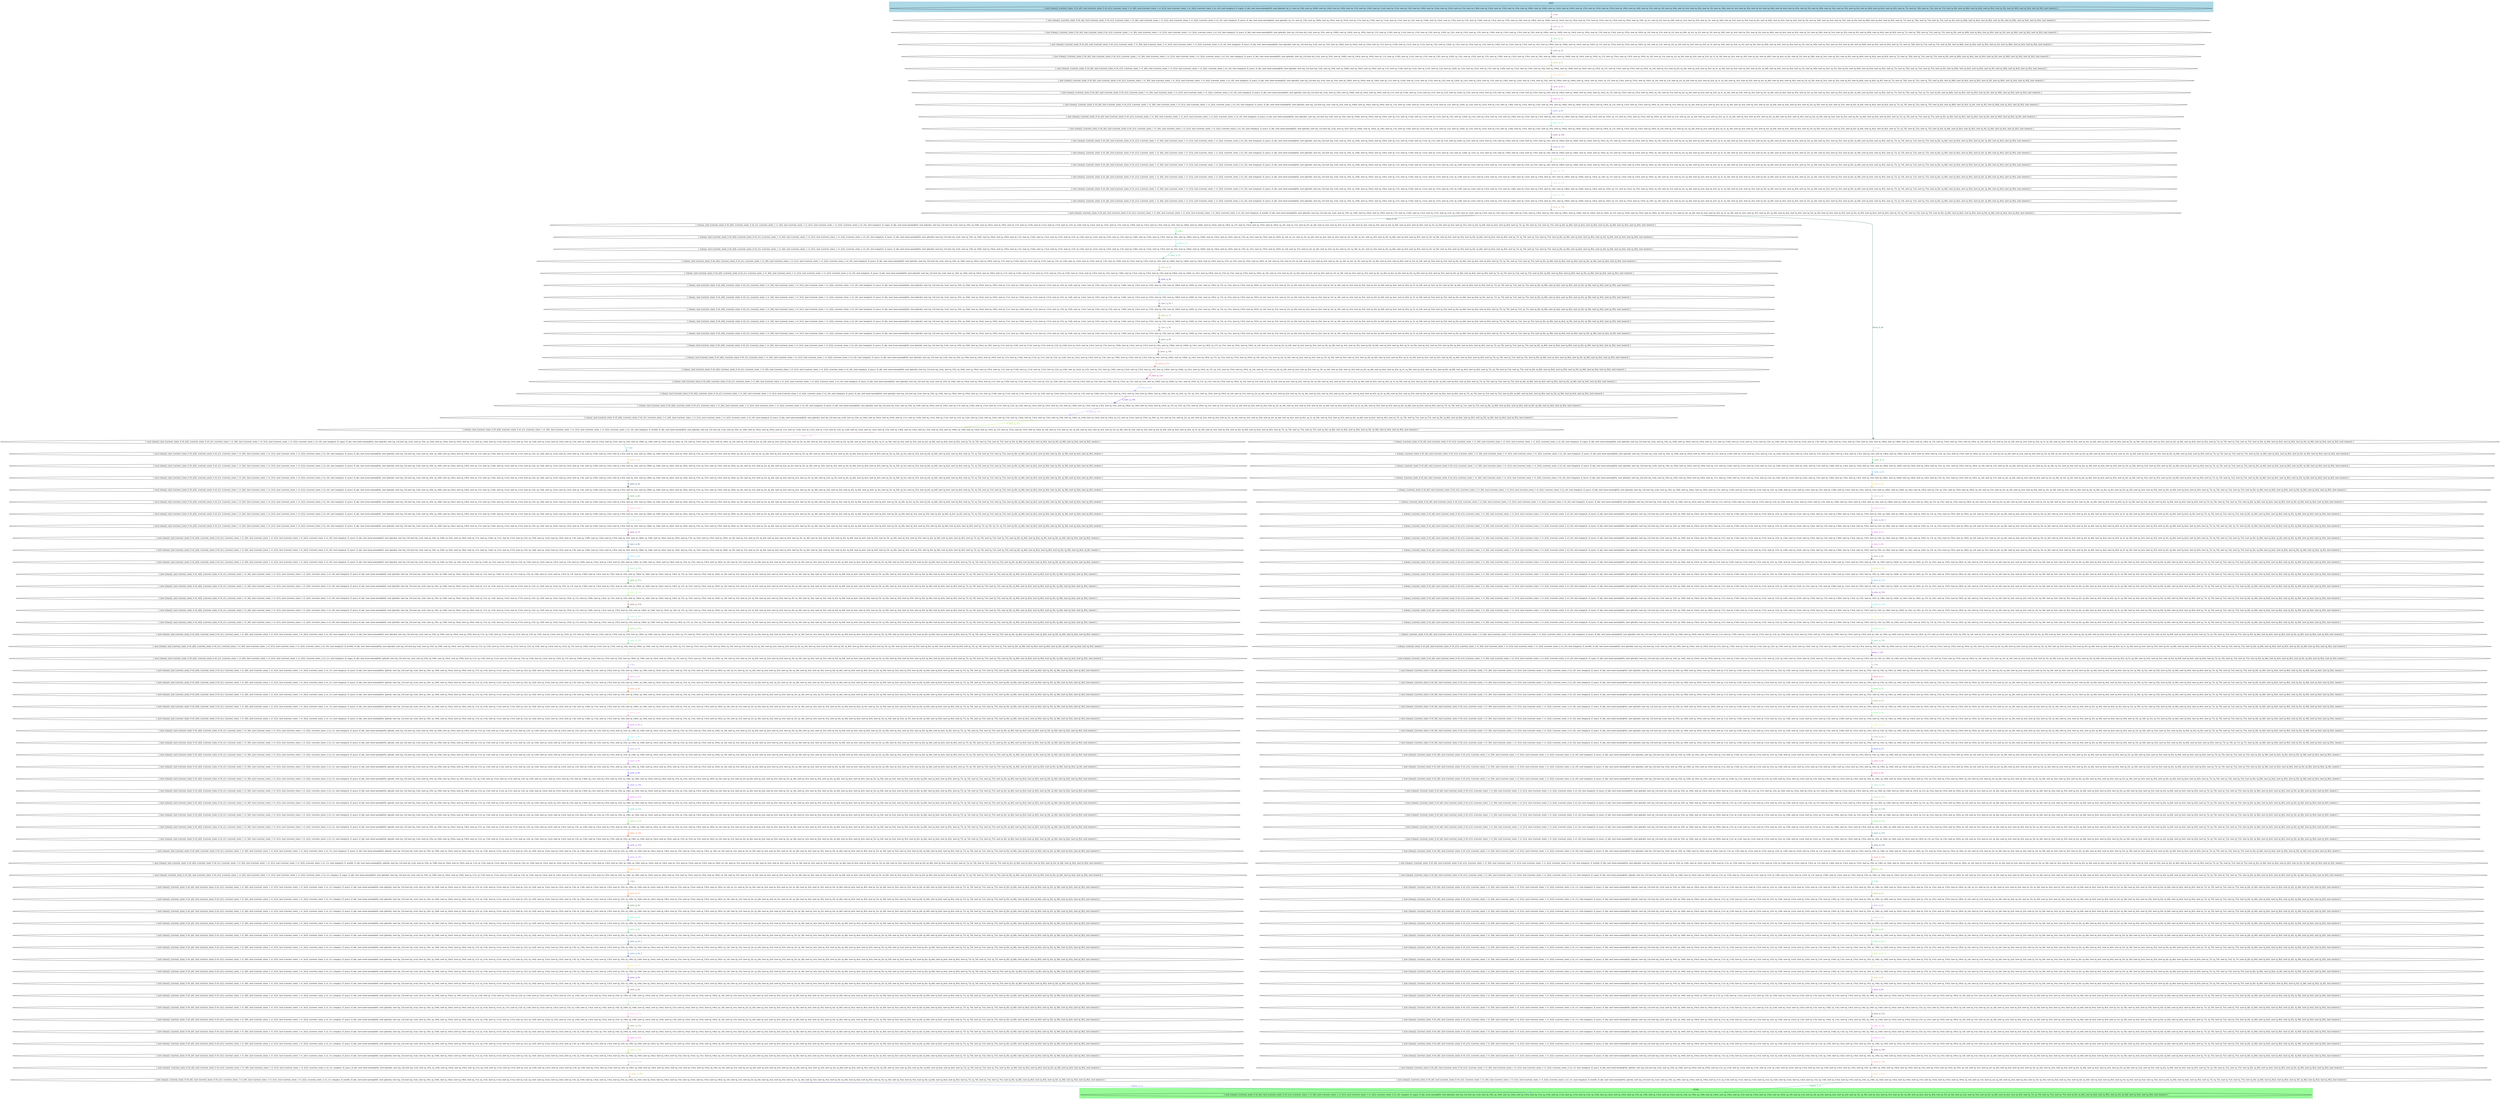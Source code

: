 digraph G {
0 [label="{ (not (clean)), (current_state_0 s0_a0), (not (current_state_0 s0_a1)), (current_state_1 s1_b0), (not (current_state_1 s1_b1)), (not (current_state_1 s1_b2)), (current_state_2 s2_c0), (not (empty)), (f_copy), (f_ok), (not (new-axiom@0)), (not (pluck)), (q_1), (not (q_10)), (not (q_10d)), (not (q_10s)), (not (q_10t)), (not (q_11)), (not (q_11d)), (not (q_11s)), (not (q_11t)), (not (q_12)), (not (q_12d)), (not (q_12s)), (not (q_12t)), (not (q_13)), (not (q_13d)), (not (q_13s)), (not (q_13t)), (not (q_14)), (not (q_14b)), (not (q_14d)), (not (q_14s)), (not (q_14t)), (not (q_15)), (not (q_15s)), (not (q_15t)), (not (q_16t)), (not (q_1d)), (not (q_1t)), (not (q_2)), (not (q_2d)), (not (q_2s)), (not (q_2t)), (not (q_3)), (not (q_3d)), (not (q_3s)), (not (q_3t)), (not (q_4)), (not (q_4d)), (not (q_4s)), (not (q_4t)), (not (q_5)), (not (q_5d)), (not (q_5s)), (not (q_5t)), (not (q_6)), (not (q_6d)), (not (q_6s)), (not (q_6t)), (not (q_7)), (not (q_7d)), (not (q_7s)), (not (q_7t)), (not (q_8)), (not (q_8d)), (not (q_8s)), (not (q_8t)), (not (q_9)), (not (q_9d)), (not (q_9s)), (not (q_9t)), (not (water)) }"];
1 [label="{ (not (clean)), (current_state_0 s0_a0), (not (current_state_0 s0_a1)), (current_state_1 s1_b0), (not (current_state_1 s1_b1)), (not (current_state_1 s1_b2)), (current_state_2 s2_c0), (not (empty)), (f_sync), (f_ok), (not (new-axiom@0)), (not (pluck)), (q_1s), (not (q_10)), (not (q_10d)), (not (q_10s)), (not (q_10t)), (not (q_11)), (not (q_11d)), (not (q_11s)), (not (q_11t)), (not (q_12)), (not (q_12d)), (not (q_12s)), (not (q_12t)), (not (q_13)), (not (q_13d)), (not (q_13s)), (not (q_13t)), (not (q_14)), (not (q_14b)), (not (q_14d)), (not (q_14s)), (not (q_14t)), (not (q_15)), (not (q_15s)), (not (q_15t)), (not (q_16t)), (not (q_1d)), (q_1t), (not (q_2)), (not (q_2d)), (not (q_2s)), (not (q_2t)), (not (q_3)), (not (q_3d)), (not (q_3s)), (not (q_3t)), (not (q_4)), (not (q_4d)), (not (q_4s)), (not (q_4t)), (not (q_5)), (not (q_5d)), (not (q_5s)), (not (q_5t)), (not (q_6)), (not (q_6d)), (not (q_6s)), (not (q_6t)), (not (q_7)), (not (q_7d)), (not (q_7s)), (not (q_7t)), (not (q_8)), (not (q_8d)), (not (q_8s)), (not (q_8t)), (not (q_9)), (not (q_9d)), (not (q_9s)), (not (q_9t)), (not (water)) }"];
2 [label="{ (not (clean)), (current_state_0 s0_a0), (not (current_state_0 s0_a1)), (current_state_1 s1_b0), (not (current_state_1 s1_b1)), (not (current_state_1 s1_b2)), (current_state_2 s2_c0), (not (empty)), (f_sync), (f_ok), (not (new-axiom@0)), (not (pluck)), (not ((q_1))) (not ((q_1s))), (not (q_10)), (not (q_10d)), (not (q_10s)), (not (q_10t)), (not (q_11)), (not (q_11d)), (not (q_11s)), (not (q_11t)), (not (q_12)), (not (q_12d)), (q_12s), (not (q_12t)), (not (q_13)), (not (q_13d)), (not (q_13s)), (not (q_13t)), (not (q_14)), (not (q_14b)), (not (q_14d)), (not (q_14s)), (not (q_14t)), (not (q_15)), (not (q_15s)), (not (q_15t)), (not (q_16t)), (q_1d), (not (q_1t)), (not (q_2)), (not (q_2d)), (q_2s), (q_2t), (not (q_3)), (not (q_3d)), (not (q_3s)), (not (q_3t)), (not (q_4)), (not (q_4d)), (not (q_4s)), (not (q_4t)), (not (q_5)), (not (q_5d)), (not (q_5s)), (not (q_5t)), (not (q_6)), (not (q_6d)), (not (q_6s)), (not (q_6t)), (not (q_7)), (not (q_7d)), (not (q_7s)), (not (q_7t)), (not (q_8)), (not (q_8d)), (not (q_8s)), (not (q_8t)), (not (q_9)), (not (q_9d)), (not (q_9s)), (not (q_9t)), (not (water)) }"];
3 [label="{ (not (clean)), (current_state_0 s0_a0), (not (current_state_0 s0_a1)), (current_state_1 s1_b0), (not (current_state_1 s1_b1)), (not (current_state_1 s1_b2)), (current_state_2 s2_c0), (not (empty)), (f_sync), (f_ok), (not (new-axiom@0)), (not (pluck)), (not ((q_1))) (not ((q_1s))), (not (q_10)), (not (q_10d)), (not (q_10s)), (not (q_10t)), (not (q_11)), (not (q_11d)), (not (q_11s)), (not (q_11t)), (not (q_12)), (not (q_12d)), (q_12s), (not (q_12t)), (not (q_13)), (not (q_13d)), (not (q_13s)), (not (q_13t)), (not (q_14)), (not (q_14b)), (not (q_14d)), (not (q_14s)), (not (q_14t)), (q_15), (not (q_15s)), (not (q_15t)), (not (q_16t)), (q_1d), (not (q_1t)), (not (q_2)), (q_2d), (not (q_2s)), (not (q_2t)), (q_3), (not (q_3d)), (not (q_3s)), (q_3t), (not (q_4)), (not (q_4d)), (not (q_4s)), (not (q_4t)), (not (q_5)), (not (q_5d)), (not (q_5s)), (not (q_5t)), (not (q_6)), (not (q_6d)), (not (q_6s)), (not (q_6t)), (not (q_7)), (not (q_7d)), (not (q_7s)), (not (q_7t)), (not (q_8)), (not (q_8d)), (not (q_8s)), (not (q_8t)), (not (q_9)), (not (q_9d)), (not (q_9s)), (not (q_9t)), (not (water)) }"];
4 [label="{ (not (clean)), (current_state_0 s0_a0), (not (current_state_0 s0_a1)), (current_state_1 s1_b0), (not (current_state_1 s1_b1)), (not (current_state_1 s1_b2)), (current_state_2 s2_c0), (not (empty)), (f_sync), (f_ok), (not (new-axiom@0)), (not (pluck)), (not ((q_1))) (not ((q_1s))), (not (q_10)), (not (q_10d)), (not (q_10s)), (not (q_10t)), (not (q_11)), (not (q_11d)), (not (q_11s)), (not (q_11t)), (not (q_12)), (not (q_12d)), (q_12s), (not (q_12t)), (not (q_13)), (not (q_13d)), (not (q_13s)), (not (q_13t)), (not (q_14)), (not (q_14b)), (not (q_14d)), (not (q_14s)), (not (q_14t)), (q_15), (not (q_15s)), (not (q_15t)), (not (q_16t)), (q_1d), (not (q_1t)), (not (q_2)), (q_2d), (not (q_2s)), (not (q_2t)), (q_3), (q_3d), (not (q_3s)), (not (q_3t)), (not (q_4)), (not (q_4d)), (not (q_4s)), (q_4t), (not (q_5)), (not (q_5d)), (not (q_5s)), (not (q_5t)), (not (q_6)), (not (q_6d)), (not (q_6s)), (not (q_6t)), (not (q_7)), (not (q_7d)), (not (q_7s)), (not (q_7t)), (not (q_8)), (not (q_8d)), (not (q_8s)), (not (q_8t)), (not (q_9)), (not (q_9d)), (not (q_9s)), (not (q_9t)), (not (water)) }"];
5 [label="{ (not (clean)), (current_state_0 s0_a0), (not (current_state_0 s0_a1)), (current_state_1 s1_b0), (not (current_state_1 s1_b1)), (not (current_state_1 s1_b2)), (current_state_2 s2_c0), (not (empty)), (f_sync), (f_ok), (not (new-axiom@0)), (not (pluck)), (not ((q_1))) (not ((q_1s))), (not (q_10)), (not (q_10d)), (not (q_10s)), (not (q_10t)), (not (q_11)), (not (q_11d)), (not (q_11s)), (not (q_11t)), (not (q_12)), (not (q_12d)), (q_12s), (not (q_12t)), (not (q_13)), (not (q_13d)), (not (q_13s)), (not (q_13t)), (not (q_14)), (not (q_14b)), (not (q_14d)), (not (q_14s)), (not (q_14t)), (q_15), (not (q_15s)), (not (q_15t)), (not (q_16t)), (q_1d), (not (q_1t)), (not (q_2)), (q_2d), (not (q_2s)), (not (q_2t)), (q_3), (q_3d), (not (q_3s)), (not (q_3t)), (not (q_4)), (q_4d), (not (q_4s)), (not (q_4t)), (not (q_5)), (not (q_5d)), (not (q_5s)), (q_5t), (not (q_6)), (not (q_6d)), (not (q_6s)), (not (q_6t)), (not (q_7)), (not (q_7d)), (not (q_7s)), (not (q_7t)), (not (q_8)), (not (q_8d)), (not (q_8s)), (not (q_8t)), (not (q_9)), (not (q_9d)), (not (q_9s)), (not (q_9t)), (not (water)) }"];
6 [label="{ (not (clean)), (current_state_0 s0_a0), (not (current_state_0 s0_a1)), (current_state_1 s1_b0), (not (current_state_1 s1_b1)), (not (current_state_1 s1_b2)), (current_state_2 s2_c0), (not (empty)), (f_sync), (f_ok), (not (new-axiom@0)), (not (pluck)), (not ((q_1))) (not ((q_1s))), (not (q_10)), (not (q_10d)), (not (q_10s)), (not (q_10t)), (not (q_11)), (not (q_11d)), (not (q_11s)), (not (q_11t)), (not (q_12)), (not (q_12d)), (q_12s), (not (q_12t)), (not (q_13)), (not (q_13d)), (not (q_13s)), (not (q_13t)), (not (q_14)), (not (q_14b)), (not (q_14d)), (not (q_14s)), (not (q_14t)), (q_15), (not (q_15s)), (not (q_15t)), (not (q_16t)), (q_1d), (not (q_1t)), (not (q_2)), (q_2d), (not (q_2s)), (not (q_2t)), (q_3), (q_3d), (not (q_3s)), (not (q_3t)), (not (q_4)), (q_4d), (not (q_4s)), (not (q_4t)), (not (q_5)), (q_5d), (not (q_5s)), (not (q_5t)), (not (q_6)), (not (q_6d)), (not (q_6s)), (q_6t), (not (q_7)), (not (q_7d)), (not (q_7s)), (not (q_7t)), (not (q_8)), (not (q_8d)), (not (q_8s)), (not (q_8t)), (not (q_9)), (not (q_9d)), (not (q_9s)), (not (q_9t)), (not (water)) }"];
7 [label="{ (not (clean)), (current_state_0 s0_a0), (not (current_state_0 s0_a1)), (current_state_1 s1_b0), (not (current_state_1 s1_b1)), (not (current_state_1 s1_b2)), (current_state_2 s2_c0), (not (empty)), (f_sync), (f_ok), (not (new-axiom@0)), (not (pluck)), (not ((q_1))) (not ((q_1s))), (not (q_10)), (not (q_10d)), (not (q_10s)), (not (q_10t)), (not (q_11)), (not (q_11d)), (not (q_11s)), (not (q_11t)), (not (q_12)), (not (q_12d)), (q_12s), (not (q_12t)), (not (q_13)), (not (q_13d)), (not (q_13s)), (not (q_13t)), (not (q_14)), (not (q_14b)), (not (q_14d)), (not (q_14s)), (not (q_14t)), (q_15), (not (q_15s)), (not (q_15t)), (not (q_16t)), (q_1d), (not (q_1t)), (not (q_2)), (q_2d), (not (q_2s)), (not (q_2t)), (q_3), (q_3d), (not (q_3s)), (not (q_3t)), (not (q_4)), (q_4d), (not (q_4s)), (not (q_4t)), (not (q_5)), (q_5d), (not (q_5s)), (not (q_5t)), (not (q_6)), (q_6d), (not (q_6s)), (not (q_6t)), (not (q_7)), (not (q_7d)), (not (q_7s)), (q_7t), (not (q_8)), (not (q_8d)), (not (q_8s)), (not (q_8t)), (not (q_9)), (not (q_9d)), (not (q_9s)), (not (q_9t)), (not (water)) }"];
8 [label="{ (not (clean)), (current_state_0 s0_a0), (not (current_state_0 s0_a1)), (current_state_1 s1_b0), (not (current_state_1 s1_b1)), (not (current_state_1 s1_b2)), (current_state_2 s2_c0), (not (empty)), (f_sync), (f_ok), (not (new-axiom@0)), (not (pluck)), (not ((q_1))) (not ((q_1s))), (not (q_10)), (not (q_10d)), (not (q_10s)), (not (q_10t)), (not (q_11)), (not (q_11d)), (not (q_11s)), (not (q_11t)), (not (q_12)), (not (q_12d)), (q_12s), (not (q_12t)), (not (q_13)), (not (q_13d)), (not (q_13s)), (not (q_13t)), (not (q_14)), (not (q_14b)), (not (q_14d)), (not (q_14s)), (not (q_14t)), (q_15), (not (q_15s)), (not (q_15t)), (not (q_16t)), (q_1d), (not (q_1t)), (not (q_2)), (q_2d), (not (q_2s)), (not (q_2t)), (q_3), (q_3d), (not (q_3s)), (not (q_3t)), (not (q_4)), (q_4d), (not (q_4s)), (not (q_4t)), (not (q_5)), (q_5d), (not (q_5s)), (not (q_5t)), (not (q_6)), (q_6d), (not (q_6s)), (not (q_6t)), (not (q_7)), (q_7d), (not (q_7s)), (not (q_7t)), (not (q_8)), (not (q_8d)), (not (q_8s)), (q_8t), (not (q_9)), (not (q_9d)), (not (q_9s)), (not (q_9t)), (not (water)) }"];
9 [label="{ (not (clean)), (current_state_0 s0_a0), (not (current_state_0 s0_a1)), (current_state_1 s1_b0), (not (current_state_1 s1_b1)), (not (current_state_1 s1_b2)), (current_state_2 s2_c0), (not (empty)), (f_sync), (f_ok), (not (new-axiom@0)), (not (pluck)), (not ((q_1))) (not ((q_1s))), (not (q_10)), (not (q_10d)), (not (q_10s)), (not (q_10t)), (not (q_11)), (not (q_11d)), (not (q_11s)), (not (q_11t)), (not (q_12)), (not (q_12d)), (q_12s), (not (q_12t)), (not (q_13)), (not (q_13d)), (not (q_13s)), (not (q_13t)), (not (q_14)), (not (q_14b)), (not (q_14d)), (not (q_14s)), (not (q_14t)), (q_15), (not (q_15s)), (not (q_15t)), (not (q_16t)), (q_1d), (not (q_1t)), (not (q_2)), (q_2d), (not (q_2s)), (not (q_2t)), (q_3), (q_3d), (not (q_3s)), (not (q_3t)), (not (q_4)), (q_4d), (not (q_4s)), (not (q_4t)), (not (q_5)), (q_5d), (not (q_5s)), (not (q_5t)), (not (q_6)), (q_6d), (not (q_6s)), (not (q_6t)), (not (q_7)), (q_7d), (not (q_7s)), (not (q_7t)), (not (q_8)), (q_8d), (not (q_8s)), (not (q_8t)), (not (q_9)), (not (q_9d)), (not (q_9s)), (q_9t), (not (water)) }"];
10 [label="{ (not (clean)), (current_state_0 s0_a0), (not (current_state_0 s0_a1)), (current_state_1 s1_b0), (not (current_state_1 s1_b1)), (not (current_state_1 s1_b2)), (current_state_2 s2_c0), (not (empty)), (f_sync), (f_ok), (not (new-axiom@0)), (not (pluck)), (not ((q_1))) (not ((q_1s))), (not (q_10)), (not (q_10d)), (not (q_10s)), (q_10t), (not (q_11)), (not (q_11d)), (not (q_11s)), (not (q_11t)), (not (q_12)), (not (q_12d)), (q_12s), (not (q_12t)), (not (q_13)), (not (q_13d)), (not (q_13s)), (not (q_13t)), (not (q_14)), (not (q_14b)), (not (q_14d)), (not (q_14s)), (not (q_14t)), (q_15), (not (q_15s)), (not (q_15t)), (not (q_16t)), (q_1d), (not (q_1t)), (not (q_2)), (q_2d), (not (q_2s)), (not (q_2t)), (q_3), (q_3d), (not (q_3s)), (not (q_3t)), (not (q_4)), (q_4d), (not (q_4s)), (not (q_4t)), (not (q_5)), (q_5d), (not (q_5s)), (not (q_5t)), (not (q_6)), (q_6d), (not (q_6s)), (not (q_6t)), (not (q_7)), (q_7d), (not (q_7s)), (not (q_7t)), (not (q_8)), (q_8d), (not (q_8s)), (not (q_8t)), (not (q_9)), (q_9d), (not (q_9s)), (not (q_9t)), (not (water)) }"];
11 [label="{ (not (clean)), (current_state_0 s0_a0), (not (current_state_0 s0_a1)), (current_state_1 s1_b0), (not (current_state_1 s1_b1)), (not (current_state_1 s1_b2)), (current_state_2 s2_c0), (not (empty)), (f_sync), (f_ok), (not (new-axiom@0)), (not (pluck)), (not ((q_1))) (not ((q_1s))), (not (q_10)), (q_10d), (not (q_10s)), (not (q_10t)), (not (q_11)), (not (q_11d)), (not (q_11s)), (q_11t), (not (q_12)), (not (q_12d)), (q_12s), (not (q_12t)), (not (q_13)), (not (q_13d)), (not (q_13s)), (not (q_13t)), (not (q_14)), (not (q_14b)), (not (q_14d)), (not (q_14s)), (not (q_14t)), (q_15), (not (q_15s)), (not (q_15t)), (not (q_16t)), (q_1d), (not (q_1t)), (not (q_2)), (q_2d), (not (q_2s)), (not (q_2t)), (q_3), (q_3d), (not (q_3s)), (not (q_3t)), (not (q_4)), (q_4d), (not (q_4s)), (not (q_4t)), (not (q_5)), (q_5d), (not (q_5s)), (not (q_5t)), (not (q_6)), (q_6d), (not (q_6s)), (not (q_6t)), (not (q_7)), (q_7d), (not (q_7s)), (not (q_7t)), (not (q_8)), (q_8d), (not (q_8s)), (not (q_8t)), (not (q_9)), (q_9d), (not (q_9s)), (not (q_9t)), (not (water)) }"];
12 [label="{ (not (clean)), (current_state_0 s0_a0), (not (current_state_0 s0_a1)), (current_state_1 s1_b0), (not (current_state_1 s1_b1)), (not (current_state_1 s1_b2)), (current_state_2 s2_c0), (not (empty)), (f_sync), (f_ok), (not (new-axiom@0)), (not (pluck)), (not ((q_1))) (not ((q_1s))), (not (q_10)), (q_10d), (not (q_10s)), (not (q_10t)), (not (q_11)), (not (q_11d)), (not (q_11s)), (not (q_11t)), (not (q_12)), (not (q_12d)), (q_12s), (q_12t), (not (q_13)), (not (q_13d)), (not (q_13s)), (not (q_13t)), (not (q_14)), (not (q_14b)), (not (q_14d)), (not (q_14s)), (not (q_14t)), (q_15), (not (q_15s)), (not (q_15t)), (not (q_16t)), (q_1d), (not (q_1t)), (not (q_2)), (q_2d), (not (q_2s)), (not (q_2t)), (q_3), (q_3d), (not (q_3s)), (not (q_3t)), (not (q_4)), (q_4d), (not (q_4s)), (not (q_4t)), (not (q_5)), (q_5d), (not (q_5s)), (not (q_5t)), (not (q_6)), (q_6d), (not (q_6s)), (not (q_6t)), (not (q_7)), (q_7d), (not (q_7s)), (not (q_7t)), (not (q_8)), (q_8d), (not (q_8s)), (not (q_8t)), (not (q_9)), (q_9d), (not (q_9s)), (not (q_9t)), (not (water)) }"];
13 [label="{ (not (clean)), (current_state_0 s0_a0), (not (current_state_0 s0_a1)), (current_state_1 s1_b0), (not (current_state_1 s1_b1)), (not (current_state_1 s1_b2)), (current_state_2 s2_c0), (not (empty)), (f_sync), (f_ok), (not (new-axiom@0)), (not (pluck)), (not ((q_1))) (not ((q_1s))), (not (q_10)), (q_10d), (not (q_10s)), (not (q_10t)), (not (q_11)), (not (q_11d)), (not (q_11s)), (not (q_11t)), (not (q_12)), (q_12d), (not (q_12s)), (not (q_12t)), (not (q_13)), (not (q_13d)), (not (q_13s)), (q_13t), (not (q_14)), (not (q_14b)), (not (q_14d)), (not (q_14s)), (not (q_14t)), (q_15), (not (q_15s)), (not (q_15t)), (not (q_16t)), (q_1d), (not (q_1t)), (not (q_2)), (q_2d), (not (q_2s)), (not (q_2t)), (q_3), (q_3d), (not (q_3s)), (not (q_3t)), (not (q_4)), (q_4d), (not (q_4s)), (not (q_4t)), (not (q_5)), (q_5d), (not (q_5s)), (not (q_5t)), (not (q_6)), (q_6d), (not (q_6s)), (not (q_6t)), (not (q_7)), (q_7d), (not (q_7s)), (not (q_7t)), (not (q_8)), (q_8d), (not (q_8s)), (not (q_8t)), (not (q_9)), (q_9d), (not (q_9s)), (not (q_9t)), (not (water)) }"];
14 [label="{ (not (clean)), (current_state_0 s0_a0), (not (current_state_0 s0_a1)), (current_state_1 s1_b0), (not (current_state_1 s1_b1)), (not (current_state_1 s1_b2)), (current_state_2 s2_c0), (not (empty)), (f_sync), (f_ok), (not (new-axiom@0)), (not (pluck)), (not ((q_1))) (not ((q_1s))), (not (q_10)), (q_10d), (not (q_10s)), (not (q_10t)), (not (q_11)), (not (q_11d)), (not (q_11s)), (not (q_11t)), (not (q_12)), (q_12d), (not (q_12s)), (not (q_12t)), (not (q_13)), (not (q_13d)), (not (q_13s)), (not (q_13t)), (not (q_14)), (not (q_14b)), (not (q_14d)), (not (q_14s)), (q_14t), (q_15), (not (q_15s)), (not (q_15t)), (not (q_16t)), (q_1d), (not (q_1t)), (not (q_2)), (q_2d), (not (q_2s)), (not (q_2t)), (q_3), (q_3d), (not (q_3s)), (not (q_3t)), (not (q_4)), (q_4d), (not (q_4s)), (not (q_4t)), (not (q_5)), (q_5d), (not (q_5s)), (not (q_5t)), (not (q_6)), (q_6d), (not (q_6s)), (not (q_6t)), (not (q_7)), (q_7d), (not (q_7s)), (not (q_7t)), (not (q_8)), (q_8d), (not (q_8s)), (not (q_8t)), (not (q_9)), (q_9d), (not (q_9s)), (not (q_9t)), (not (water)) }"];
15 [label="{ (not (clean)), (current_state_0 s0_a0), (not (current_state_0 s0_a1)), (current_state_1 s1_b0), (not (current_state_1 s1_b1)), (not (current_state_1 s1_b2)), (current_state_2 s2_c0), (not (empty)), (f_sync), (f_ok), (not (new-axiom@0)), (not (pluck)), (not ((q_1))) (not ((q_1s))), (not (q_10)), (q_10d), (not (q_10s)), (not (q_10t)), (not (q_11)), (not (q_11d)), (not (q_11s)), (not (q_11t)), (not (q_12)), (q_12d), (not (q_12s)), (not (q_12t)), (not (q_13)), (not (q_13d)), (not (q_13s)), (not (q_13t)), (not (q_14)), (not (q_14b)), (not (q_14d)), (not (q_14s)), (not (q_14t)), (q_15), (not (q_15s)), (q_15t), (not (q_16t)), (q_1d), (not (q_1t)), (not (q_2)), (q_2d), (not (q_2s)), (not (q_2t)), (q_3), (q_3d), (not (q_3s)), (not (q_3t)), (not (q_4)), (q_4d), (not (q_4s)), (not (q_4t)), (not (q_5)), (q_5d), (not (q_5s)), (not (q_5t)), (not (q_6)), (q_6d), (not (q_6s)), (not (q_6t)), (not (q_7)), (q_7d), (not (q_7s)), (not (q_7t)), (not (q_8)), (q_8d), (not (q_8s)), (not (q_8t)), (not (q_9)), (q_9d), (not (q_9s)), (not (q_9t)), (not (water)) }"];
16 [label="{ (not (clean)), (current_state_0 s0_a0), (not (current_state_0 s0_a1)), (current_state_1 s1_b0), (not (current_state_1 s1_b1)), (not (current_state_1 s1_b2)), (current_state_2 s2_c0), (not (empty)), (f_sync), (f_ok), (not (new-axiom@0)), (not (pluck)), (not ((q_1))) (not ((q_1s))), (not (q_10)), (q_10d), (not (q_10s)), (not (q_10t)), (not (q_11)), (not (q_11d)), (not (q_11s)), (not (q_11t)), (not (q_12)), (q_12d), (not (q_12s)), (not (q_12t)), (not (q_13)), (not (q_13d)), (not (q_13s)), (not (q_13t)), (not (q_14)), (not (q_14b)), (not (q_14d)), (not (q_14s)), (not (q_14t)), (q_15), (not (q_15s)), (not (q_15t)), (q_16t), (q_1d), (not (q_1t)), (not (q_2)), (q_2d), (not (q_2s)), (not (q_2t)), (q_3), (q_3d), (not (q_3s)), (not (q_3t)), (not (q_4)), (q_4d), (not (q_4s)), (not (q_4t)), (not (q_5)), (q_5d), (not (q_5s)), (not (q_5t)), (not (q_6)), (q_6d), (not (q_6s)), (not (q_6t)), (not (q_7)), (q_7d), (not (q_7s)), (not (q_7t)), (not (q_8)), (q_8d), (not (q_8s)), (not (q_8t)), (not (q_9)), (q_9d), (not (q_9s)), (not (q_9t)), (not (water)) }"];
17 [label="{ (not (clean)), (current_state_0 s0_a0), (not (current_state_0 s0_a1)), (current_state_1 s1_b0), (not (current_state_1 s1_b1)), (not (current_state_1 s1_b2)), (current_state_2 s2_c0), (not (empty)), (f_world), (f_ok), (not (new-axiom@0)), (not (pluck)), (not ((q_1))) (not ((q_1s))), (not (q_10)), (q_10d), (not (q_10s)), (not (q_10t)), (not (q_11)), (not (q_11d)), (not (q_11s)), (not (q_11t)), (not (q_12)), (q_12d), (not (q_12s)), (not (q_12t)), (not (q_13)), (not (q_13d)), (not (q_13s)), (not (q_13t)), (not (q_14)), (not (q_14b)), (not (q_14d)), (not (q_14s)), (not (q_14t)), (q_15), (not (q_15s)), (not (q_15t)), (not (q_16t)), (q_1d), (not (q_1t)), (not (q_2)), (q_2d), (not (q_2s)), (not (q_2t)), (q_3), (q_3d), (not (q_3s)), (not (q_3t)), (not (q_4)), (q_4d), (not (q_4s)), (not (q_4t)), (not (q_5)), (q_5d), (not (q_5s)), (not (q_5t)), (not (q_6)), (q_6d), (not (q_6s)), (not (q_6t)), (not (q_7)), (q_7d), (not (q_7s)), (not (q_7t)), (not (q_8)), (q_8d), (not (q_8s)), (not (q_8t)), (not (q_9)), (q_9d), (not (q_9s)), (not (q_9t)), (not (water)) }"];
18 [label="{ (clean), (not (current_state_0 s0_a0)), (current_state_0 s0_a1), (current_state_1 s1_b0), (not (current_state_1 s1_b1)), (not (current_state_1 s1_b2)), (current_state_2 s2_c0), (not (empty)), (f_copy), (f_ok), (not (new-axiom@0)), (not (pluck)), (not ((q_1))) (not ((q_1s))), (not (q_10)), (q_10d), (not (q_10s)), (not (q_10t)), (not (q_11)), (not (q_11d)), (not (q_11s)), (not (q_11t)), (not (q_12)), (q_12d), (not (q_12s)), (not (q_12t)), (not (q_13)), (not (q_13d)), (not (q_13s)), (not (q_13t)), (not (q_14)), (not (q_14b)), (not (q_14d)), (not (q_14s)), (not (q_14t)), (q_15), (not (q_15s)), (not (q_15t)), (not (q_16t)), (q_1d), (not (q_1t)), (not (q_2)), (q_2d), (not (q_2s)), (not (q_2t)), (q_3), (q_3d), (not (q_3s)), (not (q_3t)), (not (q_4)), (q_4d), (not (q_4s)), (not (q_4t)), (not (q_5)), (q_5d), (not (q_5s)), (not (q_5t)), (not (q_6)), (q_6d), (not (q_6s)), (not (q_6t)), (not (q_7)), (q_7d), (not (q_7s)), (not (q_7t)), (not (q_8)), (q_8d), (not (q_8s)), (not (q_8t)), (not (q_9)), (q_9d), (not (q_9s)), (not (q_9t)), (not (water)) }"];
19 [label="{ (clean), (current_state_0 s0_a0), (not (current_state_0 s0_a1)), (current_state_1 s1_b0), (not (current_state_1 s1_b1)), (not (current_state_1 s1_b2)), (current_state_2 s2_c0), (not (empty)), (f_copy), (f_ok), (not (new-axiom@0)), (not (pluck)), (not ((q_1))) (not ((q_1s))), (not (q_10)), (q_10d), (not (q_10s)), (not (q_10t)), (not (q_11)), (not (q_11d)), (not (q_11s)), (not (q_11t)), (not (q_12)), (q_12d), (not (q_12s)), (not (q_12t)), (not (q_13)), (not (q_13d)), (not (q_13s)), (not (q_13t)), (not (q_14)), (not (q_14b)), (not (q_14d)), (not (q_14s)), (not (q_14t)), (q_15), (not (q_15s)), (not (q_15t)), (not (q_16t)), (q_1d), (not (q_1t)), (not (q_2)), (q_2d), (not (q_2s)), (not (q_2t)), (q_3), (q_3d), (not (q_3s)), (not (q_3t)), (not (q_4)), (q_4d), (not (q_4s)), (not (q_4t)), (not (q_5)), (q_5d), (not (q_5s)), (not (q_5t)), (not (q_6)), (q_6d), (not (q_6s)), (not (q_6t)), (not (q_7)), (q_7d), (not (q_7s)), (not (q_7t)), (not (q_8)), (q_8d), (not (q_8s)), (not (q_8t)), (not (q_9)), (q_9d), (not (q_9s)), (not (q_9t)), (not (water)) }"];
20 [label="{ (clean), (not (current_state_0 s0_a0)), (current_state_0 s0_a1), (current_state_1 s1_b0), (not (current_state_1 s1_b1)), (not (current_state_1 s1_b2)), (current_state_2 s2_c0), (not (empty)), (f_sync), (f_ok), (not (new-axiom@0)), (not (pluck)), (not ((q_1))) (not ((q_1s))), (not (q_10)), (q_10d), (not (q_10s)), (not (q_10t)), (not (q_11)), (not (q_11d)), (not (q_11s)), (not (q_11t)), (not (q_12)), (q_12d), (not (q_12s)), (not (q_12t)), (not (q_13)), (not (q_13d)), (not (q_13s)), (not (q_13t)), (not (q_14)), (not (q_14b)), (not (q_14d)), (not (q_14s)), (not (q_14t)), (not (q_15)), (q_15s), (not (q_15t)), (not (q_16t)), (q_1d), (q_1t), (not (q_2)), (q_2d), (not (q_2s)), (not (q_2t)), (not (q_3)), (q_3d), (q_3s), (not (q_3t)), (not (q_4)), (q_4d), (not (q_4s)), (not (q_4t)), (not (q_5)), (q_5d), (not (q_5s)), (not (q_5t)), (not (q_6)), (q_6d), (not (q_6s)), (not (q_6t)), (not (q_7)), (q_7d), (not (q_7s)), (not (q_7t)), (not (q_8)), (q_8d), (not (q_8s)), (not (q_8t)), (not (q_9)), (q_9d), (not (q_9s)), (not (q_9t)), (not (water)) }"];
21 [label="{ (clean), (current_state_0 s0_a0), (not (current_state_0 s0_a1)), (current_state_1 s1_b0), (not (current_state_1 s1_b1)), (not (current_state_1 s1_b2)), (current_state_2 s2_c0), (not (empty)), (f_sync), (f_ok), (not (new-axiom@0)), (not (pluck)), (not ((q_1))) (not ((q_1s))), (not (q_10)), (q_10d), (not (q_10s)), (not (q_10t)), (not (q_11)), (not (q_11d)), (not (q_11s)), (not (q_11t)), (not (q_12)), (q_12d), (not (q_12s)), (not (q_12t)), (not (q_13)), (not (q_13d)), (not (q_13s)), (not (q_13t)), (not (q_14)), (not (q_14b)), (not (q_14d)), (not (q_14s)), (not (q_14t)), (not (q_15)), (q_15s), (not (q_15t)), (not (q_16t)), (q_1d), (q_1t), (not (q_2)), (q_2d), (not (q_2s)), (not (q_2t)), (not (q_3)), (q_3d), (q_3s), (not (q_3t)), (not (q_4)), (q_4d), (not (q_4s)), (not (q_4t)), (not (q_5)), (q_5d), (not (q_5s)), (not (q_5t)), (not (q_6)), (q_6d), (not (q_6s)), (not (q_6t)), (not (q_7)), (q_7d), (not (q_7s)), (not (q_7t)), (not (q_8)), (q_8d), (not (q_8s)), (not (q_8t)), (not (q_9)), (q_9d), (not (q_9s)), (not (q_9t)), (not (water)) }"];
22 [label="{ (clean), (not (current_state_0 s0_a0)), (current_state_0 s0_a1), (current_state_1 s1_b0), (not (current_state_1 s1_b1)), (not (current_state_1 s1_b2)), (current_state_2 s2_c0), (not (empty)), (f_sync), (f_ok), (not (new-axiom@0)), (not (pluck)), (not ((q_1))) (not ((q_1s))), (not (q_10)), (q_10d), (not (q_10s)), (not (q_10t)), (not (q_11)), (not (q_11d)), (not (q_11s)), (not (q_11t)), (not (q_12)), (q_12d), (not (q_12s)), (not (q_12t)), (not (q_13)), (not (q_13d)), (not (q_13s)), (not (q_13t)), (not (q_14)), (not (q_14b)), (not (q_14d)), (not (q_14s)), (not (q_14t)), (not (q_15)), (q_15s), (not (q_15t)), (not (q_16t)), (q_1d), (not (q_1t)), (not (q_2)), (q_2d), (not (q_2s)), (q_2t), (not (q_3)), (q_3d), (q_3s), (not (q_3t)), (not (q_4)), (q_4d), (not (q_4s)), (not (q_4t)), (not (q_5)), (q_5d), (not (q_5s)), (not (q_5t)), (not (q_6)), (q_6d), (not (q_6s)), (not (q_6t)), (not (q_7)), (q_7d), (not (q_7s)), (not (q_7t)), (not (q_8)), (q_8d), (not (q_8s)), (not (q_8t)), (not (q_9)), (q_9d), (not (q_9s)), (not (q_9t)), (not (water)) }"];
23 [label="{ (clean), (current_state_0 s0_a0), (not (current_state_0 s0_a1)), (current_state_1 s1_b0), (not (current_state_1 s1_b1)), (not (current_state_1 s1_b2)), (current_state_2 s2_c0), (not (empty)), (f_sync), (f_ok), (not (new-axiom@0)), (not (pluck)), (not ((q_1))) (not ((q_1s))), (not (q_10)), (q_10d), (not (q_10s)), (not (q_10t)), (not (q_11)), (not (q_11d)), (not (q_11s)), (not (q_11t)), (not (q_12)), (q_12d), (not (q_12s)), (not (q_12t)), (not (q_13)), (not (q_13d)), (not (q_13s)), (not (q_13t)), (not (q_14)), (not (q_14b)), (not (q_14d)), (not (q_14s)), (not (q_14t)), (not (q_15)), (q_15s), (not (q_15t)), (not (q_16t)), (q_1d), (not (q_1t)), (not (q_2)), (q_2d), (not (q_2s)), (q_2t), (not (q_3)), (q_3d), (q_3s), (not (q_3t)), (not (q_4)), (q_4d), (not (q_4s)), (not (q_4t)), (not (q_5)), (q_5d), (not (q_5s)), (not (q_5t)), (not (q_6)), (q_6d), (not (q_6s)), (not (q_6t)), (not (q_7)), (q_7d), (not (q_7s)), (not (q_7t)), (not (q_8)), (q_8d), (not (q_8s)), (not (q_8t)), (not (q_9)), (q_9d), (not (q_9s)), (not (q_9t)), (not (water)) }"];
24 [label="{ (clean), (not (current_state_0 s0_a0)), (current_state_0 s0_a1), (current_state_1 s1_b0), (not (current_state_1 s1_b1)), (not (current_state_1 s1_b2)), (current_state_2 s2_c0), (not (empty)), (f_sync), (f_ok), (not (new-axiom@0)), (not (pluck)), (not ((q_1))) (not ((q_1s))), (not (q_10)), (q_10d), (not (q_10s)), (not (q_10t)), (not (q_11)), (not (q_11d)), (not (q_11s)), (not (q_11t)), (not (q_12)), (q_12d), (not (q_12s)), (not (q_12t)), (not (q_13)), (not (q_13d)), (not (q_13s)), (not (q_13t)), (not (q_14)), (not (q_14b)), (not (q_14d)), (not (q_14s)), (not (q_14t)), (not (q_15)), (q_15s), (not (q_15t)), (not (q_16t)), (q_1d), (not (q_1t)), (not (q_2)), (q_2d), (not (q_2s)), (not (q_2t)), (not (q_3)), (q_3d), (q_3s), (q_3t), (not (q_4)), (q_4d), (not (q_4s)), (not (q_4t)), (not (q_5)), (q_5d), (not (q_5s)), (not (q_5t)), (not (q_6)), (q_6d), (not (q_6s)), (not (q_6t)), (not (q_7)), (q_7d), (not (q_7s)), (not (q_7t)), (not (q_8)), (q_8d), (not (q_8s)), (not (q_8t)), (not (q_9)), (q_9d), (not (q_9s)), (not (q_9t)), (not (water)) }"];
25 [label="{ (clean), (current_state_0 s0_a0), (not (current_state_0 s0_a1)), (current_state_1 s1_b0), (not (current_state_1 s1_b1)), (not (current_state_1 s1_b2)), (current_state_2 s2_c0), (not (empty)), (f_sync), (f_ok), (not (new-axiom@0)), (not (pluck)), (not ((q_1))) (not ((q_1s))), (not (q_10)), (q_10d), (not (q_10s)), (not (q_10t)), (not (q_11)), (not (q_11d)), (not (q_11s)), (not (q_11t)), (not (q_12)), (q_12d), (not (q_12s)), (not (q_12t)), (not (q_13)), (not (q_13d)), (not (q_13s)), (not (q_13t)), (not (q_14)), (not (q_14b)), (not (q_14d)), (not (q_14s)), (not (q_14t)), (not (q_15)), (q_15s), (not (q_15t)), (not (q_16t)), (q_1d), (not (q_1t)), (not (q_2)), (q_2d), (not (q_2s)), (not (q_2t)), (not (q_3)), (q_3d), (q_3s), (q_3t), (not (q_4)), (q_4d), (not (q_4s)), (not (q_4t)), (not (q_5)), (q_5d), (not (q_5s)), (not (q_5t)), (not (q_6)), (q_6d), (not (q_6s)), (not (q_6t)), (not (q_7)), (q_7d), (not (q_7s)), (not (q_7t)), (not (q_8)), (q_8d), (not (q_8s)), (not (q_8t)), (not (q_9)), (q_9d), (not (q_9s)), (not (q_9t)), (not (water)) }"];
26 [label="{ (clean), (not (current_state_0 s0_a0)), (current_state_0 s0_a1), (current_state_1 s1_b0), (not (current_state_1 s1_b1)), (not (current_state_1 s1_b2)), (current_state_2 s2_c0), (not (empty)), (f_sync), (f_ok), (not (new-axiom@0)), (not (pluck)), (not ((q_1))) (not ((q_1s))), (not (q_10)), (q_10d), (not (q_10s)), (not (q_10t)), (not (q_11)), (not (q_11d)), (not (q_11s)), (not (q_11t)), (not (q_12)), (q_12d), (not (q_12s)), (not (q_12t)), (not (q_13)), (not (q_13d)), (not (q_13s)), (not (q_13t)), (not (q_14)), (not (q_14b)), (not (q_14d)), (q_14s), (not (q_14t)), (not (q_15)), (q_15s), (not (q_15t)), (not (q_16t)), (q_1d), (not (q_1t)), (not (q_2)), (q_2d), (not (q_2s)), (not (q_2t)), (not (q_3)), (q_3d), (not (q_3s)), (not (q_3t)), (not (q_4)), (q_4d), (q_4s), (q_4t), (not (q_5)), (q_5d), (not (q_5s)), (not (q_5t)), (not (q_6)), (q_6d), (not (q_6s)), (not (q_6t)), (not (q_7)), (q_7d), (not (q_7s)), (not (q_7t)), (not (q_8)), (q_8d), (not (q_8s)), (not (q_8t)), (not (q_9)), (q_9d), (not (q_9s)), (not (q_9t)), (not (water)) }"];
27 [label="{ (clean), (current_state_0 s0_a0), (not (current_state_0 s0_a1)), (current_state_1 s1_b0), (not (current_state_1 s1_b1)), (not (current_state_1 s1_b2)), (current_state_2 s2_c0), (not (empty)), (f_sync), (f_ok), (not (new-axiom@0)), (not (pluck)), (not ((q_1))) (not ((q_1s))), (not (q_10)), (q_10d), (not (q_10s)), (not (q_10t)), (not (q_11)), (not (q_11d)), (not (q_11s)), (not (q_11t)), (not (q_12)), (q_12d), (not (q_12s)), (not (q_12t)), (not (q_13)), (not (q_13d)), (not (q_13s)), (not (q_13t)), (not (q_14)), (not (q_14b)), (not (q_14d)), (q_14s), (not (q_14t)), (not (q_15)), (q_15s), (not (q_15t)), (not (q_16t)), (q_1d), (not (q_1t)), (not (q_2)), (q_2d), (not (q_2s)), (not (q_2t)), (not (q_3)), (q_3d), (not (q_3s)), (not (q_3t)), (not (q_4)), (q_4d), (q_4s), (q_4t), (not (q_5)), (q_5d), (not (q_5s)), (not (q_5t)), (not (q_6)), (q_6d), (not (q_6s)), (not (q_6t)), (not (q_7)), (q_7d), (not (q_7s)), (not (q_7t)), (not (q_8)), (q_8d), (not (q_8s)), (not (q_8t)), (not (q_9)), (q_9d), (not (q_9s)), (not (q_9t)), (not (water)) }"];
28 [label="{ (clean), (not (current_state_0 s0_a0)), (current_state_0 s0_a1), (current_state_1 s1_b0), (not (current_state_1 s1_b1)), (not (current_state_1 s1_b2)), (current_state_2 s2_c0), (not (empty)), (f_sync), (f_ok), (not (new-axiom@0)), (not (pluck)), (not ((q_1))) (not ((q_1s))), (not (q_10)), (q_10d), (not (q_10s)), (not (q_10t)), (not (q_11)), (not (q_11d)), (not (q_11s)), (not (q_11t)), (not (q_12)), (q_12d), (not (q_12s)), (not (q_12t)), (not (q_13)), (not (q_13d)), (not (q_13s)), (not (q_13t)), (not (q_14)), (not (q_14b)), (not (q_14d)), (q_14s), (not (q_14t)), (q_15), (q_15s), (not (q_15t)), (not (q_16t)), (q_1d), (not (q_1t)), (not (q_2)), (q_2d), (not (q_2s)), (not (q_2t)), (not (q_3)), (q_3d), (not (q_3s)), (not (q_3t)), (not (q_4)), (q_4d), (not (q_4s)), (not (q_4t)), (q_5), (q_5d), (not (q_5s)), (q_5t), (not (q_6)), (q_6d), (not (q_6s)), (not (q_6t)), (not (q_7)), (q_7d), (not (q_7s)), (not (q_7t)), (not (q_8)), (q_8d), (not (q_8s)), (not (q_8t)), (not (q_9)), (q_9d), (not (q_9s)), (not (q_9t)), (not (water)) }"];
29 [label="{ (clean), (current_state_0 s0_a0), (not (current_state_0 s0_a1)), (current_state_1 s1_b0), (not (current_state_1 s1_b1)), (not (current_state_1 s1_b2)), (current_state_2 s2_c0), (not (empty)), (f_sync), (f_ok), (not (new-axiom@0)), (not (pluck)), (not ((q_1))) (not ((q_1s))), (not (q_10)), (q_10d), (not (q_10s)), (not (q_10t)), (not (q_11)), (not (q_11d)), (not (q_11s)), (not (q_11t)), (not (q_12)), (q_12d), (not (q_12s)), (not (q_12t)), (not (q_13)), (not (q_13d)), (not (q_13s)), (not (q_13t)), (not (q_14)), (not (q_14b)), (not (q_14d)), (q_14s), (not (q_14t)), (q_15), (q_15s), (not (q_15t)), (not (q_16t)), (q_1d), (not (q_1t)), (not (q_2)), (q_2d), (not (q_2s)), (not (q_2t)), (not (q_3)), (q_3d), (not (q_3s)), (not (q_3t)), (not (q_4)), (q_4d), (not (q_4s)), (not (q_4t)), (q_5), (q_5d), (not (q_5s)), (q_5t), (not (q_6)), (q_6d), (not (q_6s)), (not (q_6t)), (not (q_7)), (q_7d), (not (q_7s)), (not (q_7t)), (not (q_8)), (q_8d), (not (q_8s)), (not (q_8t)), (not (q_9)), (q_9d), (not (q_9s)), (not (q_9t)), (not (water)) }"];
30 [label="{ (clean), (not (current_state_0 s0_a0)), (current_state_0 s0_a1), (current_state_1 s1_b0), (not (current_state_1 s1_b1)), (not (current_state_1 s1_b2)), (current_state_2 s2_c0), (not (empty)), (f_sync), (f_ok), (not (new-axiom@0)), (not (pluck)), (not ((q_1))) (not ((q_1s))), (not (q_10)), (q_10d), (not (q_10s)), (not (q_10t)), (not (q_11)), (not (q_11d)), (not (q_11s)), (not (q_11t)), (not (q_12)), (q_12d), (not (q_12s)), (not (q_12t)), (not (q_13)), (not (q_13d)), (not (q_13s)), (not (q_13t)), (not (q_14)), (not (q_14b)), (not (q_14d)), (q_14s), (not (q_14t)), (q_15), (q_15s), (not (q_15t)), (not (q_16t)), (q_1d), (not (q_1t)), (not (q_2)), (q_2d), (not (q_2s)), (not (q_2t)), (not (q_3)), (q_3d), (not (q_3s)), (not (q_3t)), (not (q_4)), (q_4d), (not (q_4s)), (not (q_4t)), (q_5), (q_5d), (not (q_5s)), (not (q_5t)), (not (q_6)), (q_6d), (not (q_6s)), (q_6t), (not (q_7)), (q_7d), (not (q_7s)), (not (q_7t)), (not (q_8)), (q_8d), (not (q_8s)), (not (q_8t)), (not (q_9)), (q_9d), (not (q_9s)), (not (q_9t)), (not (water)) }"];
31 [label="{ (clean), (current_state_0 s0_a0), (not (current_state_0 s0_a1)), (current_state_1 s1_b0), (not (current_state_1 s1_b1)), (not (current_state_1 s1_b2)), (current_state_2 s2_c0), (not (empty)), (f_sync), (f_ok), (not (new-axiom@0)), (not (pluck)), (not ((q_1))) (not ((q_1s))), (not (q_10)), (q_10d), (not (q_10s)), (not (q_10t)), (not (q_11)), (not (q_11d)), (not (q_11s)), (not (q_11t)), (not (q_12)), (q_12d), (not (q_12s)), (not (q_12t)), (not (q_13)), (not (q_13d)), (not (q_13s)), (not (q_13t)), (not (q_14)), (q_14b), (not (q_14d)), (q_14s), (not (q_14t)), (q_15), (q_15s), (not (q_15t)), (not (q_16t)), (q_1d), (not (q_1t)), (not (q_2)), (q_2d), (not (q_2s)), (not (q_2t)), (not (q_3)), (q_3d), (not (q_3s)), (not (q_3t)), (not (q_4)), (q_4d), (not (q_4s)), (not (q_4t)), (q_5), (q_5d), (not (q_5s)), (not (q_5t)), (not (q_6)), (q_6d), (not (q_6s)), (q_6t), (not (q_7)), (q_7d), (not (q_7s)), (not (q_7t)), (not (q_8)), (q_8d), (not (q_8s)), (not (q_8t)), (not (q_9)), (q_9d), (not (q_9s)), (not (q_9t)), (not (water)) }"];
32 [label="{ (clean), (not (current_state_0 s0_a0)), (current_state_0 s0_a1), (current_state_1 s1_b0), (not (current_state_1 s1_b1)), (not (current_state_1 s1_b2)), (current_state_2 s2_c0), (not (empty)), (f_sync), (f_ok), (not (new-axiom@0)), (not (pluck)), (not ((q_1))) (not ((q_1s))), (not (q_10)), (q_10d), (not (q_10s)), (not (q_10t)), (not (q_11)), (not (q_11d)), (not (q_11s)), (not (q_11t)), (not (q_12)), (q_12d), (not (q_12s)), (not (q_12t)), (not (q_13)), (not (q_13d)), (not (q_13s)), (not (q_13t)), (not (q_14)), (not (q_14b)), (not (q_14d)), (q_14s), (not (q_14t)), (q_15), (q_15s), (not (q_15t)), (not (q_16t)), (q_1d), (not (q_1t)), (not (q_2)), (q_2d), (not (q_2s)), (not (q_2t)), (not (q_3)), (q_3d), (not (q_3s)), (not (q_3t)), (not (q_4)), (q_4d), (not (q_4s)), (not (q_4t)), (q_5), (q_5d), (not (q_5s)), (not (q_5t)), (not (q_6)), (q_6d), (not (q_6s)), (not (q_6t)), (not (q_7)), (q_7d), (not (q_7s)), (q_7t), (not (q_8)), (q_8d), (not (q_8s)), (not (q_8t)), (not (q_9)), (q_9d), (not (q_9s)), (not (q_9t)), (not (water)) }"];
33 [label="{ (clean), (current_state_0 s0_a0), (not (current_state_0 s0_a1)), (current_state_1 s1_b0), (not (current_state_1 s1_b1)), (not (current_state_1 s1_b2)), (current_state_2 s2_c0), (not (empty)), (f_sync), (f_ok), (not (new-axiom@0)), (not (pluck)), (not ((q_1))) (not ((q_1s))), (not (q_10)), (q_10d), (not (q_10s)), (not (q_10t)), (not (q_11)), (not (q_11d)), (not (q_11s)), (not (q_11t)), (not (q_12)), (q_12d), (not (q_12s)), (not (q_12t)), (not (q_13)), (not (q_13d)), (not (q_13s)), (not (q_13t)), (not (q_14)), (q_14b), (not (q_14d)), (q_14s), (not (q_14t)), (q_15), (q_15s), (not (q_15t)), (not (q_16t)), (q_1d), (not (q_1t)), (not (q_2)), (q_2d), (not (q_2s)), (not (q_2t)), (not (q_3)), (q_3d), (not (q_3s)), (not (q_3t)), (not (q_4)), (q_4d), (not (q_4s)), (not (q_4t)), (q_5), (q_5d), (not (q_5s)), (not (q_5t)), (not (q_6)), (q_6d), (not (q_6s)), (not (q_6t)), (not (q_7)), (q_7d), (not (q_7s)), (q_7t), (not (q_8)), (q_8d), (not (q_8s)), (not (q_8t)), (not (q_9)), (q_9d), (not (q_9s)), (not (q_9t)), (not (water)) }"];
34 [label="{ (clean), (not (current_state_0 s0_a0)), (current_state_0 s0_a1), (current_state_1 s1_b0), (not (current_state_1 s1_b1)), (not (current_state_1 s1_b2)), (current_state_2 s2_c0), (not (empty)), (f_sync), (f_ok), (not (new-axiom@0)), (not (pluck)), (not ((q_1))) (not ((q_1s))), (not (q_10)), (q_10d), (not (q_10s)), (not (q_10t)), (not (q_11)), (not (q_11d)), (not (q_11s)), (not (q_11t)), (not (q_12)), (q_12d), (not (q_12s)), (not (q_12t)), (not (q_13)), (not (q_13d)), (not (q_13s)), (not (q_13t)), (not (q_14)), (not (q_14b)), (not (q_14d)), (q_14s), (not (q_14t)), (q_15), (q_15s), (not (q_15t)), (not (q_16t)), (q_1d), (not (q_1t)), (not (q_2)), (q_2d), (not (q_2s)), (not (q_2t)), (not (q_3)), (q_3d), (not (q_3s)), (not (q_3t)), (not (q_4)), (q_4d), (not (q_4s)), (not (q_4t)), (q_5), (q_5d), (not (q_5s)), (not (q_5t)), (not (q_6)), (q_6d), (not (q_6s)), (not (q_6t)), (not (q_7)), (q_7d), (not (q_7s)), (not (q_7t)), (not (q_8)), (q_8d), (not (q_8s)), (q_8t), (not (q_9)), (q_9d), (not (q_9s)), (not (q_9t)), (not (water)) }"];
35 [label="{ (clean), (current_state_0 s0_a0), (not (current_state_0 s0_a1)), (current_state_1 s1_b0), (not (current_state_1 s1_b1)), (not (current_state_1 s1_b2)), (current_state_2 s2_c0), (not (empty)), (f_sync), (f_ok), (not (new-axiom@0)), (not (pluck)), (not ((q_1))) (not ((q_1s))), (not (q_10)), (q_10d), (not (q_10s)), (not (q_10t)), (not (q_11)), (not (q_11d)), (not (q_11s)), (not (q_11t)), (not (q_12)), (q_12d), (not (q_12s)), (not (q_12t)), (not (q_13)), (not (q_13d)), (not (q_13s)), (not (q_13t)), (not (q_14)), (q_14b), (not (q_14d)), (q_14s), (not (q_14t)), (q_15), (q_15s), (not (q_15t)), (not (q_16t)), (q_1d), (not (q_1t)), (not (q_2)), (q_2d), (not (q_2s)), (not (q_2t)), (not (q_3)), (q_3d), (not (q_3s)), (not (q_3t)), (not (q_4)), (q_4d), (not (q_4s)), (not (q_4t)), (q_5), (q_5d), (not (q_5s)), (not (q_5t)), (not (q_6)), (q_6d), (not (q_6s)), (not (q_6t)), (not (q_7)), (q_7d), (not (q_7s)), (not (q_7t)), (not (q_8)), (q_8d), (not (q_8s)), (q_8t), (not (q_9)), (q_9d), (not (q_9s)), (not (q_9t)), (not (water)) }"];
36 [label="{ (clean), (not (current_state_0 s0_a0)), (current_state_0 s0_a1), (current_state_1 s1_b0), (not (current_state_1 s1_b1)), (not (current_state_1 s1_b2)), (current_state_2 s2_c0), (not (empty)), (f_sync), (f_ok), (not (new-axiom@0)), (not (pluck)), (not ((q_1))) (not ((q_1s))), (not (q_10)), (q_10d), (not (q_10s)), (not (q_10t)), (not (q_11)), (not (q_11d)), (not (q_11s)), (not (q_11t)), (not (q_12)), (q_12d), (not (q_12s)), (not (q_12t)), (not (q_13)), (not (q_13d)), (not (q_13s)), (not (q_13t)), (not (q_14)), (not (q_14b)), (not (q_14d)), (q_14s), (not (q_14t)), (q_15), (q_15s), (not (q_15t)), (not (q_16t)), (q_1d), (not (q_1t)), (not (q_2)), (q_2d), (not (q_2s)), (not (q_2t)), (not (q_3)), (q_3d), (not (q_3s)), (not (q_3t)), (not (q_4)), (q_4d), (not (q_4s)), (not (q_4t)), (q_5), (q_5d), (not (q_5s)), (not (q_5t)), (not (q_6)), (q_6d), (not (q_6s)), (not (q_6t)), (not (q_7)), (q_7d), (not (q_7s)), (not (q_7t)), (not (q_8)), (q_8d), (not (q_8s)), (not (q_8t)), (not (q_9)), (q_9d), (not (q_9s)), (q_9t), (not (water)) }"];
37 [label="{ (clean), (current_state_0 s0_a0), (not (current_state_0 s0_a1)), (current_state_1 s1_b0), (not (current_state_1 s1_b1)), (not (current_state_1 s1_b2)), (current_state_2 s2_c0), (not (empty)), (f_sync), (f_ok), (not (new-axiom@0)), (not (pluck)), (not ((q_1))) (not ((q_1s))), (not (q_10)), (q_10d), (not (q_10s)), (not (q_10t)), (not (q_11)), (not (q_11d)), (not (q_11s)), (not (q_11t)), (not (q_12)), (q_12d), (not (q_12s)), (not (q_12t)), (not (q_13)), (not (q_13d)), (not (q_13s)), (not (q_13t)), (not (q_14)), (q_14b), (not (q_14d)), (q_14s), (not (q_14t)), (q_15), (q_15s), (not (q_15t)), (not (q_16t)), (q_1d), (not (q_1t)), (not (q_2)), (q_2d), (not (q_2s)), (not (q_2t)), (not (q_3)), (q_3d), (not (q_3s)), (not (q_3t)), (not (q_4)), (q_4d), (not (q_4s)), (not (q_4t)), (q_5), (q_5d), (not (q_5s)), (not (q_5t)), (not (q_6)), (q_6d), (not (q_6s)), (not (q_6t)), (not (q_7)), (q_7d), (not (q_7s)), (not (q_7t)), (not (q_8)), (q_8d), (not (q_8s)), (not (q_8t)), (not (q_9)), (q_9d), (not (q_9s)), (q_9t), (not (water)) }"];
38 [label="{ (clean), (not (current_state_0 s0_a0)), (current_state_0 s0_a1), (current_state_1 s1_b0), (not (current_state_1 s1_b1)), (not (current_state_1 s1_b2)), (current_state_2 s2_c0), (not (empty)), (f_sync), (f_ok), (not (new-axiom@0)), (not (pluck)), (not ((q_1))) (not ((q_1s))), (not (q_10)), (q_10d), (not (q_10s)), (q_10t), (not (q_11)), (not (q_11d)), (not (q_11s)), (not (q_11t)), (not (q_12)), (q_12d), (not (q_12s)), (not (q_12t)), (not (q_13)), (not (q_13d)), (not (q_13s)), (not (q_13t)), (not (q_14)), (not (q_14b)), (not (q_14d)), (q_14s), (not (q_14t)), (q_15), (q_15s), (not (q_15t)), (not (q_16t)), (q_1d), (not (q_1t)), (not (q_2)), (q_2d), (not (q_2s)), (not (q_2t)), (not (q_3)), (q_3d), (not (q_3s)), (not (q_3t)), (not (q_4)), (q_4d), (not (q_4s)), (not (q_4t)), (q_5), (q_5d), (not (q_5s)), (not (q_5t)), (not (q_6)), (q_6d), (not (q_6s)), (not (q_6t)), (not (q_7)), (q_7d), (not (q_7s)), (not (q_7t)), (not (q_8)), (q_8d), (not (q_8s)), (not (q_8t)), (not (q_9)), (q_9d), (not (q_9s)), (not (q_9t)), (not (water)) }"];
39 [label="{ (clean), (current_state_0 s0_a0), (not (current_state_0 s0_a1)), (current_state_1 s1_b0), (not (current_state_1 s1_b1)), (not (current_state_1 s1_b2)), (current_state_2 s2_c0), (not (empty)), (f_sync), (f_ok), (not (new-axiom@0)), (not (pluck)), (not ((q_1))) (not ((q_1s))), (not (q_10)), (q_10d), (not (q_10s)), (q_10t), (not (q_11)), (not (q_11d)), (not (q_11s)), (not (q_11t)), (not (q_12)), (q_12d), (not (q_12s)), (not (q_12t)), (not (q_13)), (not (q_13d)), (not (q_13s)), (not (q_13t)), (not (q_14)), (q_14b), (not (q_14d)), (q_14s), (not (q_14t)), (q_15), (q_15s), (not (q_15t)), (not (q_16t)), (q_1d), (not (q_1t)), (not (q_2)), (q_2d), (not (q_2s)), (not (q_2t)), (not (q_3)), (q_3d), (not (q_3s)), (not (q_3t)), (not (q_4)), (q_4d), (not (q_4s)), (not (q_4t)), (q_5), (q_5d), (not (q_5s)), (not (q_5t)), (not (q_6)), (q_6d), (not (q_6s)), (not (q_6t)), (not (q_7)), (q_7d), (not (q_7s)), (not (q_7t)), (not (q_8)), (q_8d), (not (q_8s)), (not (q_8t)), (not (q_9)), (q_9d), (not (q_9s)), (not (q_9t)), (not (water)) }"];
40 [label="{ (clean), (not (current_state_0 s0_a0)), (current_state_0 s0_a1), (current_state_1 s1_b0), (not (current_state_1 s1_b1)), (not (current_state_1 s1_b2)), (current_state_2 s2_c0), (not (empty)), (f_sync), (f_ok), (not (new-axiom@0)), (not (pluck)), (not ((q_1))) (not ((q_1s))), (not (q_10)), (q_10d), (not (q_10s)), (not (q_10t)), (not (q_11)), (not (q_11d)), (not (q_11s)), (q_11t), (not (q_12)), (q_12d), (not (q_12s)), (not (q_12t)), (not (q_13)), (not (q_13d)), (not (q_13s)), (not (q_13t)), (not (q_14)), (not (q_14b)), (not (q_14d)), (q_14s), (not (q_14t)), (q_15), (q_15s), (not (q_15t)), (not (q_16t)), (q_1d), (not (q_1t)), (not (q_2)), (q_2d), (not (q_2s)), (not (q_2t)), (not (q_3)), (q_3d), (not (q_3s)), (not (q_3t)), (not (q_4)), (q_4d), (not (q_4s)), (not (q_4t)), (q_5), (q_5d), (not (q_5s)), (not (q_5t)), (not (q_6)), (q_6d), (not (q_6s)), (not (q_6t)), (not (q_7)), (q_7d), (not (q_7s)), (not (q_7t)), (not (q_8)), (q_8d), (not (q_8s)), (not (q_8t)), (not (q_9)), (q_9d), (not (q_9s)), (not (q_9t)), (not (water)) }"];
41 [label="{ (clean), (current_state_0 s0_a0), (not (current_state_0 s0_a1)), (current_state_1 s1_b0), (not (current_state_1 s1_b1)), (not (current_state_1 s1_b2)), (current_state_2 s2_c0), (not (empty)), (f_sync), (f_ok), (not (new-axiom@0)), (not (pluck)), (not ((q_1))) (not ((q_1s))), (not (q_10)), (q_10d), (not (q_10s)), (not (q_10t)), (not (q_11)), (not (q_11d)), (not (q_11s)), (q_11t), (not (q_12)), (q_12d), (not (q_12s)), (not (q_12t)), (not (q_13)), (not (q_13d)), (not (q_13s)), (not (q_13t)), (not (q_14)), (q_14b), (not (q_14d)), (q_14s), (not (q_14t)), (q_15), (q_15s), (not (q_15t)), (not (q_16t)), (q_1d), (not (q_1t)), (not (q_2)), (q_2d), (not (q_2s)), (not (q_2t)), (not (q_3)), (q_3d), (not (q_3s)), (not (q_3t)), (not (q_4)), (q_4d), (not (q_4s)), (not (q_4t)), (q_5), (q_5d), (not (q_5s)), (not (q_5t)), (not (q_6)), (q_6d), (not (q_6s)), (not (q_6t)), (not (q_7)), (q_7d), (not (q_7s)), (not (q_7t)), (not (q_8)), (q_8d), (not (q_8s)), (not (q_8t)), (not (q_9)), (q_9d), (not (q_9s)), (not (q_9t)), (not (water)) }"];
42 [label="{ (clean), (not (current_state_0 s0_a0)), (current_state_0 s0_a1), (current_state_1 s1_b0), (not (current_state_1 s1_b1)), (not (current_state_1 s1_b2)), (current_state_2 s2_c0), (not (empty)), (f_sync), (f_ok), (not (new-axiom@0)), (not (pluck)), (not ((q_1))) (not ((q_1s))), (not (q_10)), (q_10d), (not (q_10s)), (not (q_10t)), (not (q_11)), (not (q_11d)), (not (q_11s)), (not (q_11t)), (not (q_12)), (q_12d), (not (q_12s)), (q_12t), (not (q_13)), (not (q_13d)), (not (q_13s)), (not (q_13t)), (not (q_14)), (not (q_14b)), (not (q_14d)), (q_14s), (not (q_14t)), (q_15), (q_15s), (not (q_15t)), (not (q_16t)), (q_1d), (not (q_1t)), (not (q_2)), (q_2d), (not (q_2s)), (not (q_2t)), (not (q_3)), (q_3d), (not (q_3s)), (not (q_3t)), (not (q_4)), (q_4d), (not (q_4s)), (not (q_4t)), (q_5), (q_5d), (not (q_5s)), (not (q_5t)), (not (q_6)), (q_6d), (not (q_6s)), (not (q_6t)), (not (q_7)), (q_7d), (not (q_7s)), (not (q_7t)), (not (q_8)), (q_8d), (not (q_8s)), (not (q_8t)), (not (q_9)), (q_9d), (not (q_9s)), (not (q_9t)), (not (water)) }"];
43 [label="{ (clean), (current_state_0 s0_a0), (not (current_state_0 s0_a1)), (current_state_1 s1_b0), (not (current_state_1 s1_b1)), (not (current_state_1 s1_b2)), (current_state_2 s2_c0), (not (empty)), (f_sync), (f_ok), (not (new-axiom@0)), (not (pluck)), (not ((q_1))) (not ((q_1s))), (not (q_10)), (q_10d), (not (q_10s)), (not (q_10t)), (not (q_11)), (not (q_11d)), (not (q_11s)), (not (q_11t)), (not (q_12)), (q_12d), (not (q_12s)), (q_12t), (not (q_13)), (not (q_13d)), (not (q_13s)), (not (q_13t)), (not (q_14)), (q_14b), (not (q_14d)), (q_14s), (not (q_14t)), (q_15), (q_15s), (not (q_15t)), (not (q_16t)), (q_1d), (not (q_1t)), (not (q_2)), (q_2d), (not (q_2s)), (not (q_2t)), (not (q_3)), (q_3d), (not (q_3s)), (not (q_3t)), (not (q_4)), (q_4d), (not (q_4s)), (not (q_4t)), (q_5), (q_5d), (not (q_5s)), (not (q_5t)), (not (q_6)), (q_6d), (not (q_6s)), (not (q_6t)), (not (q_7)), (q_7d), (not (q_7s)), (not (q_7t)), (not (q_8)), (q_8d), (not (q_8s)), (not (q_8t)), (not (q_9)), (q_9d), (not (q_9s)), (not (q_9t)), (not (water)) }"];
44 [label="{ (clean), (not (current_state_0 s0_a0)), (current_state_0 s0_a1), (current_state_1 s1_b0), (not (current_state_1 s1_b1)), (not (current_state_1 s1_b2)), (current_state_2 s2_c0), (not (empty)), (f_sync), (f_ok), (not (new-axiom@0)), (not (pluck)), (not ((q_1))) (not ((q_1s))), (not (q_10)), (q_10d), (not (q_10s)), (not (q_10t)), (not (q_11)), (not (q_11d)), (not (q_11s)), (not (q_11t)), (not (q_12)), (q_12d), (not (q_12s)), (not (q_12t)), (not (q_13)), (not (q_13d)), (not (q_13s)), (q_13t), (not (q_14)), (not (q_14b)), (not (q_14d)), (q_14s), (not (q_14t)), (q_15), (q_15s), (not (q_15t)), (not (q_16t)), (q_1d), (not (q_1t)), (not (q_2)), (q_2d), (not (q_2s)), (not (q_2t)), (not (q_3)), (q_3d), (not (q_3s)), (not (q_3t)), (not (q_4)), (q_4d), (not (q_4s)), (not (q_4t)), (q_5), (q_5d), (not (q_5s)), (not (q_5t)), (not (q_6)), (q_6d), (not (q_6s)), (not (q_6t)), (not (q_7)), (q_7d), (not (q_7s)), (not (q_7t)), (not (q_8)), (q_8d), (not (q_8s)), (not (q_8t)), (not (q_9)), (q_9d), (not (q_9s)), (not (q_9t)), (not (water)) }"];
45 [label="{ (clean), (current_state_0 s0_a0), (not (current_state_0 s0_a1)), (current_state_1 s1_b0), (not (current_state_1 s1_b1)), (not (current_state_1 s1_b2)), (current_state_2 s2_c0), (not (empty)), (f_sync), (f_ok), (not (new-axiom@0)), (not (pluck)), (not ((q_1))) (not ((q_1s))), (not (q_10)), (q_10d), (not (q_10s)), (not (q_10t)), (not (q_11)), (not (q_11d)), (not (q_11s)), (not (q_11t)), (not (q_12)), (q_12d), (not (q_12s)), (not (q_12t)), (not (q_13)), (not (q_13d)), (not (q_13s)), (q_13t), (not (q_14)), (q_14b), (not (q_14d)), (q_14s), (not (q_14t)), (q_15), (q_15s), (not (q_15t)), (not (q_16t)), (q_1d), (not (q_1t)), (not (q_2)), (q_2d), (not (q_2s)), (not (q_2t)), (not (q_3)), (q_3d), (not (q_3s)), (not (q_3t)), (not (q_4)), (q_4d), (not (q_4s)), (not (q_4t)), (q_5), (q_5d), (not (q_5s)), (not (q_5t)), (not (q_6)), (q_6d), (not (q_6s)), (not (q_6t)), (not (q_7)), (q_7d), (not (q_7s)), (not (q_7t)), (not (q_8)), (q_8d), (not (q_8s)), (not (q_8t)), (not (q_9)), (q_9d), (not (q_9s)), (not (q_9t)), (not (water)) }"];
46 [label="{ (clean), (not (current_state_0 s0_a0)), (current_state_0 s0_a1), (current_state_1 s1_b0), (not (current_state_1 s1_b1)), (not (current_state_1 s1_b2)), (current_state_2 s2_c0), (not (empty)), (f_sync), (f_ok), (not (new-axiom@0)), (not (pluck)), (not ((q_1))) (not ((q_1s))), (not (q_10)), (q_10d), (not (q_10s)), (not (q_10t)), (not (q_11)), (not (q_11d)), (not (q_11s)), (not (q_11t)), (not (q_12)), (q_12d), (not (q_12s)), (not (q_12t)), (not (q_13)), (not (q_13d)), (not (q_13s)), (not (q_13t)), (not (q_14)), (not (q_14b)), (not (q_14d)), (q_14s), (q_14t), (q_15), (q_15s), (not (q_15t)), (not (q_16t)), (q_1d), (not (q_1t)), (not (q_2)), (q_2d), (not (q_2s)), (not (q_2t)), (not (q_3)), (q_3d), (not (q_3s)), (not (q_3t)), (not (q_4)), (q_4d), (not (q_4s)), (not (q_4t)), (q_5), (q_5d), (not (q_5s)), (not (q_5t)), (not (q_6)), (q_6d), (not (q_6s)), (not (q_6t)), (not (q_7)), (q_7d), (not (q_7s)), (not (q_7t)), (not (q_8)), (q_8d), (not (q_8s)), (not (q_8t)), (not (q_9)), (q_9d), (not (q_9s)), (not (q_9t)), (not (water)) }"];
47 [label="{ (clean), (current_state_0 s0_a0), (not (current_state_0 s0_a1)), (current_state_1 s1_b0), (not (current_state_1 s1_b1)), (not (current_state_1 s1_b2)), (current_state_2 s2_c0), (not (empty)), (f_sync), (f_ok), (not (new-axiom@0)), (not (pluck)), (not ((q_1))) (not ((q_1s))), (not (q_10)), (q_10d), (not (q_10s)), (not (q_10t)), (not (q_11)), (not (q_11d)), (not (q_11s)), (not (q_11t)), (not (q_12)), (q_12d), (not (q_12s)), (not (q_12t)), (not (q_13)), (not (q_13d)), (not (q_13s)), (not (q_13t)), (not (q_14)), (q_14b), (not (q_14d)), (q_14s), (q_14t), (q_15), (q_15s), (not (q_15t)), (not (q_16t)), (q_1d), (not (q_1t)), (not (q_2)), (q_2d), (not (q_2s)), (not (q_2t)), (not (q_3)), (q_3d), (not (q_3s)), (not (q_3t)), (not (q_4)), (q_4d), (not (q_4s)), (not (q_4t)), (q_5), (q_5d), (not (q_5s)), (not (q_5t)), (not (q_6)), (q_6d), (not (q_6s)), (not (q_6t)), (not (q_7)), (q_7d), (not (q_7s)), (not (q_7t)), (not (q_8)), (q_8d), (not (q_8s)), (not (q_8t)), (not (q_9)), (q_9d), (not (q_9s)), (not (q_9t)), (not (water)) }"];
48 [label="{ (clean), (not (current_state_0 s0_a0)), (current_state_0 s0_a1), (current_state_1 s1_b0), (not (current_state_1 s1_b1)), (not (current_state_1 s1_b2)), (current_state_2 s2_c0), (not (empty)), (f_sync), (f_ok), (not (new-axiom@0)), (not (pluck)), (not ((q_1))) (not ((q_1s))), (not (q_10)), (q_10d), (not (q_10s)), (not (q_10t)), (not (q_11)), (not (q_11d)), (not (q_11s)), (not (q_11t)), (not (q_12)), (q_12d), (not (q_12s)), (not (q_12t)), (not (q_13)), (not (q_13d)), (not (q_13s)), (not (q_13t)), (not (q_14)), (not (q_14b)), (q_14d), (not (q_14s)), (not (q_14t)), (q_15), (q_15s), (q_15t), (not (q_16t)), (q_1d), (not (q_1t)), (not (q_2)), (q_2d), (not (q_2s)), (not (q_2t)), (not (q_3)), (q_3d), (not (q_3s)), (not (q_3t)), (not (q_4)), (q_4d), (not (q_4s)), (not (q_4t)), (q_5), (q_5d), (not (q_5s)), (not (q_5t)), (not (q_6)), (q_6d), (not (q_6s)), (not (q_6t)), (not (q_7)), (q_7d), (not (q_7s)), (not (q_7t)), (not (q_8)), (q_8d), (not (q_8s)), (not (q_8t)), (not (q_9)), (q_9d), (not (q_9s)), (not (q_9t)), (not (water)) }"];
49 [label="{ (clean), (current_state_0 s0_a0), (not (current_state_0 s0_a1)), (current_state_1 s1_b0), (not (current_state_1 s1_b1)), (not (current_state_1 s1_b2)), (current_state_2 s2_c0), (not (empty)), (f_sync), (f_ok), (not (new-axiom@0)), (not (pluck)), (not ((q_1))) (not ((q_1s))), (not (q_10)), (q_10d), (not (q_10s)), (not (q_10t)), (not (q_11)), (not (q_11d)), (not (q_11s)), (not (q_11t)), (not (q_12)), (q_12d), (not (q_12s)), (not (q_12t)), (not (q_13)), (not (q_13d)), (not (q_13s)), (not (q_13t)), (not (q_14)), (q_14b), (q_14d), (not (q_14s)), (not (q_14t)), (q_15), (q_15s), (q_15t), (not (q_16t)), (q_1d), (not (q_1t)), (not (q_2)), (q_2d), (not (q_2s)), (not (q_2t)), (not (q_3)), (q_3d), (not (q_3s)), (not (q_3t)), (not (q_4)), (q_4d), (not (q_4s)), (not (q_4t)), (q_5), (q_5d), (not (q_5s)), (not (q_5t)), (not (q_6)), (q_6d), (not (q_6s)), (not (q_6t)), (not (q_7)), (q_7d), (not (q_7s)), (not (q_7t)), (not (q_8)), (q_8d), (not (q_8s)), (not (q_8t)), (not (q_9)), (q_9d), (not (q_9s)), (not (q_9t)), (not (water)) }"];
50 [label="{ (clean), (not (current_state_0 s0_a0)), (current_state_0 s0_a1), (current_state_1 s1_b0), (not (current_state_1 s1_b1)), (not (current_state_1 s1_b2)), (current_state_2 s2_c0), (not (empty)), (f_sync), (f_ok), (not (new-axiom@0)), (not (pluck)), (not ((q_1))) (not ((q_1s))), (not (q_10)), (q_10d), (not (q_10s)), (not (q_10t)), (not (q_11)), (not (q_11d)), (not (q_11s)), (not (q_11t)), (not (q_12)), (q_12d), (not (q_12s)), (not (q_12t)), (not (q_13)), (not (q_13d)), (not (q_13s)), (not (q_13t)), (not (q_14)), (not (q_14b)), (q_14d), (not (q_14s)), (not (q_14t)), (q_15), (not (q_15s)), (not (q_15t)), (q_16t), (q_1d), (not (q_1t)), (not (q_2)), (q_2d), (not (q_2s)), (not (q_2t)), (not (q_3)), (q_3d), (not (q_3s)), (not (q_3t)), (not (q_4)), (q_4d), (not (q_4s)), (not (q_4t)), (q_5), (q_5d), (not (q_5s)), (not (q_5t)), (not (q_6)), (q_6d), (not (q_6s)), (not (q_6t)), (not (q_7)), (q_7d), (not (q_7s)), (not (q_7t)), (not (q_8)), (q_8d), (not (q_8s)), (not (q_8t)), (not (q_9)), (q_9d), (not (q_9s)), (not (q_9t)), (not (water)) }"];
51 [label="{ (clean), (current_state_0 s0_a0), (not (current_state_0 s0_a1)), (current_state_1 s1_b0), (not (current_state_1 s1_b1)), (not (current_state_1 s1_b2)), (current_state_2 s2_c0), (not (empty)), (f_sync), (f_ok), (not (new-axiom@0)), (not (pluck)), (not ((q_1))) (not ((q_1s))), (not (q_10)), (q_10d), (not (q_10s)), (not (q_10t)), (not (q_11)), (not (q_11d)), (not (q_11s)), (not (q_11t)), (not (q_12)), (q_12d), (not (q_12s)), (not (q_12t)), (not (q_13)), (not (q_13d)), (not (q_13s)), (not (q_13t)), (not (q_14)), (q_14b), (q_14d), (not (q_14s)), (not (q_14t)), (q_15), (not (q_15s)), (not (q_15t)), (q_16t), (q_1d), (not (q_1t)), (not (q_2)), (q_2d), (not (q_2s)), (not (q_2t)), (not (q_3)), (q_3d), (not (q_3s)), (not (q_3t)), (not (q_4)), (q_4d), (not (q_4s)), (not (q_4t)), (q_5), (q_5d), (not (q_5s)), (not (q_5t)), (not (q_6)), (q_6d), (not (q_6s)), (not (q_6t)), (not (q_7)), (q_7d), (not (q_7s)), (not (q_7t)), (not (q_8)), (q_8d), (not (q_8s)), (not (q_8t)), (not (q_9)), (q_9d), (not (q_9s)), (not (q_9t)), (not (water)) }"];
52 [label="{ (clean), (not (current_state_0 s0_a0)), (current_state_0 s0_a1), (current_state_1 s1_b0), (not (current_state_1 s1_b1)), (not (current_state_1 s1_b2)), (current_state_2 s2_c0), (not (empty)), (f_world), (f_ok), (not (new-axiom@0)), (not (pluck)), (not ((q_1))) (not ((q_1s))), (not (q_10)), (q_10d), (not (q_10s)), (not (q_10t)), (not (q_11)), (not (q_11d)), (not (q_11s)), (not (q_11t)), (not (q_12)), (q_12d), (not (q_12s)), (not (q_12t)), (not (q_13)), (not (q_13d)), (not (q_13s)), (not (q_13t)), (not (q_14)), (not (q_14b)), (q_14d), (not (q_14s)), (not (q_14t)), (q_15), (not (q_15s)), (not (q_15t)), (not (q_16t)), (q_1d), (not (q_1t)), (not (q_2)), (q_2d), (not (q_2s)), (not (q_2t)), (not (q_3)), (q_3d), (not (q_3s)), (not (q_3t)), (not (q_4)), (q_4d), (not (q_4s)), (not (q_4t)), (q_5), (q_5d), (not (q_5s)), (not (q_5t)), (not (q_6)), (q_6d), (not (q_6s)), (not (q_6t)), (not (q_7)), (q_7d), (not (q_7s)), (not (q_7t)), (not (q_8)), (q_8d), (not (q_8s)), (not (q_8t)), (not (q_9)), (q_9d), (not (q_9s)), (not (q_9t)), (not (water)) }"];
53 [label="{ (clean), (current_state_0 s0_a0), (not (current_state_0 s0_a1)), (current_state_1 s1_b0), (not (current_state_1 s1_b1)), (not (current_state_1 s1_b2)), (current_state_2 s2_c0), (not (empty)), (f_world), (f_ok), (not (new-axiom@0)), (not (pluck)), (not ((q_1))) (not ((q_1s))), (not (q_10)), (q_10d), (not (q_10s)), (not (q_10t)), (not (q_11)), (not (q_11d)), (not (q_11s)), (not (q_11t)), (not (q_12)), (q_12d), (not (q_12s)), (not (q_12t)), (not (q_13)), (not (q_13d)), (not (q_13s)), (not (q_13t)), (not (q_14)), (q_14b), (q_14d), (not (q_14s)), (not (q_14t)), (q_15), (not (q_15s)), (not (q_15t)), (not (q_16t)), (q_1d), (not (q_1t)), (not (q_2)), (q_2d), (not (q_2s)), (not (q_2t)), (not (q_3)), (q_3d), (not (q_3s)), (not (q_3t)), (not (q_4)), (q_4d), (not (q_4s)), (not (q_4t)), (q_5), (q_5d), (not (q_5s)), (not (q_5t)), (not (q_6)), (q_6d), (not (q_6s)), (not (q_6t)), (not (q_7)), (q_7d), (not (q_7s)), (not (q_7t)), (not (q_8)), (q_8d), (not (q_8s)), (not (q_8t)), (not (q_9)), (q_9d), (not (q_9s)), (not (q_9t)), (not (water)) }"];
54 [label="{ (not (clean)), (not (current_state_0 s0_a0)), (current_state_0 s0_a1), (current_state_1 s1_b0), (not (current_state_1 s1_b1)), (not (current_state_1 s1_b2)), (current_state_2 s2_c0), (not (empty)), (f_copy), (f_ok), (not (new-axiom@0)), (not (pluck)), (not ((q_1))) (not ((q_1s))), (not (q_10)), (q_10d), (not (q_10s)), (not (q_10t)), (not (q_11)), (not (q_11d)), (not (q_11s)), (not (q_11t)), (not (q_12)), (q_12d), (not (q_12s)), (not (q_12t)), (not (q_13)), (not (q_13d)), (not (q_13s)), (not (q_13t)), (not (q_14)), (not (q_14b)), (q_14d), (not (q_14s)), (not (q_14t)), (q_15), (not (q_15s)), (not (q_15t)), (not (q_16t)), (q_1d), (not (q_1t)), (not (q_2)), (q_2d), (not (q_2s)), (not (q_2t)), (not (q_3)), (q_3d), (not (q_3s)), (not (q_3t)), (not (q_4)), (q_4d), (not (q_4s)), (not (q_4t)), (q_5), (q_5d), (not (q_5s)), (not (q_5t)), (not (q_6)), (q_6d), (not (q_6s)), (not (q_6t)), (not (q_7)), (q_7d), (not (q_7s)), (not (q_7t)), (not (q_8)), (q_8d), (not (q_8s)), (not (q_8t)), (not (q_9)), (q_9d), (not (q_9s)), (not (q_9t)), (water) }"];
55 [label="{ (not (clean)), (current_state_0 s0_a0), (not (current_state_0 s0_a1)), (current_state_1 s1_b0), (not (current_state_1 s1_b1)), (not (current_state_1 s1_b2)), (current_state_2 s2_c0), (not (empty)), (f_copy), (f_ok), (not (new-axiom@0)), (not (pluck)), (not ((q_1))) (not ((q_1s))), (not (q_10)), (q_10d), (not (q_10s)), (not (q_10t)), (not (q_11)), (not (q_11d)), (not (q_11s)), (not (q_11t)), (not (q_12)), (q_12d), (not (q_12s)), (not (q_12t)), (not (q_13)), (not (q_13d)), (not (q_13s)), (not (q_13t)), (not (q_14)), (q_14b), (q_14d), (not (q_14s)), (not (q_14t)), (q_15), (not (q_15s)), (not (q_15t)), (not (q_16t)), (q_1d), (not (q_1t)), (not (q_2)), (q_2d), (not (q_2s)), (not (q_2t)), (not (q_3)), (q_3d), (not (q_3s)), (not (q_3t)), (not (q_4)), (q_4d), (not (q_4s)), (not (q_4t)), (q_5), (q_5d), (not (q_5s)), (not (q_5t)), (not (q_6)), (q_6d), (not (q_6s)), (not (q_6t)), (not (q_7)), (q_7d), (not (q_7s)), (not (q_7t)), (not (q_8)), (q_8d), (not (q_8s)), (not (q_8t)), (not (q_9)), (q_9d), (not (q_9s)), (not (q_9t)), (water) }"];
56 [label="{ (not (clean)), (not (current_state_0 s0_a0)), (current_state_0 s0_a1), (current_state_1 s1_b0), (not (current_state_1 s1_b1)), (not (current_state_1 s1_b2)), (current_state_2 s2_c0), (not (empty)), (f_sync), (f_ok), (not (new-axiom@0)), (not (pluck)), (not ((q_1))) (not ((q_1s))), (not (q_10)), (q_10d), (not (q_10s)), (not (q_10t)), (not (q_11)), (not (q_11d)), (not (q_11s)), (not (q_11t)), (not (q_12)), (q_12d), (not (q_12s)), (not (q_12t)), (not (q_13)), (not (q_13d)), (not (q_13s)), (not (q_13t)), (not (q_14)), (not (q_14b)), (q_14d), (not (q_14s)), (not (q_14t)), (not (q_15)), (q_15s), (not (q_15t)), (not (q_16t)), (q_1d), (q_1t), (not (q_2)), (q_2d), (not (q_2s)), (not (q_2t)), (not (q_3)), (q_3d), (not (q_3s)), (not (q_3t)), (not (q_4)), (q_4d), (not (q_4s)), (not (q_4t)), (not (q_5)), (q_5d), (q_5s), (not (q_5t)), (not (q_6)), (q_6d), (not (q_6s)), (not (q_6t)), (not (q_7)), (q_7d), (not (q_7s)), (not (q_7t)), (not (q_8)), (q_8d), (not (q_8s)), (not (q_8t)), (not (q_9)), (q_9d), (not (q_9s)), (not (q_9t)), (water) }"];
57 [label="{ (not (clean)), (current_state_0 s0_a0), (not (current_state_0 s0_a1)), (current_state_1 s1_b0), (not (current_state_1 s1_b1)), (not (current_state_1 s1_b2)), (current_state_2 s2_c0), (not (empty)), (f_sync), (f_ok), (not (new-axiom@0)), (not (pluck)), (not ((q_1))) (not ((q_1s))), (not (q_10)), (q_10d), (not (q_10s)), (not (q_10t)), (not (q_11)), (not (q_11d)), (not (q_11s)), (not (q_11t)), (not (q_12)), (q_12d), (not (q_12s)), (not (q_12t)), (not (q_13)), (not (q_13d)), (not (q_13s)), (not (q_13t)), (not (q_14)), (q_14b), (q_14d), (not (q_14s)), (not (q_14t)), (not (q_15)), (q_15s), (not (q_15t)), (not (q_16t)), (q_1d), (q_1t), (not (q_2)), (q_2d), (not (q_2s)), (not (q_2t)), (not (q_3)), (q_3d), (not (q_3s)), (not (q_3t)), (not (q_4)), (q_4d), (not (q_4s)), (not (q_4t)), (not (q_5)), (q_5d), (q_5s), (not (q_5t)), (not (q_6)), (q_6d), (not (q_6s)), (not (q_6t)), (not (q_7)), (q_7d), (not (q_7s)), (not (q_7t)), (not (q_8)), (q_8d), (not (q_8s)), (not (q_8t)), (not (q_9)), (q_9d), (not (q_9s)), (not (q_9t)), (water) }"];
58 [label="{ (not (clean)), (not (current_state_0 s0_a0)), (current_state_0 s0_a1), (current_state_1 s1_b0), (not (current_state_1 s1_b1)), (not (current_state_1 s1_b2)), (current_state_2 s2_c0), (not (empty)), (f_sync), (f_ok), (not (new-axiom@0)), (not (pluck)), (not ((q_1))) (not ((q_1s))), (not (q_10)), (q_10d), (not (q_10s)), (not (q_10t)), (not (q_11)), (not (q_11d)), (not (q_11s)), (not (q_11t)), (not (q_12)), (q_12d), (not (q_12s)), (not (q_12t)), (not (q_13)), (not (q_13d)), (not (q_13s)), (not (q_13t)), (not (q_14)), (not (q_14b)), (q_14d), (not (q_14s)), (not (q_14t)), (not (q_15)), (q_15s), (not (q_15t)), (not (q_16t)), (q_1d), (not (q_1t)), (not (q_2)), (q_2d), (not (q_2s)), (q_2t), (not (q_3)), (q_3d), (not (q_3s)), (not (q_3t)), (not (q_4)), (q_4d), (not (q_4s)), (not (q_4t)), (not (q_5)), (q_5d), (q_5s), (not (q_5t)), (not (q_6)), (q_6d), (not (q_6s)), (not (q_6t)), (not (q_7)), (q_7d), (not (q_7s)), (not (q_7t)), (not (q_8)), (q_8d), (not (q_8s)), (not (q_8t)), (not (q_9)), (q_9d), (not (q_9s)), (not (q_9t)), (water) }"];
59 [label="{ (not (clean)), (current_state_0 s0_a0), (not (current_state_0 s0_a1)), (current_state_1 s1_b0), (not (current_state_1 s1_b1)), (not (current_state_1 s1_b2)), (current_state_2 s2_c0), (not (empty)), (f_sync), (f_ok), (not (new-axiom@0)), (not (pluck)), (not ((q_1))) (not ((q_1s))), (not (q_10)), (q_10d), (not (q_10s)), (not (q_10t)), (not (q_11)), (not (q_11d)), (not (q_11s)), (not (q_11t)), (not (q_12)), (q_12d), (not (q_12s)), (not (q_12t)), (not (q_13)), (not (q_13d)), (not (q_13s)), (not (q_13t)), (not (q_14)), (q_14b), (q_14d), (not (q_14s)), (not (q_14t)), (not (q_15)), (q_15s), (not (q_15t)), (not (q_16t)), (q_1d), (not (q_1t)), (not (q_2)), (q_2d), (not (q_2s)), (q_2t), (not (q_3)), (q_3d), (not (q_3s)), (not (q_3t)), (not (q_4)), (q_4d), (not (q_4s)), (not (q_4t)), (not (q_5)), (q_5d), (q_5s), (not (q_5t)), (not (q_6)), (q_6d), (not (q_6s)), (not (q_6t)), (not (q_7)), (q_7d), (not (q_7s)), (not (q_7t)), (not (q_8)), (q_8d), (not (q_8s)), (not (q_8t)), (not (q_9)), (q_9d), (not (q_9s)), (not (q_9t)), (water) }"];
60 [label="{ (not (clean)), (not (current_state_0 s0_a0)), (current_state_0 s0_a1), (current_state_1 s1_b0), (not (current_state_1 s1_b1)), (not (current_state_1 s1_b2)), (current_state_2 s2_c0), (not (empty)), (f_sync), (f_ok), (not (new-axiom@0)), (not (pluck)), (not ((q_1))) (not ((q_1s))), (not (q_10)), (q_10d), (not (q_10s)), (not (q_10t)), (not (q_11)), (not (q_11d)), (not (q_11s)), (not (q_11t)), (not (q_12)), (q_12d), (not (q_12s)), (not (q_12t)), (not (q_13)), (not (q_13d)), (not (q_13s)), (not (q_13t)), (not (q_14)), (not (q_14b)), (q_14d), (not (q_14s)), (not (q_14t)), (not (q_15)), (q_15s), (not (q_15t)), (not (q_16t)), (q_1d), (not (q_1t)), (not (q_2)), (q_2d), (not (q_2s)), (not (q_2t)), (not (q_3)), (q_3d), (not (q_3s)), (q_3t), (not (q_4)), (q_4d), (not (q_4s)), (not (q_4t)), (not (q_5)), (q_5d), (q_5s), (not (q_5t)), (not (q_6)), (q_6d), (not (q_6s)), (not (q_6t)), (not (q_7)), (q_7d), (not (q_7s)), (not (q_7t)), (not (q_8)), (q_8d), (not (q_8s)), (not (q_8t)), (not (q_9)), (q_9d), (not (q_9s)), (not (q_9t)), (water) }"];
61 [label="{ (not (clean)), (current_state_0 s0_a0), (not (current_state_0 s0_a1)), (current_state_1 s1_b0), (not (current_state_1 s1_b1)), (not (current_state_1 s1_b2)), (current_state_2 s2_c0), (not (empty)), (f_sync), (f_ok), (not (new-axiom@0)), (not (pluck)), (not ((q_1))) (not ((q_1s))), (not (q_10)), (q_10d), (not (q_10s)), (not (q_10t)), (not (q_11)), (not (q_11d)), (not (q_11s)), (not (q_11t)), (not (q_12)), (q_12d), (not (q_12s)), (not (q_12t)), (not (q_13)), (not (q_13d)), (not (q_13s)), (not (q_13t)), (not (q_14)), (q_14b), (q_14d), (not (q_14s)), (not (q_14t)), (not (q_15)), (q_15s), (not (q_15t)), (not (q_16t)), (q_1d), (not (q_1t)), (not (q_2)), (q_2d), (not (q_2s)), (not (q_2t)), (not (q_3)), (q_3d), (not (q_3s)), (q_3t), (not (q_4)), (q_4d), (not (q_4s)), (not (q_4t)), (not (q_5)), (q_5d), (q_5s), (not (q_5t)), (not (q_6)), (q_6d), (not (q_6s)), (not (q_6t)), (not (q_7)), (q_7d), (not (q_7s)), (not (q_7t)), (not (q_8)), (q_8d), (not (q_8s)), (not (q_8t)), (not (q_9)), (q_9d), (not (q_9s)), (not (q_9t)), (water) }"];
62 [label="{ (not (clean)), (not (current_state_0 s0_a0)), (current_state_0 s0_a1), (current_state_1 s1_b0), (not (current_state_1 s1_b1)), (not (current_state_1 s1_b2)), (current_state_2 s2_c0), (not (empty)), (f_sync), (f_ok), (not (new-axiom@0)), (not (pluck)), (not ((q_1))) (not ((q_1s))), (not (q_10)), (q_10d), (not (q_10s)), (not (q_10t)), (not (q_11)), (not (q_11d)), (not (q_11s)), (not (q_11t)), (not (q_12)), (q_12d), (not (q_12s)), (not (q_12t)), (not (q_13)), (not (q_13d)), (not (q_13s)), (not (q_13t)), (not (q_14)), (not (q_14b)), (q_14d), (not (q_14s)), (not (q_14t)), (not (q_15)), (q_15s), (not (q_15t)), (not (q_16t)), (q_1d), (not (q_1t)), (not (q_2)), (q_2d), (not (q_2s)), (not (q_2t)), (not (q_3)), (q_3d), (not (q_3s)), (not (q_3t)), (not (q_4)), (q_4d), (not (q_4s)), (q_4t), (not (q_5)), (q_5d), (q_5s), (not (q_5t)), (not (q_6)), (q_6d), (not (q_6s)), (not (q_6t)), (not (q_7)), (q_7d), (not (q_7s)), (not (q_7t)), (not (q_8)), (q_8d), (not (q_8s)), (not (q_8t)), (not (q_9)), (q_9d), (not (q_9s)), (not (q_9t)), (water) }"];
63 [label="{ (not (clean)), (current_state_0 s0_a0), (not (current_state_0 s0_a1)), (current_state_1 s1_b0), (not (current_state_1 s1_b1)), (not (current_state_1 s1_b2)), (current_state_2 s2_c0), (not (empty)), (f_sync), (f_ok), (not (new-axiom@0)), (not (pluck)), (not ((q_1))) (not ((q_1s))), (not (q_10)), (q_10d), (not (q_10s)), (not (q_10t)), (not (q_11)), (not (q_11d)), (not (q_11s)), (not (q_11t)), (not (q_12)), (q_12d), (not (q_12s)), (not (q_12t)), (not (q_13)), (not (q_13d)), (not (q_13s)), (not (q_13t)), (not (q_14)), (q_14b), (q_14d), (not (q_14s)), (not (q_14t)), (not (q_15)), (q_15s), (not (q_15t)), (not (q_16t)), (q_1d), (not (q_1t)), (not (q_2)), (q_2d), (not (q_2s)), (not (q_2t)), (not (q_3)), (q_3d), (not (q_3s)), (not (q_3t)), (not (q_4)), (q_4d), (not (q_4s)), (q_4t), (not (q_5)), (q_5d), (q_5s), (not (q_5t)), (not (q_6)), (q_6d), (not (q_6s)), (not (q_6t)), (not (q_7)), (q_7d), (not (q_7s)), (not (q_7t)), (not (q_8)), (q_8d), (not (q_8s)), (not (q_8t)), (not (q_9)), (q_9d), (not (q_9s)), (not (q_9t)), (water) }"];
64 [label="{ (not (clean)), (not (current_state_0 s0_a0)), (current_state_0 s0_a1), (current_state_1 s1_b0), (not (current_state_1 s1_b1)), (not (current_state_1 s1_b2)), (current_state_2 s2_c0), (not (empty)), (f_sync), (f_ok), (not (new-axiom@0)), (not (pluck)), (not ((q_1))) (not ((q_1s))), (not (q_10)), (q_10d), (not (q_10s)), (not (q_10t)), (not (q_11)), (not (q_11d)), (not (q_11s)), (not (q_11t)), (not (q_12)), (q_12d), (not (q_12s)), (not (q_12t)), (not (q_13)), (not (q_13d)), (not (q_13s)), (not (q_13t)), (not (q_14)), (not (q_14b)), (q_14d), (not (q_14s)), (not (q_14t)), (not (q_15)), (q_15s), (not (q_15t)), (not (q_16t)), (q_1d), (not (q_1t)), (not (q_2)), (q_2d), (not (q_2s)), (not (q_2t)), (not (q_3)), (q_3d), (not (q_3s)), (not (q_3t)), (not (q_4)), (q_4d), (not (q_4s)), (not (q_4t)), (not (q_5)), (q_5d), (q_5s), (q_5t), (not (q_6)), (q_6d), (not (q_6s)), (not (q_6t)), (not (q_7)), (q_7d), (not (q_7s)), (not (q_7t)), (not (q_8)), (q_8d), (not (q_8s)), (not (q_8t)), (not (q_9)), (q_9d), (not (q_9s)), (not (q_9t)), (water) }"];
65 [label="{ (not (clean)), (current_state_0 s0_a0), (not (current_state_0 s0_a1)), (current_state_1 s1_b0), (not (current_state_1 s1_b1)), (not (current_state_1 s1_b2)), (current_state_2 s2_c0), (not (empty)), (f_sync), (f_ok), (not (new-axiom@0)), (not (pluck)), (not ((q_1))) (not ((q_1s))), (not (q_10)), (q_10d), (not (q_10s)), (not (q_10t)), (not (q_11)), (not (q_11d)), (not (q_11s)), (not (q_11t)), (not (q_12)), (q_12d), (not (q_12s)), (not (q_12t)), (not (q_13)), (not (q_13d)), (not (q_13s)), (not (q_13t)), (not (q_14)), (q_14b), (q_14d), (not (q_14s)), (not (q_14t)), (not (q_15)), (q_15s), (not (q_15t)), (not (q_16t)), (q_1d), (not (q_1t)), (not (q_2)), (q_2d), (not (q_2s)), (not (q_2t)), (not (q_3)), (q_3d), (not (q_3s)), (not (q_3t)), (not (q_4)), (q_4d), (not (q_4s)), (not (q_4t)), (not (q_5)), (q_5d), (q_5s), (q_5t), (not (q_6)), (q_6d), (not (q_6s)), (not (q_6t)), (not (q_7)), (q_7d), (not (q_7s)), (not (q_7t)), (not (q_8)), (q_8d), (not (q_8s)), (not (q_8t)), (not (q_9)), (q_9d), (not (q_9s)), (not (q_9t)), (water) }"];
66 [label="{ (not (clean)), (not (current_state_0 s0_a0)), (current_state_0 s0_a1), (current_state_1 s1_b0), (not (current_state_1 s1_b1)), (not (current_state_1 s1_b2)), (current_state_2 s2_c0), (not (empty)), (f_sync), (f_ok), (not (new-axiom@0)), (not (pluck)), (not ((q_1))) (not ((q_1s))), (not (q_10)), (q_10d), (not (q_10s)), (not (q_10t)), (not (q_11)), (not (q_11d)), (not (q_11s)), (not (q_11t)), (not (q_12)), (q_12d), (not (q_12s)), (not (q_12t)), (not (q_13)), (not (q_13d)), (not (q_13s)), (not (q_13t)), (not (q_14)), (not (q_14b)), (q_14d), (not (q_14s)), (not (q_14t)), (not (q_15)), (q_15s), (not (q_15t)), (not (q_16t)), (q_1d), (not (q_1t)), (not (q_2)), (q_2d), (not (q_2s)), (not (q_2t)), (not (q_3)), (q_3d), (not (q_3s)), (not (q_3t)), (not (q_4)), (q_4d), (not (q_4s)), (not (q_4t)), (not (q_5)), (q_5d), (not (q_5s)), (not (q_5t)), (not (q_6)), (q_6d), (q_6s), (q_6t), (not (q_7)), (q_7d), (not (q_7s)), (not (q_7t)), (not (q_8)), (q_8d), (not (q_8s)), (not (q_8t)), (not (q_9)), (q_9d), (not (q_9s)), (not (q_9t)), (water) }"];
67 [label="{ (not (clean)), (current_state_0 s0_a0), (not (current_state_0 s0_a1)), (current_state_1 s1_b0), (not (current_state_1 s1_b1)), (not (current_state_1 s1_b2)), (current_state_2 s2_c0), (not (empty)), (f_sync), (f_ok), (not (new-axiom@0)), (not (pluck)), (not ((q_1))) (not ((q_1s))), (not (q_10)), (q_10d), (not (q_10s)), (not (q_10t)), (not (q_11)), (not (q_11d)), (not (q_11s)), (not (q_11t)), (not (q_12)), (q_12d), (not (q_12s)), (not (q_12t)), (not (q_13)), (not (q_13d)), (not (q_13s)), (not (q_13t)), (not (q_14)), (q_14b), (q_14d), (not (q_14s)), (not (q_14t)), (not (q_15)), (q_15s), (not (q_15t)), (not (q_16t)), (q_1d), (not (q_1t)), (not (q_2)), (q_2d), (not (q_2s)), (not (q_2t)), (not (q_3)), (q_3d), (not (q_3s)), (not (q_3t)), (not (q_4)), (q_4d), (not (q_4s)), (not (q_4t)), (not (q_5)), (q_5d), (not (q_5s)), (not (q_5t)), (not (q_6)), (q_6d), (q_6s), (q_6t), (not (q_7)), (q_7d), (not (q_7s)), (not (q_7t)), (not (q_8)), (q_8d), (not (q_8s)), (not (q_8t)), (not (q_9)), (q_9d), (not (q_9s)), (not (q_9t)), (water) }"];
68 [label="{ (not (clean)), (not (current_state_0 s0_a0)), (current_state_0 s0_a1), (current_state_1 s1_b0), (not (current_state_1 s1_b1)), (not (current_state_1 s1_b2)), (current_state_2 s2_c0), (not (empty)), (f_sync), (f_ok), (not (new-axiom@0)), (not (pluck)), (not ((q_1))) (not ((q_1s))), (not (q_10)), (q_10d), (not (q_10s)), (not (q_10t)), (not (q_11)), (not (q_11d)), (not (q_11s)), (not (q_11t)), (not (q_12)), (q_12d), (not (q_12s)), (not (q_12t)), (not (q_13)), (not (q_13d)), (not (q_13s)), (not (q_13t)), (not (q_14)), (not (q_14b)), (q_14d), (not (q_14s)), (not (q_14t)), (not (q_15)), (q_15s), (not (q_15t)), (not (q_16t)), (q_1d), (not (q_1t)), (not (q_2)), (q_2d), (not (q_2s)), (not (q_2t)), (not (q_3)), (q_3d), (not (q_3s)), (not (q_3t)), (not (q_4)), (q_4d), (not (q_4s)), (not (q_4t)), (not (q_5)), (q_5d), (not (q_5s)), (not (q_5t)), (not (q_6)), (q_6d), (not (q_6s)), (not (q_6t)), (not (q_7)), (q_7d), (q_7s), (q_7t), (not (q_8)), (q_8d), (not (q_8s)), (not (q_8t)), (not (q_9)), (q_9d), (not (q_9s)), (not (q_9t)), (water) }"];
69 [label="{ (not (clean)), (current_state_0 s0_a0), (not (current_state_0 s0_a1)), (current_state_1 s1_b0), (not (current_state_1 s1_b1)), (not (current_state_1 s1_b2)), (current_state_2 s2_c0), (not (empty)), (f_sync), (f_ok), (not (new-axiom@0)), (not (pluck)), (not ((q_1))) (not ((q_1s))), (not (q_10)), (q_10d), (not (q_10s)), (not (q_10t)), (not (q_11)), (not (q_11d)), (not (q_11s)), (not (q_11t)), (not (q_12)), (q_12d), (not (q_12s)), (not (q_12t)), (not (q_13)), (not (q_13d)), (not (q_13s)), (not (q_13t)), (not (q_14)), (q_14b), (q_14d), (not (q_14s)), (not (q_14t)), (not (q_15)), (q_15s), (not (q_15t)), (not (q_16t)), (q_1d), (not (q_1t)), (not (q_2)), (q_2d), (not (q_2s)), (not (q_2t)), (not (q_3)), (q_3d), (not (q_3s)), (not (q_3t)), (not (q_4)), (q_4d), (not (q_4s)), (not (q_4t)), (not (q_5)), (q_5d), (not (q_5s)), (not (q_5t)), (not (q_6)), (q_6d), (not (q_6s)), (not (q_6t)), (not (q_7)), (q_7d), (q_7s), (q_7t), (not (q_8)), (q_8d), (not (q_8s)), (not (q_8t)), (not (q_9)), (q_9d), (not (q_9s)), (not (q_9t)), (water) }"];
70 [label="{ (not (clean)), (not (current_state_0 s0_a0)), (current_state_0 s0_a1), (current_state_1 s1_b0), (not (current_state_1 s1_b1)), (not (current_state_1 s1_b2)), (current_state_2 s2_c0), (not (empty)), (f_sync), (f_ok), (not (new-axiom@0)), (not (pluck)), (not ((q_1))) (not ((q_1s))), (not (q_10)), (q_10d), (q_10s), (not (q_10t)), (not (q_11)), (not (q_11d)), (q_11s), (not (q_11t)), (not (q_12)), (q_12d), (not (q_12s)), (not (q_12t)), (not (q_13)), (not (q_13d)), (not (q_13s)), (not (q_13t)), (not (q_14)), (not (q_14b)), (q_14d), (not (q_14s)), (not (q_14t)), (not (q_15)), (q_15s), (not (q_15t)), (not (q_16t)), (q_1d), (not (q_1t)), (not (q_2)), (q_2d), (not (q_2s)), (not (q_2t)), (not (q_3)), (q_3d), (not (q_3s)), (not (q_3t)), (not (q_4)), (q_4d), (not (q_4s)), (not (q_4t)), (not (q_5)), (q_5d), (not (q_5s)), (not (q_5t)), (not (q_6)), (q_6d), (not (q_6s)), (not (q_6t)), (not (q_7)), (q_7d), (not (q_7s)), (not (q_7t)), (not (q_8)), (q_8d), (not (q_8s)), (q_8t), (not (q_9)), (q_9d), (not (q_9s)), (not (q_9t)), (water) }"];
71 [label="{ (not (clean)), (current_state_0 s0_a0), (not (current_state_0 s0_a1)), (current_state_1 s1_b0), (not (current_state_1 s1_b1)), (not (current_state_1 s1_b2)), (current_state_2 s2_c0), (not (empty)), (f_sync), (f_ok), (not (new-axiom@0)), (not (pluck)), (not ((q_1))) (not ((q_1s))), (not (q_10)), (q_10d), (q_10s), (not (q_10t)), (not (q_11)), (not (q_11d)), (q_11s), (not (q_11t)), (not (q_12)), (q_12d), (not (q_12s)), (not (q_12t)), (not (q_13)), (not (q_13d)), (not (q_13s)), (not (q_13t)), (not (q_14)), (q_14b), (q_14d), (not (q_14s)), (not (q_14t)), (not (q_15)), (q_15s), (not (q_15t)), (not (q_16t)), (q_1d), (not (q_1t)), (not (q_2)), (q_2d), (not (q_2s)), (not (q_2t)), (not (q_3)), (q_3d), (not (q_3s)), (not (q_3t)), (not (q_4)), (q_4d), (not (q_4s)), (not (q_4t)), (not (q_5)), (q_5d), (not (q_5s)), (not (q_5t)), (not (q_6)), (q_6d), (not (q_6s)), (not (q_6t)), (not (q_7)), (q_7d), (not (q_7s)), (not (q_7t)), (not (q_8)), (q_8d), (not (q_8s)), (q_8t), (not (q_9)), (q_9d), (not (q_9s)), (not (q_9t)), (water) }"];
72 [label="{ (not (clean)), (not (current_state_0 s0_a0)), (current_state_0 s0_a1), (current_state_1 s1_b0), (not (current_state_1 s1_b1)), (not (current_state_1 s1_b2)), (current_state_2 s2_c0), (not (empty)), (f_sync), (f_ok), (not (new-axiom@0)), (not (pluck)), (not ((q_1))) (not ((q_1s))), (not (q_10)), (q_10d), (q_10s), (not (q_10t)), (not (q_11)), (not (q_11d)), (q_11s), (not (q_11t)), (not (q_12)), (q_12d), (not (q_12s)), (not (q_12t)), (not (q_13)), (not (q_13d)), (not (q_13s)), (not (q_13t)), (not (q_14)), (not (q_14b)), (q_14d), (not (q_14s)), (not (q_14t)), (not (q_15)), (q_15s), (not (q_15t)), (not (q_16t)), (q_1d), (not (q_1t)), (not (q_2)), (q_2d), (not (q_2s)), (not (q_2t)), (not (q_3)), (q_3d), (not (q_3s)), (not (q_3t)), (not (q_4)), (q_4d), (not (q_4s)), (not (q_4t)), (not (q_5)), (q_5d), (not (q_5s)), (not (q_5t)), (not (q_6)), (q_6d), (not (q_6s)), (not (q_6t)), (not (q_7)), (q_7d), (not (q_7s)), (not (q_7t)), (not (q_8)), (q_8d), (not (q_8s)), (not (q_8t)), (not (q_9)), (q_9d), (not (q_9s)), (q_9t), (water) }"];
73 [label="{ (not (clean)), (current_state_0 s0_a0), (not (current_state_0 s0_a1)), (current_state_1 s1_b0), (not (current_state_1 s1_b1)), (not (current_state_1 s1_b2)), (current_state_2 s2_c0), (not (empty)), (f_sync), (f_ok), (not (new-axiom@0)), (not (pluck)), (not ((q_1))) (not ((q_1s))), (not (q_10)), (q_10d), (q_10s), (not (q_10t)), (not (q_11)), (not (q_11d)), (q_11s), (not (q_11t)), (not (q_12)), (q_12d), (not (q_12s)), (not (q_12t)), (not (q_13)), (not (q_13d)), (not (q_13s)), (not (q_13t)), (not (q_14)), (q_14b), (q_14d), (not (q_14s)), (not (q_14t)), (not (q_15)), (q_15s), (not (q_15t)), (not (q_16t)), (q_1d), (not (q_1t)), (not (q_2)), (q_2d), (not (q_2s)), (not (q_2t)), (not (q_3)), (q_3d), (not (q_3s)), (not (q_3t)), (not (q_4)), (q_4d), (not (q_4s)), (not (q_4t)), (not (q_5)), (q_5d), (not (q_5s)), (not (q_5t)), (not (q_6)), (q_6d), (not (q_6s)), (not (q_6t)), (not (q_7)), (q_7d), (not (q_7s)), (not (q_7t)), (not (q_8)), (q_8d), (not (q_8s)), (not (q_8t)), (not (q_9)), (q_9d), (not (q_9s)), (q_9t), (water) }"];
74 [label="{ (not (clean)), (not (current_state_0 s0_a0)), (current_state_0 s0_a1), (current_state_1 s1_b0), (not (current_state_1 s1_b1)), (not (current_state_1 s1_b2)), (current_state_2 s2_c0), (not (empty)), (f_sync), (f_ok), (not (new-axiom@0)), (not (pluck)), (not ((q_1))) (not ((q_1s))), (not (q_10)), (q_10d), (q_10s), (q_10t), (not (q_11)), (not (q_11d)), (q_11s), (not (q_11t)), (not (q_12)), (q_12d), (not (q_12s)), (not (q_12t)), (not (q_13)), (not (q_13d)), (not (q_13s)), (not (q_13t)), (not (q_14)), (not (q_14b)), (q_14d), (not (q_14s)), (not (q_14t)), (not (q_15)), (q_15s), (not (q_15t)), (not (q_16t)), (q_1d), (not (q_1t)), (not (q_2)), (q_2d), (not (q_2s)), (not (q_2t)), (not (q_3)), (q_3d), (not (q_3s)), (not (q_3t)), (not (q_4)), (q_4d), (not (q_4s)), (not (q_4t)), (not (q_5)), (q_5d), (not (q_5s)), (not (q_5t)), (not (q_6)), (q_6d), (not (q_6s)), (not (q_6t)), (not (q_7)), (q_7d), (not (q_7s)), (not (q_7t)), (not (q_8)), (q_8d), (not (q_8s)), (not (q_8t)), (not (q_9)), (q_9d), (not (q_9s)), (not (q_9t)), (water) }"];
75 [label="{ (not (clean)), (current_state_0 s0_a0), (not (current_state_0 s0_a1)), (current_state_1 s1_b0), (not (current_state_1 s1_b1)), (not (current_state_1 s1_b2)), (current_state_2 s2_c0), (not (empty)), (f_sync), (f_ok), (not (new-axiom@0)), (not (pluck)), (not ((q_1))) (not ((q_1s))), (not (q_10)), (q_10d), (q_10s), (q_10t), (not (q_11)), (not (q_11d)), (q_11s), (not (q_11t)), (not (q_12)), (q_12d), (not (q_12s)), (not (q_12t)), (not (q_13)), (not (q_13d)), (not (q_13s)), (not (q_13t)), (not (q_14)), (q_14b), (q_14d), (not (q_14s)), (not (q_14t)), (not (q_15)), (q_15s), (not (q_15t)), (not (q_16t)), (q_1d), (not (q_1t)), (not (q_2)), (q_2d), (not (q_2s)), (not (q_2t)), (not (q_3)), (q_3d), (not (q_3s)), (not (q_3t)), (not (q_4)), (q_4d), (not (q_4s)), (not (q_4t)), (not (q_5)), (q_5d), (not (q_5s)), (not (q_5t)), (not (q_6)), (q_6d), (not (q_6s)), (not (q_6t)), (not (q_7)), (q_7d), (not (q_7s)), (not (q_7t)), (not (q_8)), (q_8d), (not (q_8s)), (not (q_8t)), (not (q_9)), (q_9d), (not (q_9s)), (not (q_9t)), (water) }"];
76 [label="{ (not (clean)), (not (current_state_0 s0_a0)), (current_state_0 s0_a1), (current_state_1 s1_b0), (not (current_state_1 s1_b1)), (not (current_state_1 s1_b2)), (current_state_2 s2_c0), (not (empty)), (f_sync), (f_ok), (not (new-axiom@0)), (not (pluck)), (not ((q_1))) (not ((q_1s))), (not (q_10)), (q_10d), (not (q_10s)), (not (q_10t)), (not (q_11)), (not (q_11d)), (q_11s), (q_11t), (not (q_12)), (q_12d), (not (q_12s)), (not (q_12t)), (q_13), (not (q_13d)), (not (q_13s)), (not (q_13t)), (not (q_14)), (not (q_14b)), (q_14d), (not (q_14s)), (not (q_14t)), (q_15), (q_15s), (not (q_15t)), (not (q_16t)), (q_1d), (not (q_1t)), (not (q_2)), (q_2d), (not (q_2s)), (not (q_2t)), (not (q_3)), (q_3d), (not (q_3s)), (not (q_3t)), (not (q_4)), (q_4d), (not (q_4s)), (not (q_4t)), (not (q_5)), (q_5d), (not (q_5s)), (not (q_5t)), (not (q_6)), (q_6d), (not (q_6s)), (not (q_6t)), (not (q_7)), (q_7d), (not (q_7s)), (not (q_7t)), (not (q_8)), (q_8d), (not (q_8s)), (not (q_8t)), (not (q_9)), (q_9d), (not (q_9s)), (not (q_9t)), (water) }"];
77 [label="{ (not (clean)), (current_state_0 s0_a0), (not (current_state_0 s0_a1)), (current_state_1 s1_b0), (not (current_state_1 s1_b1)), (not (current_state_1 s1_b2)), (current_state_2 s2_c0), (not (empty)), (f_sync), (f_ok), (not (new-axiom@0)), (not (pluck)), (not ((q_1))) (not ((q_1s))), (not (q_10)), (q_10d), (not (q_10s)), (not (q_10t)), (not (q_11)), (not (q_11d)), (q_11s), (q_11t), (not (q_12)), (q_12d), (not (q_12s)), (not (q_12t)), (q_13), (not (q_13d)), (not (q_13s)), (not (q_13t)), (not (q_14)), (q_14b), (q_14d), (not (q_14s)), (not (q_14t)), (q_15), (q_15s), (not (q_15t)), (not (q_16t)), (q_1d), (not (q_1t)), (not (q_2)), (q_2d), (not (q_2s)), (not (q_2t)), (not (q_3)), (q_3d), (not (q_3s)), (not (q_3t)), (not (q_4)), (q_4d), (not (q_4s)), (not (q_4t)), (not (q_5)), (q_5d), (not (q_5s)), (not (q_5t)), (not (q_6)), (q_6d), (not (q_6s)), (not (q_6t)), (not (q_7)), (q_7d), (not (q_7s)), (not (q_7t)), (not (q_8)), (q_8d), (not (q_8s)), (not (q_8t)), (not (q_9)), (q_9d), (not (q_9s)), (not (q_9t)), (water) }"];
78 [label="{ (not (clean)), (not (current_state_0 s0_a0)), (current_state_0 s0_a1), (current_state_1 s1_b0), (not (current_state_1 s1_b1)), (not (current_state_1 s1_b2)), (current_state_2 s2_c0), (not (empty)), (f_sync), (f_ok), (not (new-axiom@0)), (not (pluck)), (not ((q_1))) (not ((q_1s))), (not (q_10)), (q_10d), (not (q_10s)), (not (q_10t)), (not (q_11)), (q_11d), (not (q_11s)), (not (q_11t)), (not (q_12)), (q_12d), (not (q_12s)), (q_12t), (q_13), (not (q_13d)), (not (q_13s)), (not (q_13t)), (not (q_14)), (not (q_14b)), (q_14d), (not (q_14s)), (not (q_14t)), (q_15), (q_15s), (not (q_15t)), (not (q_16t)), (q_1d), (not (q_1t)), (not (q_2)), (q_2d), (not (q_2s)), (not (q_2t)), (not (q_3)), (q_3d), (not (q_3s)), (not (q_3t)), (not (q_4)), (q_4d), (not (q_4s)), (not (q_4t)), (not (q_5)), (q_5d), (not (q_5s)), (not (q_5t)), (not (q_6)), (q_6d), (not (q_6s)), (not (q_6t)), (not (q_7)), (q_7d), (not (q_7s)), (not (q_7t)), (not (q_8)), (q_8d), (not (q_8s)), (not (q_8t)), (not (q_9)), (q_9d), (not (q_9s)), (not (q_9t)), (water) }"];
79 [label="{ (not (clean)), (current_state_0 s0_a0), (not (current_state_0 s0_a1)), (current_state_1 s1_b0), (not (current_state_1 s1_b1)), (not (current_state_1 s1_b2)), (current_state_2 s2_c0), (not (empty)), (f_sync), (f_ok), (not (new-axiom@0)), (not (pluck)), (not ((q_1))) (not ((q_1s))), (not (q_10)), (q_10d), (not (q_10s)), (not (q_10t)), (not (q_11)), (q_11d), (not (q_11s)), (not (q_11t)), (not (q_12)), (q_12d), (not (q_12s)), (q_12t), (q_13), (not (q_13d)), (not (q_13s)), (not (q_13t)), (not (q_14)), (q_14b), (q_14d), (not (q_14s)), (not (q_14t)), (q_15), (q_15s), (not (q_15t)), (not (q_16t)), (q_1d), (not (q_1t)), (not (q_2)), (q_2d), (not (q_2s)), (not (q_2t)), (not (q_3)), (q_3d), (not (q_3s)), (not (q_3t)), (not (q_4)), (q_4d), (not (q_4s)), (not (q_4t)), (not (q_5)), (q_5d), (not (q_5s)), (not (q_5t)), (not (q_6)), (q_6d), (not (q_6s)), (not (q_6t)), (not (q_7)), (q_7d), (not (q_7s)), (not (q_7t)), (not (q_8)), (q_8d), (not (q_8s)), (not (q_8t)), (not (q_9)), (q_9d), (not (q_9s)), (not (q_9t)), (water) }"];
80 [label="{ (not (clean)), (not (current_state_0 s0_a0)), (current_state_0 s0_a1), (current_state_1 s1_b0), (not (current_state_1 s1_b1)), (not (current_state_1 s1_b2)), (current_state_2 s2_c0), (not (empty)), (f_sync), (f_ok), (not (new-axiom@0)), (not (pluck)), (not ((q_1))) (not ((q_1s))), (not (q_10)), (q_10d), (not (q_10s)), (not (q_10t)), (not (q_11)), (q_11d), (not (q_11s)), (not (q_11t)), (not (q_12)), (q_12d), (not (q_12s)), (not (q_12t)), (q_13), (not (q_13d)), (not (q_13s)), (q_13t), (not (q_14)), (not (q_14b)), (q_14d), (not (q_14s)), (not (q_14t)), (q_15), (q_15s), (not (q_15t)), (not (q_16t)), (q_1d), (not (q_1t)), (not (q_2)), (q_2d), (not (q_2s)), (not (q_2t)), (not (q_3)), (q_3d), (not (q_3s)), (not (q_3t)), (not (q_4)), (q_4d), (not (q_4s)), (not (q_4t)), (not (q_5)), (q_5d), (not (q_5s)), (not (q_5t)), (not (q_6)), (q_6d), (not (q_6s)), (not (q_6t)), (not (q_7)), (q_7d), (not (q_7s)), (not (q_7t)), (not (q_8)), (q_8d), (not (q_8s)), (not (q_8t)), (not (q_9)), (q_9d), (not (q_9s)), (not (q_9t)), (water) }"];
81 [label="{ (not (clean)), (current_state_0 s0_a0), (not (current_state_0 s0_a1)), (current_state_1 s1_b0), (not (current_state_1 s1_b1)), (not (current_state_1 s1_b2)), (current_state_2 s2_c0), (not (empty)), (f_sync), (f_ok), (not (new-axiom@0)), (not (pluck)), (not ((q_1))) (not ((q_1s))), (not (q_10)), (q_10d), (not (q_10s)), (not (q_10t)), (not (q_11)), (q_11d), (not (q_11s)), (not (q_11t)), (not (q_12)), (q_12d), (not (q_12s)), (not (q_12t)), (q_13), (not (q_13d)), (not (q_13s)), (q_13t), (not (q_14)), (q_14b), (q_14d), (not (q_14s)), (not (q_14t)), (q_15), (q_15s), (not (q_15t)), (not (q_16t)), (q_1d), (not (q_1t)), (not (q_2)), (q_2d), (not (q_2s)), (not (q_2t)), (not (q_3)), (q_3d), (not (q_3s)), (not (q_3t)), (not (q_4)), (q_4d), (not (q_4s)), (not (q_4t)), (not (q_5)), (q_5d), (not (q_5s)), (not (q_5t)), (not (q_6)), (q_6d), (not (q_6s)), (not (q_6t)), (not (q_7)), (q_7d), (not (q_7s)), (not (q_7t)), (not (q_8)), (q_8d), (not (q_8s)), (not (q_8t)), (not (q_9)), (q_9d), (not (q_9s)), (not (q_9t)), (water) }"];
82 [label="{ (not (clean)), (not (current_state_0 s0_a0)), (current_state_0 s0_a1), (current_state_1 s1_b0), (not (current_state_1 s1_b1)), (not (current_state_1 s1_b2)), (current_state_2 s2_c0), (not (empty)), (f_sync), (f_ok), (not (new-axiom@0)), (not (pluck)), (not ((q_1))) (not ((q_1s))), (not (q_10)), (q_10d), (not (q_10s)), (not (q_10t)), (not (q_11)), (q_11d), (not (q_11s)), (not (q_11t)), (not (q_12)), (q_12d), (not (q_12s)), (not (q_12t)), (q_13), (not (q_13d)), (not (q_13s)), (not (q_13t)), (not (q_14)), (not (q_14b)), (q_14d), (not (q_14s)), (q_14t), (q_15), (q_15s), (not (q_15t)), (not (q_16t)), (q_1d), (not (q_1t)), (not (q_2)), (q_2d), (not (q_2s)), (not (q_2t)), (not (q_3)), (q_3d), (not (q_3s)), (not (q_3t)), (not (q_4)), (q_4d), (not (q_4s)), (not (q_4t)), (not (q_5)), (q_5d), (not (q_5s)), (not (q_5t)), (not (q_6)), (q_6d), (not (q_6s)), (not (q_6t)), (not (q_7)), (q_7d), (not (q_7s)), (not (q_7t)), (not (q_8)), (q_8d), (not (q_8s)), (not (q_8t)), (not (q_9)), (q_9d), (not (q_9s)), (not (q_9t)), (water) }"];
83 [label="{ (not (clean)), (current_state_0 s0_a0), (not (current_state_0 s0_a1)), (current_state_1 s1_b0), (not (current_state_1 s1_b1)), (not (current_state_1 s1_b2)), (current_state_2 s2_c0), (not (empty)), (f_sync), (f_ok), (not (new-axiom@0)), (not (pluck)), (not ((q_1))) (not ((q_1s))), (not (q_10)), (q_10d), (not (q_10s)), (not (q_10t)), (not (q_11)), (q_11d), (not (q_11s)), (not (q_11t)), (not (q_12)), (q_12d), (not (q_12s)), (not (q_12t)), (q_13), (not (q_13d)), (not (q_13s)), (not (q_13t)), (not (q_14)), (q_14b), (q_14d), (not (q_14s)), (q_14t), (q_15), (q_15s), (not (q_15t)), (not (q_16t)), (q_1d), (not (q_1t)), (not (q_2)), (q_2d), (not (q_2s)), (not (q_2t)), (not (q_3)), (q_3d), (not (q_3s)), (not (q_3t)), (not (q_4)), (q_4d), (not (q_4s)), (not (q_4t)), (not (q_5)), (q_5d), (not (q_5s)), (not (q_5t)), (not (q_6)), (q_6d), (not (q_6s)), (not (q_6t)), (not (q_7)), (q_7d), (not (q_7s)), (not (q_7t)), (not (q_8)), (q_8d), (not (q_8s)), (not (q_8t)), (not (q_9)), (q_9d), (not (q_9s)), (not (q_9t)), (water) }"];
84 [label="{ (not (clean)), (not (current_state_0 s0_a0)), (current_state_0 s0_a1), (current_state_1 s1_b0), (not (current_state_1 s1_b1)), (not (current_state_1 s1_b2)), (current_state_2 s2_c0), (not (empty)), (f_sync), (f_ok), (not (new-axiom@0)), (not (pluck)), (not ((q_1))) (not ((q_1s))), (not (q_10)), (q_10d), (not (q_10s)), (not (q_10t)), (not (q_11)), (q_11d), (not (q_11s)), (not (q_11t)), (not (q_12)), (q_12d), (not (q_12s)), (not (q_12t)), (q_13), (not (q_13d)), (not (q_13s)), (not (q_13t)), (not (q_14)), (not (q_14b)), (q_14d), (not (q_14s)), (not (q_14t)), (q_15), (q_15s), (q_15t), (not (q_16t)), (q_1d), (not (q_1t)), (not (q_2)), (q_2d), (not (q_2s)), (not (q_2t)), (not (q_3)), (q_3d), (not (q_3s)), (not (q_3t)), (not (q_4)), (q_4d), (not (q_4s)), (not (q_4t)), (not (q_5)), (q_5d), (not (q_5s)), (not (q_5t)), (not (q_6)), (q_6d), (not (q_6s)), (not (q_6t)), (not (q_7)), (q_7d), (not (q_7s)), (not (q_7t)), (not (q_8)), (q_8d), (not (q_8s)), (not (q_8t)), (not (q_9)), (q_9d), (not (q_9s)), (not (q_9t)), (water) }"];
85 [label="{ (not (clean)), (current_state_0 s0_a0), (not (current_state_0 s0_a1)), (current_state_1 s1_b0), (not (current_state_1 s1_b1)), (not (current_state_1 s1_b2)), (current_state_2 s2_c0), (not (empty)), (f_sync), (f_ok), (not (new-axiom@0)), (not (pluck)), (not ((q_1))) (not ((q_1s))), (not (q_10)), (q_10d), (not (q_10s)), (not (q_10t)), (not (q_11)), (q_11d), (not (q_11s)), (not (q_11t)), (not (q_12)), (q_12d), (not (q_12s)), (not (q_12t)), (q_13), (not (q_13d)), (not (q_13s)), (not (q_13t)), (not (q_14)), (q_14b), (q_14d), (not (q_14s)), (not (q_14t)), (q_15), (q_15s), (q_15t), (not (q_16t)), (q_1d), (not (q_1t)), (not (q_2)), (q_2d), (not (q_2s)), (not (q_2t)), (not (q_3)), (q_3d), (not (q_3s)), (not (q_3t)), (not (q_4)), (q_4d), (not (q_4s)), (not (q_4t)), (not (q_5)), (q_5d), (not (q_5s)), (not (q_5t)), (not (q_6)), (q_6d), (not (q_6s)), (not (q_6t)), (not (q_7)), (q_7d), (not (q_7s)), (not (q_7t)), (not (q_8)), (q_8d), (not (q_8s)), (not (q_8t)), (not (q_9)), (q_9d), (not (q_9s)), (not (q_9t)), (water) }"];
86 [label="{ (not (clean)), (not (current_state_0 s0_a0)), (current_state_0 s0_a1), (current_state_1 s1_b0), (not (current_state_1 s1_b1)), (not (current_state_1 s1_b2)), (current_state_2 s2_c0), (not (empty)), (f_sync), (f_ok), (not (new-axiom@0)), (not (pluck)), (not ((q_1))) (not ((q_1s))), (not (q_10)), (q_10d), (not (q_10s)), (not (q_10t)), (not (q_11)), (q_11d), (not (q_11s)), (not (q_11t)), (not (q_12)), (q_12d), (not (q_12s)), (not (q_12t)), (q_13), (not (q_13d)), (not (q_13s)), (not (q_13t)), (not (q_14)), (not (q_14b)), (q_14d), (not (q_14s)), (not (q_14t)), (q_15), (not (q_15s)), (not (q_15t)), (q_16t), (q_1d), (not (q_1t)), (not (q_2)), (q_2d), (not (q_2s)), (not (q_2t)), (not (q_3)), (q_3d), (not (q_3s)), (not (q_3t)), (not (q_4)), (q_4d), (not (q_4s)), (not (q_4t)), (not (q_5)), (q_5d), (not (q_5s)), (not (q_5t)), (not (q_6)), (q_6d), (not (q_6s)), (not (q_6t)), (not (q_7)), (q_7d), (not (q_7s)), (not (q_7t)), (not (q_8)), (q_8d), (not (q_8s)), (not (q_8t)), (not (q_9)), (q_9d), (not (q_9s)), (not (q_9t)), (water) }"];
87 [label="{ (not (clean)), (current_state_0 s0_a0), (not (current_state_0 s0_a1)), (current_state_1 s1_b0), (not (current_state_1 s1_b1)), (not (current_state_1 s1_b2)), (current_state_2 s2_c0), (not (empty)), (f_sync), (f_ok), (not (new-axiom@0)), (not (pluck)), (not ((q_1))) (not ((q_1s))), (not (q_10)), (q_10d), (not (q_10s)), (not (q_10t)), (not (q_11)), (q_11d), (not (q_11s)), (not (q_11t)), (not (q_12)), (q_12d), (not (q_12s)), (not (q_12t)), (q_13), (not (q_13d)), (not (q_13s)), (not (q_13t)), (not (q_14)), (q_14b), (q_14d), (not (q_14s)), (not (q_14t)), (q_15), (not (q_15s)), (not (q_15t)), (q_16t), (q_1d), (not (q_1t)), (not (q_2)), (q_2d), (not (q_2s)), (not (q_2t)), (not (q_3)), (q_3d), (not (q_3s)), (not (q_3t)), (not (q_4)), (q_4d), (not (q_4s)), (not (q_4t)), (not (q_5)), (q_5d), (not (q_5s)), (not (q_5t)), (not (q_6)), (q_6d), (not (q_6s)), (not (q_6t)), (not (q_7)), (q_7d), (not (q_7s)), (not (q_7t)), (not (q_8)), (q_8d), (not (q_8s)), (not (q_8t)), (not (q_9)), (q_9d), (not (q_9s)), (not (q_9t)), (water) }"];
88 [label="{ (not (clean)), (not (current_state_0 s0_a0)), (current_state_0 s0_a1), (current_state_1 s1_b0), (not (current_state_1 s1_b1)), (not (current_state_1 s1_b2)), (current_state_2 s2_c0), (not (empty)), (f_world), (f_ok), (not (new-axiom@0)), (not (pluck)), (not ((q_1))) (not ((q_1s))), (not (q_10)), (q_10d), (not (q_10s)), (not (q_10t)), (not (q_11)), (q_11d), (not (q_11s)), (not (q_11t)), (not (q_12)), (q_12d), (not (q_12s)), (not (q_12t)), (q_13), (not (q_13d)), (not (q_13s)), (not (q_13t)), (not (q_14)), (not (q_14b)), (q_14d), (not (q_14s)), (not (q_14t)), (q_15), (not (q_15s)), (not (q_15t)), (not (q_16t)), (q_1d), (not (q_1t)), (not (q_2)), (q_2d), (not (q_2s)), (not (q_2t)), (not (q_3)), (q_3d), (not (q_3s)), (not (q_3t)), (not (q_4)), (q_4d), (not (q_4s)), (not (q_4t)), (not (q_5)), (q_5d), (not (q_5s)), (not (q_5t)), (not (q_6)), (q_6d), (not (q_6s)), (not (q_6t)), (not (q_7)), (q_7d), (not (q_7s)), (not (q_7t)), (not (q_8)), (q_8d), (not (q_8s)), (not (q_8t)), (not (q_9)), (q_9d), (not (q_9s)), (not (q_9t)), (water) }"];
89 [label="{ (not (clean)), (current_state_0 s0_a0), (not (current_state_0 s0_a1)), (current_state_1 s1_b0), (not (current_state_1 s1_b1)), (not (current_state_1 s1_b2)), (current_state_2 s2_c0), (not (empty)), (f_world), (f_ok), (not (new-axiom@0)), (not (pluck)), (not ((q_1))) (not ((q_1s))), (not (q_10)), (q_10d), (not (q_10s)), (not (q_10t)), (not (q_11)), (q_11d), (not (q_11s)), (not (q_11t)), (not (q_12)), (q_12d), (not (q_12s)), (not (q_12t)), (q_13), (not (q_13d)), (not (q_13s)), (not (q_13t)), (not (q_14)), (q_14b), (q_14d), (not (q_14s)), (not (q_14t)), (q_15), (not (q_15s)), (not (q_15t)), (not (q_16t)), (q_1d), (not (q_1t)), (not (q_2)), (q_2d), (not (q_2s)), (not (q_2t)), (not (q_3)), (q_3d), (not (q_3s)), (not (q_3t)), (not (q_4)), (q_4d), (not (q_4s)), (not (q_4t)), (not (q_5)), (q_5d), (not (q_5s)), (not (q_5t)), (not (q_6)), (q_6d), (not (q_6s)), (not (q_6t)), (not (q_7)), (q_7d), (not (q_7s)), (not (q_7t)), (not (q_8)), (q_8d), (not (q_8s)), (not (q_8t)), (not (q_9)), (q_9d), (not (q_9s)), (not (q_9t)), (water) }"];
90 [label="{ (not (clean)), (not (current_state_0 s0_a0)), (current_state_0 s0_a1), (current_state_1 s1_b0), (not (current_state_1 s1_b1)), (not (current_state_1 s1_b2)), (current_state_2 s2_c1), (not (empty)), (f_copy), (f_ok), (not (new-axiom@0)), (pluck), (not ((q_1))) (not ((q_1s))), (not (q_10)), (q_10d), (not (q_10s)), (not (q_10t)), (not (q_11)), (q_11d), (not (q_11s)), (not (q_11t)), (not (q_12)), (q_12d), (not (q_12s)), (not (q_12t)), (q_13), (not (q_13d)), (not (q_13s)), (not (q_13t)), (not (q_14)), (not (q_14b)), (q_14d), (not (q_14s)), (not (q_14t)), (q_15), (not (q_15s)), (not (q_15t)), (not (q_16t)), (q_1d), (not (q_1t)), (not (q_2)), (q_2d), (not (q_2s)), (not (q_2t)), (not (q_3)), (q_3d), (not (q_3s)), (not (q_3t)), (not (q_4)), (q_4d), (not (q_4s)), (not (q_4t)), (not (q_5)), (q_5d), (not (q_5s)), (not (q_5t)), (not (q_6)), (q_6d), (not (q_6s)), (not (q_6t)), (not (q_7)), (q_7d), (not (q_7s)), (not (q_7t)), (not (q_8)), (q_8d), (not (q_8s)), (not (q_8t)), (not (q_9)), (q_9d), (not (q_9s)), (not (q_9t)), (not (water)) }"];
91 [label="{ (not (clean)), (current_state_0 s0_a0), (not (current_state_0 s0_a1)), (current_state_1 s1_b0), (not (current_state_1 s1_b1)), (not (current_state_1 s1_b2)), (current_state_2 s2_c1), (not (empty)), (f_copy), (f_ok), (not (new-axiom@0)), (pluck), (not ((q_1))) (not ((q_1s))), (not (q_10)), (q_10d), (not (q_10s)), (not (q_10t)), (not (q_11)), (q_11d), (not (q_11s)), (not (q_11t)), (not (q_12)), (q_12d), (not (q_12s)), (not (q_12t)), (q_13), (not (q_13d)), (not (q_13s)), (not (q_13t)), (not (q_14)), (q_14b), (q_14d), (not (q_14s)), (not (q_14t)), (q_15), (not (q_15s)), (not (q_15t)), (not (q_16t)), (q_1d), (not (q_1t)), (not (q_2)), (q_2d), (not (q_2s)), (not (q_2t)), (not (q_3)), (q_3d), (not (q_3s)), (not (q_3t)), (not (q_4)), (q_4d), (not (q_4s)), (not (q_4t)), (not (q_5)), (q_5d), (not (q_5s)), (not (q_5t)), (not (q_6)), (q_6d), (not (q_6s)), (not (q_6t)), (not (q_7)), (q_7d), (not (q_7s)), (not (q_7t)), (not (q_8)), (q_8d), (not (q_8s)), (not (q_8t)), (not (q_9)), (q_9d), (not (q_9s)), (not (q_9t)), (not (water)) }"];
92 [label="{ (not (clean)), (not (current_state_0 s0_a0)), (current_state_0 s0_a1), (current_state_1 s1_b0), (not (current_state_1 s1_b1)), (not (current_state_1 s1_b2)), (current_state_2 s2_c1), (not (empty)), (f_sync), (f_ok), (not (new-axiom@0)), (pluck), (not ((q_1))) (not ((q_1s))), (not (q_10)), (q_10d), (not (q_10s)), (not (q_10t)), (not (q_11)), (q_11d), (not (q_11s)), (not (q_11t)), (not (q_12)), (q_12d), (not (q_12s)), (not (q_12t)), (not (q_13)), (not (q_13d)), (q_13s), (not (q_13t)), (not (q_14)), (not (q_14b)), (q_14d), (not (q_14s)), (not (q_14t)), (not (q_15)), (q_15s), (not (q_15t)), (not (q_16t)), (q_1d), (q_1t), (not (q_2)), (q_2d), (not (q_2s)), (not (q_2t)), (not (q_3)), (q_3d), (not (q_3s)), (not (q_3t)), (not (q_4)), (q_4d), (not (q_4s)), (not (q_4t)), (not (q_5)), (q_5d), (not (q_5s)), (not (q_5t)), (not (q_6)), (q_6d), (not (q_6s)), (not (q_6t)), (not (q_7)), (q_7d), (not (q_7s)), (not (q_7t)), (not (q_8)), (q_8d), (not (q_8s)), (not (q_8t)), (not (q_9)), (q_9d), (not (q_9s)), (not (q_9t)), (not (water)) }"];
93 [label="{ (not (clean)), (current_state_0 s0_a0), (not (current_state_0 s0_a1)), (current_state_1 s1_b0), (not (current_state_1 s1_b1)), (not (current_state_1 s1_b2)), (current_state_2 s2_c1), (not (empty)), (f_sync), (f_ok), (not (new-axiom@0)), (pluck), (not ((q_1))) (not ((q_1s))), (not (q_10)), (q_10d), (not (q_10s)), (not (q_10t)), (not (q_11)), (q_11d), (not (q_11s)), (not (q_11t)), (not (q_12)), (q_12d), (not (q_12s)), (not (q_12t)), (not (q_13)), (not (q_13d)), (q_13s), (not (q_13t)), (not (q_14)), (q_14b), (q_14d), (not (q_14s)), (not (q_14t)), (not (q_15)), (q_15s), (not (q_15t)), (not (q_16t)), (q_1d), (q_1t), (not (q_2)), (q_2d), (not (q_2s)), (not (q_2t)), (not (q_3)), (q_3d), (not (q_3s)), (not (q_3t)), (not (q_4)), (q_4d), (not (q_4s)), (not (q_4t)), (not (q_5)), (q_5d), (not (q_5s)), (not (q_5t)), (not (q_6)), (q_6d), (not (q_6s)), (not (q_6t)), (not (q_7)), (q_7d), (not (q_7s)), (not (q_7t)), (not (q_8)), (q_8d), (not (q_8s)), (not (q_8t)), (not (q_9)), (q_9d), (not (q_9s)), (not (q_9t)), (not (water)) }"];
94 [label="{ (not (clean)), (not (current_state_0 s0_a0)), (current_state_0 s0_a1), (current_state_1 s1_b0), (not (current_state_1 s1_b1)), (not (current_state_1 s1_b2)), (current_state_2 s2_c1), (not (empty)), (f_sync), (f_ok), (not (new-axiom@0)), (pluck), (not ((q_1))) (not ((q_1s))), (not (q_10)), (q_10d), (not (q_10s)), (not (q_10t)), (not (q_11)), (q_11d), (not (q_11s)), (not (q_11t)), (not (q_12)), (q_12d), (not (q_12s)), (not (q_12t)), (not (q_13)), (not (q_13d)), (q_13s), (not (q_13t)), (not (q_14)), (not (q_14b)), (q_14d), (not (q_14s)), (not (q_14t)), (not (q_15)), (q_15s), (not (q_15t)), (not (q_16t)), (q_1d), (not (q_1t)), (not (q_2)), (q_2d), (not (q_2s)), (q_2t), (not (q_3)), (q_3d), (not (q_3s)), (not (q_3t)), (not (q_4)), (q_4d), (not (q_4s)), (not (q_4t)), (not (q_5)), (q_5d), (not (q_5s)), (not (q_5t)), (not (q_6)), (q_6d), (not (q_6s)), (not (q_6t)), (not (q_7)), (q_7d), (not (q_7s)), (not (q_7t)), (not (q_8)), (q_8d), (not (q_8s)), (not (q_8t)), (not (q_9)), (q_9d), (not (q_9s)), (not (q_9t)), (not (water)) }"];
95 [label="{ (not (clean)), (current_state_0 s0_a0), (not (current_state_0 s0_a1)), (current_state_1 s1_b0), (not (current_state_1 s1_b1)), (not (current_state_1 s1_b2)), (current_state_2 s2_c1), (not (empty)), (f_sync), (f_ok), (not (new-axiom@0)), (pluck), (not ((q_1))) (not ((q_1s))), (not (q_10)), (q_10d), (not (q_10s)), (not (q_10t)), (not (q_11)), (q_11d), (not (q_11s)), (not (q_11t)), (not (q_12)), (q_12d), (not (q_12s)), (not (q_12t)), (not (q_13)), (not (q_13d)), (q_13s), (not (q_13t)), (not (q_14)), (q_14b), (q_14d), (not (q_14s)), (not (q_14t)), (not (q_15)), (q_15s), (not (q_15t)), (not (q_16t)), (q_1d), (not (q_1t)), (not (q_2)), (q_2d), (not (q_2s)), (q_2t), (not (q_3)), (q_3d), (not (q_3s)), (not (q_3t)), (not (q_4)), (q_4d), (not (q_4s)), (not (q_4t)), (not (q_5)), (q_5d), (not (q_5s)), (not (q_5t)), (not (q_6)), (q_6d), (not (q_6s)), (not (q_6t)), (not (q_7)), (q_7d), (not (q_7s)), (not (q_7t)), (not (q_8)), (q_8d), (not (q_8s)), (not (q_8t)), (not (q_9)), (q_9d), (not (q_9s)), (not (q_9t)), (not (water)) }"];
96 [label="{ (not (clean)), (not (current_state_0 s0_a0)), (current_state_0 s0_a1), (current_state_1 s1_b0), (not (current_state_1 s1_b1)), (not (current_state_1 s1_b2)), (current_state_2 s2_c1), (not (empty)), (f_sync), (f_ok), (not (new-axiom@0)), (pluck), (not ((q_1))) (not ((q_1s))), (not (q_10)), (q_10d), (not (q_10s)), (not (q_10t)), (not (q_11)), (q_11d), (not (q_11s)), (not (q_11t)), (not (q_12)), (q_12d), (not (q_12s)), (not (q_12t)), (not (q_13)), (not (q_13d)), (q_13s), (not (q_13t)), (not (q_14)), (not (q_14b)), (q_14d), (not (q_14s)), (not (q_14t)), (not (q_15)), (q_15s), (not (q_15t)), (not (q_16t)), (q_1d), (not (q_1t)), (not (q_2)), (q_2d), (not (q_2s)), (not (q_2t)), (not (q_3)), (q_3d), (not (q_3s)), (q_3t), (not (q_4)), (q_4d), (not (q_4s)), (not (q_4t)), (not (q_5)), (q_5d), (not (q_5s)), (not (q_5t)), (not (q_6)), (q_6d), (not (q_6s)), (not (q_6t)), (not (q_7)), (q_7d), (not (q_7s)), (not (q_7t)), (not (q_8)), (q_8d), (not (q_8s)), (not (q_8t)), (not (q_9)), (q_9d), (not (q_9s)), (not (q_9t)), (not (water)) }"];
97 [label="{ (not (clean)), (current_state_0 s0_a0), (not (current_state_0 s0_a1)), (current_state_1 s1_b0), (not (current_state_1 s1_b1)), (not (current_state_1 s1_b2)), (current_state_2 s2_c1), (not (empty)), (f_sync), (f_ok), (not (new-axiom@0)), (pluck), (not ((q_1))) (not ((q_1s))), (not (q_10)), (q_10d), (not (q_10s)), (not (q_10t)), (not (q_11)), (q_11d), (not (q_11s)), (not (q_11t)), (not (q_12)), (q_12d), (not (q_12s)), (not (q_12t)), (not (q_13)), (not (q_13d)), (q_13s), (not (q_13t)), (not (q_14)), (q_14b), (q_14d), (not (q_14s)), (not (q_14t)), (not (q_15)), (q_15s), (not (q_15t)), (not (q_16t)), (q_1d), (not (q_1t)), (not (q_2)), (q_2d), (not (q_2s)), (not (q_2t)), (not (q_3)), (q_3d), (not (q_3s)), (q_3t), (not (q_4)), (q_4d), (not (q_4s)), (not (q_4t)), (not (q_5)), (q_5d), (not (q_5s)), (not (q_5t)), (not (q_6)), (q_6d), (not (q_6s)), (not (q_6t)), (not (q_7)), (q_7d), (not (q_7s)), (not (q_7t)), (not (q_8)), (q_8d), (not (q_8s)), (not (q_8t)), (not (q_9)), (q_9d), (not (q_9s)), (not (q_9t)), (not (water)) }"];
98 [label="{ (not (clean)), (not (current_state_0 s0_a0)), (current_state_0 s0_a1), (current_state_1 s1_b0), (not (current_state_1 s1_b1)), (not (current_state_1 s1_b2)), (current_state_2 s2_c1), (not (empty)), (f_sync), (f_ok), (not (new-axiom@0)), (pluck), (not ((q_1))) (not ((q_1s))), (not (q_10)), (q_10d), (not (q_10s)), (not (q_10t)), (not (q_11)), (q_11d), (not (q_11s)), (not (q_11t)), (not (q_12)), (q_12d), (not (q_12s)), (not (q_12t)), (not (q_13)), (not (q_13d)), (q_13s), (not (q_13t)), (not (q_14)), (not (q_14b)), (q_14d), (not (q_14s)), (not (q_14t)), (not (q_15)), (q_15s), (not (q_15t)), (not (q_16t)), (q_1d), (not (q_1t)), (not (q_2)), (q_2d), (not (q_2s)), (not (q_2t)), (not (q_3)), (q_3d), (not (q_3s)), (not (q_3t)), (not (q_4)), (q_4d), (not (q_4s)), (q_4t), (not (q_5)), (q_5d), (not (q_5s)), (not (q_5t)), (not (q_6)), (q_6d), (not (q_6s)), (not (q_6t)), (not (q_7)), (q_7d), (not (q_7s)), (not (q_7t)), (not (q_8)), (q_8d), (not (q_8s)), (not (q_8t)), (not (q_9)), (q_9d), (not (q_9s)), (not (q_9t)), (not (water)) }"];
99 [label="{ (not (clean)), (current_state_0 s0_a0), (not (current_state_0 s0_a1)), (current_state_1 s1_b0), (not (current_state_1 s1_b1)), (not (current_state_1 s1_b2)), (current_state_2 s2_c1), (not (empty)), (f_sync), (f_ok), (not (new-axiom@0)), (pluck), (not ((q_1))) (not ((q_1s))), (not (q_10)), (q_10d), (not (q_10s)), (not (q_10t)), (not (q_11)), (q_11d), (not (q_11s)), (not (q_11t)), (not (q_12)), (q_12d), (not (q_12s)), (not (q_12t)), (not (q_13)), (not (q_13d)), (q_13s), (not (q_13t)), (not (q_14)), (q_14b), (q_14d), (not (q_14s)), (not (q_14t)), (not (q_15)), (q_15s), (not (q_15t)), (not (q_16t)), (q_1d), (not (q_1t)), (not (q_2)), (q_2d), (not (q_2s)), (not (q_2t)), (not (q_3)), (q_3d), (not (q_3s)), (not (q_3t)), (not (q_4)), (q_4d), (not (q_4s)), (q_4t), (not (q_5)), (q_5d), (not (q_5s)), (not (q_5t)), (not (q_6)), (q_6d), (not (q_6s)), (not (q_6t)), (not (q_7)), (q_7d), (not (q_7s)), (not (q_7t)), (not (q_8)), (q_8d), (not (q_8s)), (not (q_8t)), (not (q_9)), (q_9d), (not (q_9s)), (not (q_9t)), (not (water)) }"];
100 [label="{ (not (clean)), (not (current_state_0 s0_a0)), (current_state_0 s0_a1), (current_state_1 s1_b0), (not (current_state_1 s1_b1)), (not (current_state_1 s1_b2)), (current_state_2 s2_c1), (not (empty)), (f_sync), (f_ok), (not (new-axiom@0)), (pluck), (not ((q_1))) (not ((q_1s))), (not (q_10)), (q_10d), (not (q_10s)), (not (q_10t)), (not (q_11)), (q_11d), (not (q_11s)), (not (q_11t)), (not (q_12)), (q_12d), (not (q_12s)), (not (q_12t)), (not (q_13)), (not (q_13d)), (q_13s), (not (q_13t)), (not (q_14)), (not (q_14b)), (q_14d), (not (q_14s)), (not (q_14t)), (not (q_15)), (q_15s), (not (q_15t)), (not (q_16t)), (q_1d), (not (q_1t)), (not (q_2)), (q_2d), (not (q_2s)), (not (q_2t)), (not (q_3)), (q_3d), (not (q_3s)), (not (q_3t)), (not (q_4)), (q_4d), (not (q_4s)), (not (q_4t)), (not (q_5)), (q_5d), (not (q_5s)), (q_5t), (not (q_6)), (q_6d), (not (q_6s)), (not (q_6t)), (not (q_7)), (q_7d), (not (q_7s)), (not (q_7t)), (not (q_8)), (q_8d), (not (q_8s)), (not (q_8t)), (not (q_9)), (q_9d), (not (q_9s)), (not (q_9t)), (not (water)) }"];
101 [label="{ (not (clean)), (current_state_0 s0_a0), (not (current_state_0 s0_a1)), (current_state_1 s1_b0), (not (current_state_1 s1_b1)), (not (current_state_1 s1_b2)), (current_state_2 s2_c1), (not (empty)), (f_sync), (f_ok), (not (new-axiom@0)), (pluck), (not ((q_1))) (not ((q_1s))), (not (q_10)), (q_10d), (not (q_10s)), (not (q_10t)), (not (q_11)), (q_11d), (not (q_11s)), (not (q_11t)), (not (q_12)), (q_12d), (not (q_12s)), (not (q_12t)), (not (q_13)), (not (q_13d)), (q_13s), (not (q_13t)), (not (q_14)), (q_14b), (q_14d), (not (q_14s)), (not (q_14t)), (not (q_15)), (q_15s), (not (q_15t)), (not (q_16t)), (q_1d), (not (q_1t)), (not (q_2)), (q_2d), (not (q_2s)), (not (q_2t)), (not (q_3)), (q_3d), (not (q_3s)), (not (q_3t)), (not (q_4)), (q_4d), (not (q_4s)), (not (q_4t)), (not (q_5)), (q_5d), (not (q_5s)), (q_5t), (not (q_6)), (q_6d), (not (q_6s)), (not (q_6t)), (not (q_7)), (q_7d), (not (q_7s)), (not (q_7t)), (not (q_8)), (q_8d), (not (q_8s)), (not (q_8t)), (not (q_9)), (q_9d), (not (q_9s)), (not (q_9t)), (not (water)) }"];
102 [label="{ (not (clean)), (not (current_state_0 s0_a0)), (current_state_0 s0_a1), (current_state_1 s1_b0), (not (current_state_1 s1_b1)), (not (current_state_1 s1_b2)), (current_state_2 s2_c1), (not (empty)), (f_sync), (f_ok), (not (new-axiom@0)), (pluck), (not ((q_1))) (not ((q_1s))), (not (q_10)), (q_10d), (not (q_10s)), (not (q_10t)), (not (q_11)), (q_11d), (not (q_11s)), (not (q_11t)), (not (q_12)), (q_12d), (not (q_12s)), (not (q_12t)), (not (q_13)), (not (q_13d)), (q_13s), (not (q_13t)), (not (q_14)), (q_14b), (q_14d), (not (q_14s)), (not (q_14t)), (not (q_15)), (q_15s), (not (q_15t)), (not (q_16t)), (q_1d), (not (q_1t)), (not (q_2)), (q_2d), (not (q_2s)), (not (q_2t)), (not (q_3)), (q_3d), (not (q_3s)), (not (q_3t)), (not (q_4)), (q_4d), (not (q_4s)), (not (q_4t)), (not (q_5)), (q_5d), (not (q_5s)), (not (q_5t)), (not (q_6)), (q_6d), (not (q_6s)), (q_6t), (not (q_7)), (q_7d), (not (q_7s)), (not (q_7t)), (not (q_8)), (q_8d), (not (q_8s)), (not (q_8t)), (not (q_9)), (q_9d), (not (q_9s)), (not (q_9t)), (not (water)) }"];
103 [label="{ (not (clean)), (current_state_0 s0_a0), (not (current_state_0 s0_a1)), (current_state_1 s1_b0), (not (current_state_1 s1_b1)), (not (current_state_1 s1_b2)), (current_state_2 s2_c1), (not (empty)), (f_sync), (f_ok), (not (new-axiom@0)), (pluck), (not ((q_1))) (not ((q_1s))), (not (q_10)), (q_10d), (not (q_10s)), (not (q_10t)), (not (q_11)), (q_11d), (not (q_11s)), (not (q_11t)), (not (q_12)), (q_12d), (not (q_12s)), (not (q_12t)), (not (q_13)), (not (q_13d)), (q_13s), (not (q_13t)), (not (q_14)), (q_14b), (q_14d), (not (q_14s)), (not (q_14t)), (not (q_15)), (q_15s), (not (q_15t)), (not (q_16t)), (q_1d), (not (q_1t)), (not (q_2)), (q_2d), (not (q_2s)), (not (q_2t)), (not (q_3)), (q_3d), (not (q_3s)), (not (q_3t)), (not (q_4)), (q_4d), (not (q_4s)), (not (q_4t)), (not (q_5)), (q_5d), (not (q_5s)), (not (q_5t)), (not (q_6)), (q_6d), (not (q_6s)), (q_6t), (not (q_7)), (q_7d), (not (q_7s)), (not (q_7t)), (not (q_8)), (q_8d), (not (q_8s)), (not (q_8t)), (not (q_9)), (q_9d), (not (q_9s)), (not (q_9t)), (not (water)) }"];
104 [label="{ (not (clean)), (not (current_state_0 s0_a0)), (current_state_0 s0_a1), (current_state_1 s1_b0), (not (current_state_1 s1_b1)), (not (current_state_1 s1_b2)), (current_state_2 s2_c1), (not (empty)), (f_sync), (f_ok), (not (new-axiom@0)), (pluck), (not ((q_1))) (not ((q_1s))), (not (q_10)), (q_10d), (not (q_10s)), (not (q_10t)), (not (q_11)), (q_11d), (not (q_11s)), (not (q_11t)), (not (q_12)), (q_12d), (not (q_12s)), (not (q_12t)), (not (q_13)), (not (q_13d)), (q_13s), (not (q_13t)), (not (q_14)), (q_14b), (q_14d), (not (q_14s)), (not (q_14t)), (not (q_15)), (q_15s), (not (q_15t)), (not (q_16t)), (q_1d), (not (q_1t)), (not (q_2)), (q_2d), (not (q_2s)), (not (q_2t)), (not (q_3)), (q_3d), (not (q_3s)), (not (q_3t)), (not (q_4)), (q_4d), (not (q_4s)), (not (q_4t)), (not (q_5)), (q_5d), (not (q_5s)), (not (q_5t)), (not (q_6)), (q_6d), (not (q_6s)), (not (q_6t)), (not (q_7)), (q_7d), (not (q_7s)), (q_7t), (not (q_8)), (q_8d), (not (q_8s)), (not (q_8t)), (not (q_9)), (q_9d), (not (q_9s)), (not (q_9t)), (not (water)) }"];
105 [label="{ (not (clean)), (current_state_0 s0_a0), (not (current_state_0 s0_a1)), (current_state_1 s1_b0), (not (current_state_1 s1_b1)), (not (current_state_1 s1_b2)), (current_state_2 s2_c1), (not (empty)), (f_sync), (f_ok), (not (new-axiom@0)), (pluck), (not ((q_1))) (not ((q_1s))), (not (q_10)), (q_10d), (not (q_10s)), (not (q_10t)), (not (q_11)), (q_11d), (not (q_11s)), (not (q_11t)), (not (q_12)), (q_12d), (not (q_12s)), (not (q_12t)), (not (q_13)), (not (q_13d)), (q_13s), (not (q_13t)), (not (q_14)), (q_14b), (q_14d), (not (q_14s)), (not (q_14t)), (not (q_15)), (q_15s), (not (q_15t)), (not (q_16t)), (q_1d), (not (q_1t)), (not (q_2)), (q_2d), (not (q_2s)), (not (q_2t)), (not (q_3)), (q_3d), (not (q_3s)), (not (q_3t)), (not (q_4)), (q_4d), (not (q_4s)), (not (q_4t)), (not (q_5)), (q_5d), (not (q_5s)), (not (q_5t)), (not (q_6)), (q_6d), (not (q_6s)), (not (q_6t)), (not (q_7)), (q_7d), (not (q_7s)), (q_7t), (not (q_8)), (q_8d), (not (q_8s)), (not (q_8t)), (not (q_9)), (q_9d), (not (q_9s)), (not (q_9t)), (not (water)) }"];
106 [label="{ (not (clean)), (not (current_state_0 s0_a0)), (current_state_0 s0_a1), (current_state_1 s1_b0), (not (current_state_1 s1_b1)), (not (current_state_1 s1_b2)), (current_state_2 s2_c1), (not (empty)), (f_sync), (f_ok), (not (new-axiom@0)), (pluck), (not ((q_1))) (not ((q_1s))), (not (q_10)), (q_10d), (not (q_10s)), (not (q_10t)), (not (q_11)), (q_11d), (not (q_11s)), (not (q_11t)), (not (q_12)), (q_12d), (not (q_12s)), (not (q_12t)), (not (q_13)), (not (q_13d)), (q_13s), (not (q_13t)), (not (q_14)), (q_14b), (q_14d), (not (q_14s)), (not (q_14t)), (not (q_15)), (q_15s), (not (q_15t)), (not (q_16t)), (q_1d), (not (q_1t)), (not (q_2)), (q_2d), (not (q_2s)), (not (q_2t)), (not (q_3)), (q_3d), (not (q_3s)), (not (q_3t)), (not (q_4)), (q_4d), (not (q_4s)), (not (q_4t)), (not (q_5)), (q_5d), (not (q_5s)), (not (q_5t)), (not (q_6)), (q_6d), (not (q_6s)), (not (q_6t)), (not (q_7)), (q_7d), (not (q_7s)), (not (q_7t)), (not (q_8)), (q_8d), (not (q_8s)), (q_8t), (not (q_9)), (q_9d), (not (q_9s)), (not (q_9t)), (not (water)) }"];
107 [label="{ (not (clean)), (current_state_0 s0_a0), (not (current_state_0 s0_a1)), (current_state_1 s1_b0), (not (current_state_1 s1_b1)), (not (current_state_1 s1_b2)), (current_state_2 s2_c1), (not (empty)), (f_sync), (f_ok), (not (new-axiom@0)), (pluck), (not ((q_1))) (not ((q_1s))), (not (q_10)), (q_10d), (not (q_10s)), (not (q_10t)), (not (q_11)), (q_11d), (not (q_11s)), (not (q_11t)), (not (q_12)), (q_12d), (not (q_12s)), (not (q_12t)), (not (q_13)), (not (q_13d)), (q_13s), (not (q_13t)), (not (q_14)), (q_14b), (q_14d), (not (q_14s)), (not (q_14t)), (not (q_15)), (q_15s), (not (q_15t)), (not (q_16t)), (q_1d), (not (q_1t)), (not (q_2)), (q_2d), (not (q_2s)), (not (q_2t)), (not (q_3)), (q_3d), (not (q_3s)), (not (q_3t)), (not (q_4)), (q_4d), (not (q_4s)), (not (q_4t)), (not (q_5)), (q_5d), (not (q_5s)), (not (q_5t)), (not (q_6)), (q_6d), (not (q_6s)), (not (q_6t)), (not (q_7)), (q_7d), (not (q_7s)), (not (q_7t)), (not (q_8)), (q_8d), (not (q_8s)), (q_8t), (not (q_9)), (q_9d), (not (q_9s)), (not (q_9t)), (not (water)) }"];
108 [label="{ (not (clean)), (not (current_state_0 s0_a0)), (current_state_0 s0_a1), (current_state_1 s1_b0), (not (current_state_1 s1_b1)), (not (current_state_1 s1_b2)), (current_state_2 s2_c1), (not (empty)), (f_sync), (f_ok), (not (new-axiom@0)), (pluck), (not ((q_1))) (not ((q_1s))), (not (q_10)), (q_10d), (not (q_10s)), (not (q_10t)), (not (q_11)), (q_11d), (not (q_11s)), (not (q_11t)), (not (q_12)), (q_12d), (not (q_12s)), (not (q_12t)), (not (q_13)), (not (q_13d)), (q_13s), (not (q_13t)), (not (q_14)), (q_14b), (q_14d), (not (q_14s)), (not (q_14t)), (not (q_15)), (q_15s), (not (q_15t)), (not (q_16t)), (q_1d), (not (q_1t)), (not (q_2)), (q_2d), (not (q_2s)), (not (q_2t)), (not (q_3)), (q_3d), (not (q_3s)), (not (q_3t)), (not (q_4)), (q_4d), (not (q_4s)), (not (q_4t)), (not (q_5)), (q_5d), (not (q_5s)), (not (q_5t)), (not (q_6)), (q_6d), (not (q_6s)), (not (q_6t)), (not (q_7)), (q_7d), (not (q_7s)), (not (q_7t)), (not (q_8)), (q_8d), (not (q_8s)), (not (q_8t)), (not (q_9)), (q_9d), (not (q_9s)), (q_9t), (not (water)) }"];
109 [label="{ (not (clean)), (current_state_0 s0_a0), (not (current_state_0 s0_a1)), (current_state_1 s1_b0), (not (current_state_1 s1_b1)), (not (current_state_1 s1_b2)), (current_state_2 s2_c1), (not (empty)), (f_sync), (f_ok), (not (new-axiom@0)), (pluck), (not ((q_1))) (not ((q_1s))), (not (q_10)), (q_10d), (not (q_10s)), (not (q_10t)), (not (q_11)), (q_11d), (not (q_11s)), (not (q_11t)), (not (q_12)), (q_12d), (not (q_12s)), (not (q_12t)), (not (q_13)), (not (q_13d)), (q_13s), (not (q_13t)), (not (q_14)), (q_14b), (q_14d), (not (q_14s)), (not (q_14t)), (not (q_15)), (q_15s), (not (q_15t)), (not (q_16t)), (q_1d), (not (q_1t)), (not (q_2)), (q_2d), (not (q_2s)), (not (q_2t)), (not (q_3)), (q_3d), (not (q_3s)), (not (q_3t)), (not (q_4)), (q_4d), (not (q_4s)), (not (q_4t)), (not (q_5)), (q_5d), (not (q_5s)), (not (q_5t)), (not (q_6)), (q_6d), (not (q_6s)), (not (q_6t)), (not (q_7)), (q_7d), (not (q_7s)), (not (q_7t)), (not (q_8)), (q_8d), (not (q_8s)), (not (q_8t)), (not (q_9)), (q_9d), (not (q_9s)), (q_9t), (not (water)) }"];
110 [label="{ (not (clean)), (not (current_state_0 s0_a0)), (current_state_0 s0_a1), (current_state_1 s1_b0), (not (current_state_1 s1_b1)), (not (current_state_1 s1_b2)), (current_state_2 s2_c1), (not (empty)), (f_sync), (f_ok), (not (new-axiom@0)), (pluck), (not ((q_1))) (not ((q_1s))), (not (q_10)), (q_10d), (not (q_10s)), (q_10t), (not (q_11)), (q_11d), (not (q_11s)), (not (q_11t)), (not (q_12)), (q_12d), (not (q_12s)), (not (q_12t)), (not (q_13)), (not (q_13d)), (q_13s), (not (q_13t)), (not (q_14)), (q_14b), (q_14d), (not (q_14s)), (not (q_14t)), (not (q_15)), (q_15s), (not (q_15t)), (not (q_16t)), (q_1d), (not (q_1t)), (not (q_2)), (q_2d), (not (q_2s)), (not (q_2t)), (not (q_3)), (q_3d), (not (q_3s)), (not (q_3t)), (not (q_4)), (q_4d), (not (q_4s)), (not (q_4t)), (not (q_5)), (q_5d), (not (q_5s)), (not (q_5t)), (not (q_6)), (q_6d), (not (q_6s)), (not (q_6t)), (not (q_7)), (q_7d), (not (q_7s)), (not (q_7t)), (not (q_8)), (q_8d), (not (q_8s)), (not (q_8t)), (not (q_9)), (q_9d), (not (q_9s)), (not (q_9t)), (not (water)) }"];
111 [label="{ (not (clean)), (current_state_0 s0_a0), (not (current_state_0 s0_a1)), (current_state_1 s1_b0), (not (current_state_1 s1_b1)), (not (current_state_1 s1_b2)), (current_state_2 s2_c1), (not (empty)), (f_sync), (f_ok), (not (new-axiom@0)), (pluck), (not ((q_1))) (not ((q_1s))), (not (q_10)), (q_10d), (not (q_10s)), (q_10t), (not (q_11)), (q_11d), (not (q_11s)), (not (q_11t)), (not (q_12)), (q_12d), (not (q_12s)), (not (q_12t)), (not (q_13)), (not (q_13d)), (q_13s), (not (q_13t)), (not (q_14)), (q_14b), (q_14d), (not (q_14s)), (not (q_14t)), (not (q_15)), (q_15s), (not (q_15t)), (not (q_16t)), (q_1d), (not (q_1t)), (not (q_2)), (q_2d), (not (q_2s)), (not (q_2t)), (not (q_3)), (q_3d), (not (q_3s)), (not (q_3t)), (not (q_4)), (q_4d), (not (q_4s)), (not (q_4t)), (not (q_5)), (q_5d), (not (q_5s)), (not (q_5t)), (not (q_6)), (q_6d), (not (q_6s)), (not (q_6t)), (not (q_7)), (q_7d), (not (q_7s)), (not (q_7t)), (not (q_8)), (q_8d), (not (q_8s)), (not (q_8t)), (not (q_9)), (q_9d), (not (q_9s)), (not (q_9t)), (not (water)) }"];
112 [label="{ (not (clean)), (not (current_state_0 s0_a0)), (current_state_0 s0_a1), (current_state_1 s1_b0), (not (current_state_1 s1_b1)), (not (current_state_1 s1_b2)), (current_state_2 s2_c1), (not (empty)), (f_sync), (f_ok), (not (new-axiom@0)), (pluck), (not ((q_1))) (not ((q_1s))), (not (q_10)), (q_10d), (not (q_10s)), (not (q_10t)), (not (q_11)), (q_11d), (not (q_11s)), (q_11t), (not (q_12)), (q_12d), (not (q_12s)), (not (q_12t)), (not (q_13)), (not (q_13d)), (q_13s), (not (q_13t)), (not (q_14)), (q_14b), (q_14d), (not (q_14s)), (not (q_14t)), (not (q_15)), (q_15s), (not (q_15t)), (not (q_16t)), (q_1d), (not (q_1t)), (not (q_2)), (q_2d), (not (q_2s)), (not (q_2t)), (not (q_3)), (q_3d), (not (q_3s)), (not (q_3t)), (not (q_4)), (q_4d), (not (q_4s)), (not (q_4t)), (not (q_5)), (q_5d), (not (q_5s)), (not (q_5t)), (not (q_6)), (q_6d), (not (q_6s)), (not (q_6t)), (not (q_7)), (q_7d), (not (q_7s)), (not (q_7t)), (not (q_8)), (q_8d), (not (q_8s)), (not (q_8t)), (not (q_9)), (q_9d), (not (q_9s)), (not (q_9t)), (not (water)) }"];
113 [label="{ (not (clean)), (current_state_0 s0_a0), (not (current_state_0 s0_a1)), (current_state_1 s1_b0), (not (current_state_1 s1_b1)), (not (current_state_1 s1_b2)), (current_state_2 s2_c1), (not (empty)), (f_sync), (f_ok), (not (new-axiom@0)), (pluck), (not ((q_1))) (not ((q_1s))), (not (q_10)), (q_10d), (not (q_10s)), (not (q_10t)), (not (q_11)), (q_11d), (not (q_11s)), (q_11t), (not (q_12)), (q_12d), (not (q_12s)), (not (q_12t)), (not (q_13)), (not (q_13d)), (q_13s), (not (q_13t)), (not (q_14)), (q_14b), (q_14d), (not (q_14s)), (not (q_14t)), (not (q_15)), (q_15s), (not (q_15t)), (not (q_16t)), (q_1d), (not (q_1t)), (not (q_2)), (q_2d), (not (q_2s)), (not (q_2t)), (not (q_3)), (q_3d), (not (q_3s)), (not (q_3t)), (not (q_4)), (q_4d), (not (q_4s)), (not (q_4t)), (not (q_5)), (q_5d), (not (q_5s)), (not (q_5t)), (not (q_6)), (q_6d), (not (q_6s)), (not (q_6t)), (not (q_7)), (q_7d), (not (q_7s)), (not (q_7t)), (not (q_8)), (q_8d), (not (q_8s)), (not (q_8t)), (not (q_9)), (q_9d), (not (q_9s)), (not (q_9t)), (not (water)) }"];
114 [label="{ (not (clean)), (not (current_state_0 s0_a0)), (current_state_0 s0_a1), (current_state_1 s1_b0), (not (current_state_1 s1_b1)), (not (current_state_1 s1_b2)), (current_state_2 s2_c1), (not (empty)), (f_sync), (f_ok), (not (new-axiom@0)), (pluck), (not ((q_1))) (not ((q_1s))), (not (q_10)), (q_10d), (not (q_10s)), (not (q_10t)), (not (q_11)), (q_11d), (not (q_11s)), (not (q_11t)), (not (q_12)), (q_12d), (not (q_12s)), (q_12t), (not (q_13)), (not (q_13d)), (q_13s), (not (q_13t)), (not (q_14)), (q_14b), (q_14d), (not (q_14s)), (not (q_14t)), (not (q_15)), (q_15s), (not (q_15t)), (not (q_16t)), (q_1d), (not (q_1t)), (not (q_2)), (q_2d), (not (q_2s)), (not (q_2t)), (not (q_3)), (q_3d), (not (q_3s)), (not (q_3t)), (not (q_4)), (q_4d), (not (q_4s)), (not (q_4t)), (not (q_5)), (q_5d), (not (q_5s)), (not (q_5t)), (not (q_6)), (q_6d), (not (q_6s)), (not (q_6t)), (not (q_7)), (q_7d), (not (q_7s)), (not (q_7t)), (not (q_8)), (q_8d), (not (q_8s)), (not (q_8t)), (not (q_9)), (q_9d), (not (q_9s)), (not (q_9t)), (not (water)) }"];
115 [label="{ (not (clean)), (current_state_0 s0_a0), (not (current_state_0 s0_a1)), (current_state_1 s1_b0), (not (current_state_1 s1_b1)), (not (current_state_1 s1_b2)), (current_state_2 s2_c1), (not (empty)), (f_sync), (f_ok), (not (new-axiom@0)), (pluck), (not ((q_1))) (not ((q_1s))), (not (q_10)), (q_10d), (not (q_10s)), (not (q_10t)), (not (q_11)), (q_11d), (not (q_11s)), (not (q_11t)), (not (q_12)), (q_12d), (not (q_12s)), (q_12t), (not (q_13)), (not (q_13d)), (q_13s), (not (q_13t)), (not (q_14)), (q_14b), (q_14d), (not (q_14s)), (not (q_14t)), (not (q_15)), (q_15s), (not (q_15t)), (not (q_16t)), (q_1d), (not (q_1t)), (not (q_2)), (q_2d), (not (q_2s)), (not (q_2t)), (not (q_3)), (q_3d), (not (q_3s)), (not (q_3t)), (not (q_4)), (q_4d), (not (q_4s)), (not (q_4t)), (not (q_5)), (q_5d), (not (q_5s)), (not (q_5t)), (not (q_6)), (q_6d), (not (q_6s)), (not (q_6t)), (not (q_7)), (q_7d), (not (q_7s)), (not (q_7t)), (not (q_8)), (q_8d), (not (q_8s)), (not (q_8t)), (not (q_9)), (q_9d), (not (q_9s)), (not (q_9t)), (not (water)) }"];
116 [label="{ (not (clean)), (not (current_state_0 s0_a0)), (current_state_0 s0_a1), (current_state_1 s1_b0), (not (current_state_1 s1_b1)), (not (current_state_1 s1_b2)), (current_state_2 s2_c1), (not (empty)), (f_sync), (f_ok), (not (new-axiom@0)), (pluck), (not ((q_1))) (not ((q_1s))), (not (q_10)), (q_10d), (not (q_10s)), (not (q_10t)), (not (q_11)), (q_11d), (not (q_11s)), (not (q_11t)), (not (q_12)), (q_12d), (not (q_12s)), (not (q_12t)), (not (q_13)), (not (q_13d)), (q_13s), (q_13t), (not (q_14)), (q_14b), (q_14d), (not (q_14s)), (not (q_14t)), (not (q_15)), (q_15s), (not (q_15t)), (not (q_16t)), (q_1d), (not (q_1t)), (not (q_2)), (q_2d), (not (q_2s)), (not (q_2t)), (not (q_3)), (q_3d), (not (q_3s)), (not (q_3t)), (not (q_4)), (q_4d), (not (q_4s)), (not (q_4t)), (not (q_5)), (q_5d), (not (q_5s)), (not (q_5t)), (not (q_6)), (q_6d), (not (q_6s)), (not (q_6t)), (not (q_7)), (q_7d), (not (q_7s)), (not (q_7t)), (not (q_8)), (q_8d), (not (q_8s)), (not (q_8t)), (not (q_9)), (q_9d), (not (q_9s)), (not (q_9t)), (not (water)) }"];
117 [label="{ (not (clean)), (current_state_0 s0_a0), (not (current_state_0 s0_a1)), (current_state_1 s1_b0), (not (current_state_1 s1_b1)), (not (current_state_1 s1_b2)), (current_state_2 s2_c1), (not (empty)), (f_sync), (f_ok), (not (new-axiom@0)), (pluck), (not ((q_1))) (not ((q_1s))), (not (q_10)), (q_10d), (not (q_10s)), (not (q_10t)), (not (q_11)), (q_11d), (not (q_11s)), (not (q_11t)), (not (q_12)), (q_12d), (not (q_12s)), (not (q_12t)), (not (q_13)), (not (q_13d)), (q_13s), (q_13t), (not (q_14)), (q_14b), (q_14d), (not (q_14s)), (not (q_14t)), (not (q_15)), (q_15s), (not (q_15t)), (not (q_16t)), (q_1d), (not (q_1t)), (not (q_2)), (q_2d), (not (q_2s)), (not (q_2t)), (not (q_3)), (q_3d), (not (q_3s)), (not (q_3t)), (not (q_4)), (q_4d), (not (q_4s)), (not (q_4t)), (not (q_5)), (q_5d), (not (q_5s)), (not (q_5t)), (not (q_6)), (q_6d), (not (q_6s)), (not (q_6t)), (not (q_7)), (q_7d), (not (q_7s)), (not (q_7t)), (not (q_8)), (q_8d), (not (q_8s)), (not (q_8t)), (not (q_9)), (q_9d), (not (q_9s)), (not (q_9t)), (not (water)) }"];
118 [label="{ (not (clean)), (not (current_state_0 s0_a0)), (current_state_0 s0_a1), (current_state_1 s1_b0), (not (current_state_1 s1_b1)), (not (current_state_1 s1_b2)), (current_state_2 s2_c1), (not (empty)), (f_sync), (f_ok), (not (new-axiom@0)), (pluck), (not ((q_1))) (not ((q_1s))), (not (q_10)), (q_10d), (not (q_10s)), (not (q_10t)), (not (q_11)), (q_11d), (not (q_11s)), (not (q_11t)), (not (q_12)), (q_12d), (not (q_12s)), (not (q_12t)), (not (q_13)), (q_13d), (not (q_13s)), (not (q_13t)), (not (q_14)), (q_14b), (q_14d), (not (q_14s)), (q_14t), (not (q_15)), (q_15s), (not (q_15t)), (not (q_16t)), (q_1d), (not (q_1t)), (not (q_2)), (q_2d), (not (q_2s)), (not (q_2t)), (not (q_3)), (q_3d), (not (q_3s)), (not (q_3t)), (not (q_4)), (q_4d), (not (q_4s)), (not (q_4t)), (not (q_5)), (q_5d), (not (q_5s)), (not (q_5t)), (not (q_6)), (q_6d), (not (q_6s)), (not (q_6t)), (not (q_7)), (q_7d), (not (q_7s)), (not (q_7t)), (not (q_8)), (q_8d), (not (q_8s)), (not (q_8t)), (not (q_9)), (q_9d), (not (q_9s)), (not (q_9t)), (not (water)) }"];
119 [label="{ (not (clean)), (current_state_0 s0_a0), (not (current_state_0 s0_a1)), (current_state_1 s1_b0), (not (current_state_1 s1_b1)), (not (current_state_1 s1_b2)), (current_state_2 s2_c1), (not (empty)), (f_sync), (f_ok), (not (new-axiom@0)), (pluck), (not ((q_1))) (not ((q_1s))), (not (q_10)), (q_10d), (not (q_10s)), (not (q_10t)), (not (q_11)), (q_11d), (not (q_11s)), (not (q_11t)), (not (q_12)), (q_12d), (not (q_12s)), (not (q_12t)), (not (q_13)), (q_13d), (not (q_13s)), (not (q_13t)), (not (q_14)), (q_14b), (q_14d), (not (q_14s)), (q_14t), (not (q_15)), (q_15s), (not (q_15t)), (not (q_16t)), (q_1d), (not (q_1t)), (not (q_2)), (q_2d), (not (q_2s)), (not (q_2t)), (not (q_3)), (q_3d), (not (q_3s)), (not (q_3t)), (not (q_4)), (q_4d), (not (q_4s)), (not (q_4t)), (not (q_5)), (q_5d), (not (q_5s)), (not (q_5t)), (not (q_6)), (q_6d), (not (q_6s)), (not (q_6t)), (not (q_7)), (q_7d), (not (q_7s)), (not (q_7t)), (not (q_8)), (q_8d), (not (q_8s)), (not (q_8t)), (not (q_9)), (q_9d), (not (q_9s)), (not (q_9t)), (not (water)) }"];
120 [label="{ (not (clean)), (not (current_state_0 s0_a0)), (current_state_0 s0_a1), (current_state_1 s1_b0), (not (current_state_1 s1_b1)), (not (current_state_1 s1_b2)), (current_state_2 s2_c1), (not (empty)), (f_sync), (f_ok), (not (new-axiom@0)), (pluck), (not ((q_1))) (not ((q_1s))), (not (q_10)), (q_10d), (not (q_10s)), (not (q_10t)), (not (q_11)), (q_11d), (not (q_11s)), (not (q_11t)), (not (q_12)), (q_12d), (not (q_12s)), (not (q_12t)), (not (q_13)), (q_13d), (not (q_13s)), (not (q_13t)), (not (q_14)), (q_14b), (q_14d), (not (q_14s)), (not (q_14t)), (not (q_15)), (q_15s), (q_15t), (not (q_16t)), (q_1d), (not (q_1t)), (not (q_2)), (q_2d), (not (q_2s)), (not (q_2t)), (not (q_3)), (q_3d), (not (q_3s)), (not (q_3t)), (not (q_4)), (q_4d), (not (q_4s)), (not (q_4t)), (not (q_5)), (q_5d), (not (q_5s)), (not (q_5t)), (not (q_6)), (q_6d), (not (q_6s)), (not (q_6t)), (not (q_7)), (q_7d), (not (q_7s)), (not (q_7t)), (not (q_8)), (q_8d), (not (q_8s)), (not (q_8t)), (not (q_9)), (q_9d), (not (q_9s)), (not (q_9t)), (not (water)) }"];
121 [label="{ (not (clean)), (current_state_0 s0_a0), (not (current_state_0 s0_a1)), (current_state_1 s1_b0), (not (current_state_1 s1_b1)), (not (current_state_1 s1_b2)), (current_state_2 s2_c1), (not (empty)), (f_sync), (f_ok), (not (new-axiom@0)), (pluck), (not ((q_1))) (not ((q_1s))), (not (q_10)), (q_10d), (not (q_10s)), (not (q_10t)), (not (q_11)), (q_11d), (not (q_11s)), (not (q_11t)), (not (q_12)), (q_12d), (not (q_12s)), (not (q_12t)), (not (q_13)), (q_13d), (not (q_13s)), (not (q_13t)), (not (q_14)), (q_14b), (q_14d), (not (q_14s)), (not (q_14t)), (not (q_15)), (q_15s), (q_15t), (not (q_16t)), (q_1d), (not (q_1t)), (not (q_2)), (q_2d), (not (q_2s)), (not (q_2t)), (not (q_3)), (q_3d), (not (q_3s)), (not (q_3t)), (not (q_4)), (q_4d), (not (q_4s)), (not (q_4t)), (not (q_5)), (q_5d), (not (q_5s)), (not (q_5t)), (not (q_6)), (q_6d), (not (q_6s)), (not (q_6t)), (not (q_7)), (q_7d), (not (q_7s)), (not (q_7t)), (not (q_8)), (q_8d), (not (q_8s)), (not (q_8t)), (not (q_9)), (q_9d), (not (q_9s)), (not (q_9t)), (not (water)) }"];
122 [label="{ (not (clean)), (not (current_state_0 s0_a0)), (current_state_0 s0_a1), (current_state_1 s1_b0), (not (current_state_1 s1_b1)), (not (current_state_1 s1_b2)), (current_state_2 s2_c1), (not (empty)), (f_sync), (f_ok), (not (new-axiom@0)), (pluck), (not ((q_1))) (not ((q_1s))), (not (q_10)), (q_10d), (not (q_10s)), (not (q_10t)), (not (q_11)), (q_11d), (not (q_11s)), (not (q_11t)), (not (q_12)), (q_12d), (not (q_12s)), (not (q_12t)), (not (q_13)), (q_13d), (not (q_13s)), (not (q_13t)), (not (q_14)), (q_14b), (q_14d), (not (q_14s)), (not (q_14t)), (not (q_15)), (not (q_15s)), (not (q_15t)), (q_16t), (q_1d), (not (q_1t)), (not (q_2)), (q_2d), (not (q_2s)), (not (q_2t)), (not (q_3)), (q_3d), (not (q_3s)), (not (q_3t)), (not (q_4)), (q_4d), (not (q_4s)), (not (q_4t)), (not (q_5)), (q_5d), (not (q_5s)), (not (q_5t)), (not (q_6)), (q_6d), (not (q_6s)), (not (q_6t)), (not (q_7)), (q_7d), (not (q_7s)), (not (q_7t)), (not (q_8)), (q_8d), (not (q_8s)), (not (q_8t)), (not (q_9)), (q_9d), (not (q_9s)), (not (q_9t)), (not (water)) }"];
123 [label="{ (not (clean)), (current_state_0 s0_a0), (not (current_state_0 s0_a1)), (current_state_1 s1_b0), (not (current_state_1 s1_b1)), (not (current_state_1 s1_b2)), (current_state_2 s2_c1), (not (empty)), (f_sync), (f_ok), (not (new-axiom@0)), (pluck), (not ((q_1))) (not ((q_1s))), (not (q_10)), (q_10d), (not (q_10s)), (not (q_10t)), (not (q_11)), (q_11d), (not (q_11s)), (not (q_11t)), (not (q_12)), (q_12d), (not (q_12s)), (not (q_12t)), (not (q_13)), (q_13d), (not (q_13s)), (not (q_13t)), (not (q_14)), (q_14b), (q_14d), (not (q_14s)), (not (q_14t)), (not (q_15)), (not (q_15s)), (not (q_15t)), (q_16t), (q_1d), (not (q_1t)), (not (q_2)), (q_2d), (not (q_2s)), (not (q_2t)), (not (q_3)), (q_3d), (not (q_3s)), (not (q_3t)), (not (q_4)), (q_4d), (not (q_4s)), (not (q_4t)), (not (q_5)), (q_5d), (not (q_5s)), (not (q_5t)), (not (q_6)), (q_6d), (not (q_6s)), (not (q_6t)), (not (q_7)), (q_7d), (not (q_7s)), (not (q_7t)), (not (q_8)), (q_8d), (not (q_8s)), (not (q_8t)), (not (q_9)), (q_9d), (not (q_9s)), (not (q_9t)), (not (water)) }"];
124 [label="{ (not (clean)), (not (current_state_0 s0_a0)), (current_state_0 s0_a1), (current_state_1 s1_b0), (not (current_state_1 s1_b1)), (not (current_state_1 s1_b2)), (current_state_2 s2_c1), (not (empty)), (f_world), (f_ok), (not (new-axiom@0)), (pluck), (not ((q_1))) (not ((q_1s))), (not (q_10)), (q_10d), (not (q_10s)), (not (q_10t)), (not (q_11)), (q_11d), (not (q_11s)), (not (q_11t)), (not (q_12)), (q_12d), (not (q_12s)), (not (q_12t)), (not (q_13)), (q_13d), (not (q_13s)), (not (q_13t)), (not (q_14)), (q_14b), (q_14d), (not (q_14s)), (not (q_14t)), (not (q_15)), (not (q_15s)), (not (q_15t)), (not (q_16t)), (q_1d), (not (q_1t)), (not (q_2)), (q_2d), (not (q_2s)), (not (q_2t)), (not (q_3)), (q_3d), (not (q_3s)), (not (q_3t)), (not (q_4)), (q_4d), (not (q_4s)), (not (q_4t)), (not (q_5)), (q_5d), (not (q_5s)), (not (q_5t)), (not (q_6)), (q_6d), (not (q_6s)), (not (q_6t)), (not (q_7)), (q_7d), (not (q_7s)), (not (q_7t)), (not (q_8)), (q_8d), (not (q_8s)), (not (q_8t)), (not (q_9)), (q_9d), (not (q_9s)), (not (q_9t)), (not (water)) }"];
125 [label="{ (not (clean)), (current_state_0 s0_a0), (not (current_state_0 s0_a1)), (current_state_1 s1_b0), (not (current_state_1 s1_b1)), (not (current_state_1 s1_b2)), (current_state_2 s2_c1), (not (empty)), (f_world), (f_ok), (not (new-axiom@0)), (pluck), (not ((q_1))) (not ((q_1s))), (not (q_10)), (q_10d), (not (q_10s)), (not (q_10t)), (not (q_11)), (q_11d), (not (q_11s)), (not (q_11t)), (not (q_12)), (q_12d), (not (q_12s)), (not (q_12t)), (not (q_13)), (q_13d), (not (q_13s)), (not (q_13t)), (not (q_14)), (q_14b), (q_14d), (not (q_14s)), (not (q_14t)), (not (q_15)), (not (q_15s)), (not (q_15t)), (not (q_16t)), (q_1d), (not (q_1t)), (not (q_2)), (q_2d), (not (q_2s)), (not (q_2t)), (not (q_3)), (q_3d), (not (q_3s)), (not (q_3t)), (not (q_4)), (q_4d), (not (q_4s)), (not (q_4t)), (not (q_5)), (q_5d), (not (q_5s)), (not (q_5t)), (not (q_6)), (q_6d), (not (q_6s)), (not (q_6t)), (not (q_7)), (q_7d), (not (q_7s)), (not (q_7t)), (not (q_8)), (q_8d), (not (q_8s)), (not (q_8t)), (not (q_9)), (q_9d), (not (q_9s)), (not (q_9t)), (not (water)) }"];
126 [label="{ (not (clean)), (current_state_0 s0_a0), (not (current_state_0 s0_a1)), (current_state_1 s1_b0), (not (current_state_1 s1_b1)), (not (current_state_1 s1_b2)), (current_state_2 s2_c1), (empty), (f_copy), (f_ok), (not (new-axiom@0)), (not (pluck)), (not ((q_1))) (not ((q_1s))), (not (q_10)), (q_10d), (not (q_10s)), (not (q_10t)), (not (q_11)), (q_11d), (not (q_11s)), (not (q_11t)), (not (q_12)), (q_12d), (not (q_12s)), (not (q_12t)), (not (q_13)), (q_13d), (not (q_13s)), (not (q_13t)), (not (q_14)), (q_14b), (q_14d), (not (q_14s)), (not (q_14t)), (not (q_15)), (not (q_15s)), (not (q_15t)), (not (q_16t)), (q_1d), (not (q_1t)), (not (q_2)), (q_2d), (not (q_2s)), (not (q_2t)), (not (q_3)), (q_3d), (not (q_3s)), (not (q_3t)), (not (q_4)), (q_4d), (not (q_4s)), (not (q_4t)), (not (q_5)), (q_5d), (not (q_5s)), (not (q_5t)), (not (q_6)), (q_6d), (not (q_6s)), (not (q_6t)), (not (q_7)), (q_7d), (not (q_7s)), (not (q_7t)), (not (q_8)), (q_8d), (not (q_8s)), (not (q_8t)), (not (q_9)), (q_9d), (not (q_9s)), (not (q_9t)), (not (water)) }"];
127 [label="{ (not (clean)), (current_state_0 s0_a0), (not (current_state_0 s0_a1)), (current_state_1 s1_b0), (not (current_state_1 s1_b1)), (not (current_state_1 s1_b2)), (current_state_2 s2_c0), (empty), (f_copy), (f_ok), (new-axiom@0), (not (pluck)), (not ((q_1))) (not ((q_1s))), (not (q_10)), (q_10d), (not (q_10s)), (not (q_10t)), (not (q_11)), (q_11d), (not (q_11s)), (not (q_11t)), (not (q_12)), (q_12d), (not (q_12s)), (not (q_12t)), (not (q_13)), (q_13d), (not (q_13s)), (not (q_13t)), (not (q_14)), (q_14b), (q_14d), (not (q_14s)), (not (q_14t)), (not (q_15)), (not (q_15s)), (not (q_15t)), (not (q_16t)), (q_1d), (not (q_1t)), (not (q_2)), (q_2d), (not (q_2s)), (not (q_2t)), (not (q_3)), (q_3d), (not (q_3s)), (not (q_3t)), (not (q_4)), (q_4d), (not (q_4s)), (not (q_4t)), (not (q_5)), (q_5d), (not (q_5s)), (not (q_5t)), (not (q_6)), (q_6d), (not (q_6s)), (not (q_6t)), (not (q_7)), (q_7d), (not (q_7s)), (not (q_7t)), (not (q_8)), (q_8d), (not (q_8s)), (not (q_8t)), (not (q_9)), (q_9d), (not (q_9s)), (not (q_9t)), (not (water)) }"];
128 [label="{ (not (clean)), (current_state_0 s0_a0), (not (current_state_0 s0_a1)), (current_state_1 s1_b0), (not (current_state_1 s1_b1)), (not (current_state_1 s1_b2)), (current_state_2 s2_c1), (empty), (f_sync), (f_ok), (not (new-axiom@0)), (not (pluck)), (not ((q_1))) (not ((q_1s))), (not (q_10)), (q_10d), (not (q_10s)), (not (q_10t)), (not (q_11)), (q_11d), (not (q_11s)), (not (q_11t)), (not (q_12)), (q_12d), (not (q_12s)), (not (q_12t)), (not (q_13)), (q_13d), (not (q_13s)), (not (q_13t)), (not (q_14)), (q_14b), (q_14d), (not (q_14s)), (not (q_14t)), (not (q_15)), (not (q_15s)), (not (q_15t)), (not (q_16t)), (q_1d), (q_1t), (not (q_2)), (q_2d), (not (q_2s)), (not (q_2t)), (not (q_3)), (q_3d), (not (q_3s)), (not (q_3t)), (not (q_4)), (q_4d), (not (q_4s)), (not (q_4t)), (not (q_5)), (q_5d), (not (q_5s)), (not (q_5t)), (not (q_6)), (q_6d), (not (q_6s)), (not (q_6t)), (not (q_7)), (q_7d), (not (q_7s)), (not (q_7t)), (not (q_8)), (q_8d), (not (q_8s)), (not (q_8t)), (not (q_9)), (q_9d), (not (q_9s)), (not (q_9t)), (not (water)) }"];
129 [label="{ (not (clean)), (current_state_0 s0_a0), (not (current_state_0 s0_a1)), (current_state_1 s1_b0), (not (current_state_1 s1_b1)), (not (current_state_1 s1_b2)), (current_state_2 s2_c1), (empty), (f_sync), (f_ok), (not (new-axiom@0)), (not (pluck)), (not ((q_1))) (not ((q_1s))), (not (q_10)), (q_10d), (not (q_10s)), (not (q_10t)), (not (q_11)), (q_11d), (not (q_11s)), (not (q_11t)), (not (q_12)), (q_12d), (not (q_12s)), (not (q_12t)), (not (q_13)), (q_13d), (not (q_13s)), (not (q_13t)), (not (q_14)), (q_14b), (q_14d), (not (q_14s)), (not (q_14t)), (not (q_15)), (not (q_15s)), (not (q_15t)), (not (q_16t)), (q_1d), (not (q_1t)), (not (q_2)), (q_2d), (not (q_2s)), (q_2t), (not (q_3)), (q_3d), (not (q_3s)), (not (q_3t)), (not (q_4)), (q_4d), (not (q_4s)), (not (q_4t)), (not (q_5)), (q_5d), (not (q_5s)), (not (q_5t)), (not (q_6)), (q_6d), (not (q_6s)), (not (q_6t)), (not (q_7)), (q_7d), (not (q_7s)), (not (q_7t)), (not (q_8)), (q_8d), (not (q_8s)), (not (q_8t)), (not (q_9)), (q_9d), (not (q_9s)), (not (q_9t)), (not (water)) }"];
130 [label="{ (not (clean)), (current_state_0 s0_a0), (not (current_state_0 s0_a1)), (current_state_1 s1_b0), (not (current_state_1 s1_b1)), (not (current_state_1 s1_b2)), (current_state_2 s2_c1), (empty), (f_sync), (f_ok), (not (new-axiom@0)), (not (pluck)), (not ((q_1))) (not ((q_1s))), (not (q_10)), (q_10d), (not (q_10s)), (not (q_10t)), (not (q_11)), (q_11d), (not (q_11s)), (not (q_11t)), (not (q_12)), (q_12d), (not (q_12s)), (not (q_12t)), (not (q_13)), (q_13d), (not (q_13s)), (not (q_13t)), (not (q_14)), (q_14b), (q_14d), (not (q_14s)), (not (q_14t)), (not (q_15)), (not (q_15s)), (not (q_15t)), (not (q_16t)), (q_1d), (not (q_1t)), (not (q_2)), (q_2d), (not (q_2s)), (not (q_2t)), (not (q_3)), (q_3d), (not (q_3s)), (q_3t), (not (q_4)), (q_4d), (not (q_4s)), (not (q_4t)), (not (q_5)), (q_5d), (not (q_5s)), (not (q_5t)), (not (q_6)), (q_6d), (not (q_6s)), (not (q_6t)), (not (q_7)), (q_7d), (not (q_7s)), (not (q_7t)), (not (q_8)), (q_8d), (not (q_8s)), (not (q_8t)), (not (q_9)), (q_9d), (not (q_9s)), (not (q_9t)), (not (water)) }"];
131 [label="{ (not (clean)), (current_state_0 s0_a0), (not (current_state_0 s0_a1)), (current_state_1 s1_b0), (not (current_state_1 s1_b1)), (not (current_state_1 s1_b2)), (current_state_2 s2_c1), (empty), (f_sync), (f_ok), (not (new-axiom@0)), (not (pluck)), (not ((q_1))) (not ((q_1s))), (not (q_10)), (q_10d), (not (q_10s)), (not (q_10t)), (not (q_11)), (q_11d), (not (q_11s)), (not (q_11t)), (not (q_12)), (q_12d), (not (q_12s)), (not (q_12t)), (not (q_13)), (q_13d), (not (q_13s)), (not (q_13t)), (not (q_14)), (q_14b), (q_14d), (not (q_14s)), (not (q_14t)), (not (q_15)), (not (q_15s)), (not (q_15t)), (not (q_16t)), (q_1d), (not (q_1t)), (not (q_2)), (q_2d), (not (q_2s)), (not (q_2t)), (not (q_3)), (q_3d), (not (q_3s)), (not (q_3t)), (not (q_4)), (q_4d), (not (q_4s)), (q_4t), (not (q_5)), (q_5d), (not (q_5s)), (not (q_5t)), (not (q_6)), (q_6d), (not (q_6s)), (not (q_6t)), (not (q_7)), (q_7d), (not (q_7s)), (not (q_7t)), (not (q_8)), (q_8d), (not (q_8s)), (not (q_8t)), (not (q_9)), (q_9d), (not (q_9s)), (not (q_9t)), (not (water)) }"];
132 [label="{ (not (clean)), (current_state_0 s0_a0), (not (current_state_0 s0_a1)), (current_state_1 s1_b0), (not (current_state_1 s1_b1)), (not (current_state_1 s1_b2)), (current_state_2 s2_c1), (empty), (f_sync), (f_ok), (not (new-axiom@0)), (not (pluck)), (not ((q_1))) (not ((q_1s))), (not (q_10)), (q_10d), (not (q_10s)), (not (q_10t)), (not (q_11)), (q_11d), (not (q_11s)), (not (q_11t)), (not (q_12)), (q_12d), (not (q_12s)), (not (q_12t)), (not (q_13)), (q_13d), (not (q_13s)), (not (q_13t)), (not (q_14)), (q_14b), (q_14d), (not (q_14s)), (not (q_14t)), (not (q_15)), (not (q_15s)), (not (q_15t)), (not (q_16t)), (q_1d), (not (q_1t)), (not (q_2)), (q_2d), (not (q_2s)), (not (q_2t)), (not (q_3)), (q_3d), (not (q_3s)), (not (q_3t)), (not (q_4)), (q_4d), (not (q_4s)), (not (q_4t)), (not (q_5)), (q_5d), (not (q_5s)), (q_5t), (not (q_6)), (q_6d), (not (q_6s)), (not (q_6t)), (not (q_7)), (q_7d), (not (q_7s)), (not (q_7t)), (not (q_8)), (q_8d), (not (q_8s)), (not (q_8t)), (not (q_9)), (q_9d), (not (q_9s)), (not (q_9t)), (not (water)) }"];
133 [label="{ (not (clean)), (current_state_0 s0_a0), (not (current_state_0 s0_a1)), (current_state_1 s1_b0), (not (current_state_1 s1_b1)), (not (current_state_1 s1_b2)), (current_state_2 s2_c1), (empty), (f_sync), (f_ok), (not (new-axiom@0)), (not (pluck)), (not ((q_1))) (not ((q_1s))), (not (q_10)), (q_10d), (not (q_10s)), (not (q_10t)), (not (q_11)), (q_11d), (not (q_11s)), (not (q_11t)), (not (q_12)), (q_12d), (not (q_12s)), (not (q_12t)), (not (q_13)), (q_13d), (not (q_13s)), (not (q_13t)), (not (q_14)), (q_14b), (q_14d), (not (q_14s)), (not (q_14t)), (not (q_15)), (not (q_15s)), (not (q_15t)), (not (q_16t)), (q_1d), (not (q_1t)), (not (q_2)), (q_2d), (not (q_2s)), (not (q_2t)), (not (q_3)), (q_3d), (not (q_3s)), (not (q_3t)), (not (q_4)), (q_4d), (not (q_4s)), (not (q_4t)), (not (q_5)), (q_5d), (not (q_5s)), (not (q_5t)), (not (q_6)), (q_6d), (not (q_6s)), (q_6t), (not (q_7)), (q_7d), (not (q_7s)), (not (q_7t)), (not (q_8)), (q_8d), (not (q_8s)), (not (q_8t)), (not (q_9)), (q_9d), (not (q_9s)), (not (q_9t)), (not (water)) }"];
134 [label="{ (not (clean)), (current_state_0 s0_a0), (not (current_state_0 s0_a1)), (current_state_1 s1_b0), (not (current_state_1 s1_b1)), (not (current_state_1 s1_b2)), (current_state_2 s2_c1), (empty), (f_sync), (f_ok), (not (new-axiom@0)), (not (pluck)), (not ((q_1))) (not ((q_1s))), (not (q_10)), (q_10d), (not (q_10s)), (not (q_10t)), (not (q_11)), (q_11d), (not (q_11s)), (not (q_11t)), (not (q_12)), (q_12d), (not (q_12s)), (not (q_12t)), (not (q_13)), (q_13d), (not (q_13s)), (not (q_13t)), (not (q_14)), (q_14b), (q_14d), (not (q_14s)), (not (q_14t)), (not (q_15)), (not (q_15s)), (not (q_15t)), (not (q_16t)), (q_1d), (not (q_1t)), (not (q_2)), (q_2d), (not (q_2s)), (not (q_2t)), (not (q_3)), (q_3d), (not (q_3s)), (not (q_3t)), (not (q_4)), (q_4d), (not (q_4s)), (not (q_4t)), (not (q_5)), (q_5d), (not (q_5s)), (not (q_5t)), (not (q_6)), (q_6d), (not (q_6s)), (not (q_6t)), (not (q_7)), (q_7d), (not (q_7s)), (q_7t), (not (q_8)), (q_8d), (not (q_8s)), (not (q_8t)), (not (q_9)), (q_9d), (not (q_9s)), (not (q_9t)), (not (water)) }"];
135 [label="{ (not (clean)), (current_state_0 s0_a0), (not (current_state_0 s0_a1)), (current_state_1 s1_b0), (not (current_state_1 s1_b1)), (not (current_state_1 s1_b2)), (current_state_2 s2_c1), (empty), (f_sync), (f_ok), (not (new-axiom@0)), (not (pluck)), (not ((q_1))) (not ((q_1s))), (not (q_10)), (q_10d), (not (q_10s)), (not (q_10t)), (not (q_11)), (q_11d), (not (q_11s)), (not (q_11t)), (not (q_12)), (q_12d), (not (q_12s)), (not (q_12t)), (not (q_13)), (q_13d), (not (q_13s)), (not (q_13t)), (not (q_14)), (q_14b), (q_14d), (not (q_14s)), (not (q_14t)), (not (q_15)), (not (q_15s)), (not (q_15t)), (not (q_16t)), (q_1d), (not (q_1t)), (not (q_2)), (q_2d), (not (q_2s)), (not (q_2t)), (not (q_3)), (q_3d), (not (q_3s)), (not (q_3t)), (not (q_4)), (q_4d), (not (q_4s)), (not (q_4t)), (not (q_5)), (q_5d), (not (q_5s)), (not (q_5t)), (not (q_6)), (q_6d), (not (q_6s)), (not (q_6t)), (not (q_7)), (q_7d), (not (q_7s)), (not (q_7t)), (not (q_8)), (q_8d), (not (q_8s)), (q_8t), (not (q_9)), (q_9d), (not (q_9s)), (not (q_9t)), (not (water)) }"];
136 [label="{ (not (clean)), (current_state_0 s0_a0), (not (current_state_0 s0_a1)), (current_state_1 s1_b0), (not (current_state_1 s1_b1)), (not (current_state_1 s1_b2)), (current_state_2 s2_c1), (empty), (f_sync), (f_ok), (not (new-axiom@0)), (not (pluck)), (not ((q_1))) (not ((q_1s))), (not (q_10)), (q_10d), (not (q_10s)), (not (q_10t)), (not (q_11)), (q_11d), (not (q_11s)), (not (q_11t)), (not (q_12)), (q_12d), (not (q_12s)), (not (q_12t)), (not (q_13)), (q_13d), (not (q_13s)), (not (q_13t)), (not (q_14)), (q_14b), (q_14d), (not (q_14s)), (not (q_14t)), (not (q_15)), (not (q_15s)), (not (q_15t)), (not (q_16t)), (q_1d), (not (q_1t)), (not (q_2)), (q_2d), (not (q_2s)), (not (q_2t)), (not (q_3)), (q_3d), (not (q_3s)), (not (q_3t)), (not (q_4)), (q_4d), (not (q_4s)), (not (q_4t)), (not (q_5)), (q_5d), (not (q_5s)), (not (q_5t)), (not (q_6)), (q_6d), (not (q_6s)), (not (q_6t)), (not (q_7)), (q_7d), (not (q_7s)), (not (q_7t)), (not (q_8)), (q_8d), (not (q_8s)), (not (q_8t)), (not (q_9)), (q_9d), (not (q_9s)), (q_9t), (not (water)) }"];
137 [label="{ (not (clean)), (current_state_0 s0_a0), (not (current_state_0 s0_a1)), (current_state_1 s1_b0), (not (current_state_1 s1_b1)), (not (current_state_1 s1_b2)), (current_state_2 s2_c1), (empty), (f_sync), (f_ok), (not (new-axiom@0)), (not (pluck)), (not ((q_1))) (not ((q_1s))), (not (q_10)), (q_10d), (not (q_10s)), (q_10t), (not (q_11)), (q_11d), (not (q_11s)), (not (q_11t)), (not (q_12)), (q_12d), (not (q_12s)), (not (q_12t)), (not (q_13)), (q_13d), (not (q_13s)), (not (q_13t)), (not (q_14)), (q_14b), (q_14d), (not (q_14s)), (not (q_14t)), (not (q_15)), (not (q_15s)), (not (q_15t)), (not (q_16t)), (q_1d), (not (q_1t)), (not (q_2)), (q_2d), (not (q_2s)), (not (q_2t)), (not (q_3)), (q_3d), (not (q_3s)), (not (q_3t)), (not (q_4)), (q_4d), (not (q_4s)), (not (q_4t)), (not (q_5)), (q_5d), (not (q_5s)), (not (q_5t)), (not (q_6)), (q_6d), (not (q_6s)), (not (q_6t)), (not (q_7)), (q_7d), (not (q_7s)), (not (q_7t)), (not (q_8)), (q_8d), (not (q_8s)), (not (q_8t)), (not (q_9)), (q_9d), (not (q_9s)), (not (q_9t)), (not (water)) }"];
138 [label="{ (not (clean)), (current_state_0 s0_a0), (not (current_state_0 s0_a1)), (current_state_1 s1_b0), (not (current_state_1 s1_b1)), (not (current_state_1 s1_b2)), (current_state_2 s2_c1), (empty), (f_sync), (f_ok), (not (new-axiom@0)), (not (pluck)), (not ((q_1))) (not ((q_1s))), (not (q_10)), (q_10d), (not (q_10s)), (not (q_10t)), (not (q_11)), (q_11d), (not (q_11s)), (q_11t), (not (q_12)), (q_12d), (not (q_12s)), (not (q_12t)), (not (q_13)), (q_13d), (not (q_13s)), (not (q_13t)), (not (q_14)), (q_14b), (q_14d), (not (q_14s)), (not (q_14t)), (not (q_15)), (not (q_15s)), (not (q_15t)), (not (q_16t)), (q_1d), (not (q_1t)), (not (q_2)), (q_2d), (not (q_2s)), (not (q_2t)), (not (q_3)), (q_3d), (not (q_3s)), (not (q_3t)), (not (q_4)), (q_4d), (not (q_4s)), (not (q_4t)), (not (q_5)), (q_5d), (not (q_5s)), (not (q_5t)), (not (q_6)), (q_6d), (not (q_6s)), (not (q_6t)), (not (q_7)), (q_7d), (not (q_7s)), (not (q_7t)), (not (q_8)), (q_8d), (not (q_8s)), (not (q_8t)), (not (q_9)), (q_9d), (not (q_9s)), (not (q_9t)), (not (water)) }"];
139 [label="{ (not (clean)), (current_state_0 s0_a0), (not (current_state_0 s0_a1)), (current_state_1 s1_b0), (not (current_state_1 s1_b1)), (not (current_state_1 s1_b2)), (current_state_2 s2_c1), (empty), (f_sync), (f_ok), (not (new-axiom@0)), (not (pluck)), (not ((q_1))) (not ((q_1s))), (not (q_10)), (q_10d), (not (q_10s)), (not (q_10t)), (not (q_11)), (q_11d), (not (q_11s)), (not (q_11t)), (not (q_12)), (q_12d), (not (q_12s)), (q_12t), (not (q_13)), (q_13d), (not (q_13s)), (not (q_13t)), (not (q_14)), (q_14b), (q_14d), (not (q_14s)), (not (q_14t)), (not (q_15)), (not (q_15s)), (not (q_15t)), (not (q_16t)), (q_1d), (not (q_1t)), (not (q_2)), (q_2d), (not (q_2s)), (not (q_2t)), (not (q_3)), (q_3d), (not (q_3s)), (not (q_3t)), (not (q_4)), (q_4d), (not (q_4s)), (not (q_4t)), (not (q_5)), (q_5d), (not (q_5s)), (not (q_5t)), (not (q_6)), (q_6d), (not (q_6s)), (not (q_6t)), (not (q_7)), (q_7d), (not (q_7s)), (not (q_7t)), (not (q_8)), (q_8d), (not (q_8s)), (not (q_8t)), (not (q_9)), (q_9d), (not (q_9s)), (not (q_9t)), (not (water)) }"];
140 [label="{ (not (clean)), (current_state_0 s0_a0), (not (current_state_0 s0_a1)), (current_state_1 s1_b0), (not (current_state_1 s1_b1)), (not (current_state_1 s1_b2)), (current_state_2 s2_c1), (empty), (f_sync), (f_ok), (not (new-axiom@0)), (not (pluck)), (not ((q_1))) (not ((q_1s))), (not (q_10)), (q_10d), (not (q_10s)), (not (q_10t)), (not (q_11)), (q_11d), (not (q_11s)), (not (q_11t)), (not (q_12)), (q_12d), (not (q_12s)), (not (q_12t)), (not (q_13)), (q_13d), (not (q_13s)), (q_13t), (not (q_14)), (q_14b), (q_14d), (not (q_14s)), (not (q_14t)), (not (q_15)), (not (q_15s)), (not (q_15t)), (not (q_16t)), (q_1d), (not (q_1t)), (not (q_2)), (q_2d), (not (q_2s)), (not (q_2t)), (not (q_3)), (q_3d), (not (q_3s)), (not (q_3t)), (not (q_4)), (q_4d), (not (q_4s)), (not (q_4t)), (not (q_5)), (q_5d), (not (q_5s)), (not (q_5t)), (not (q_6)), (q_6d), (not (q_6s)), (not (q_6t)), (not (q_7)), (q_7d), (not (q_7s)), (not (q_7t)), (not (q_8)), (q_8d), (not (q_8s)), (not (q_8t)), (not (q_9)), (q_9d), (not (q_9s)), (not (q_9t)), (not (water)) }"];
141 [label="{ (not (clean)), (current_state_0 s0_a0), (not (current_state_0 s0_a1)), (current_state_1 s1_b0), (not (current_state_1 s1_b1)), (not (current_state_1 s1_b2)), (current_state_2 s2_c1), (empty), (f_sync), (f_ok), (not (new-axiom@0)), (not (pluck)), (not ((q_1))) (not ((q_1s))), (not (q_10)), (q_10d), (not (q_10s)), (not (q_10t)), (not (q_11)), (q_11d), (not (q_11s)), (not (q_11t)), (not (q_12)), (q_12d), (not (q_12s)), (not (q_12t)), (not (q_13)), (q_13d), (not (q_13s)), (not (q_13t)), (not (q_14)), (q_14b), (q_14d), (not (q_14s)), (q_14t), (not (q_15)), (not (q_15s)), (not (q_15t)), (not (q_16t)), (q_1d), (not (q_1t)), (not (q_2)), (q_2d), (not (q_2s)), (not (q_2t)), (not (q_3)), (q_3d), (not (q_3s)), (not (q_3t)), (not (q_4)), (q_4d), (not (q_4s)), (not (q_4t)), (not (q_5)), (q_5d), (not (q_5s)), (not (q_5t)), (not (q_6)), (q_6d), (not (q_6s)), (not (q_6t)), (not (q_7)), (q_7d), (not (q_7s)), (not (q_7t)), (not (q_8)), (q_8d), (not (q_8s)), (not (q_8t)), (not (q_9)), (q_9d), (not (q_9s)), (not (q_9t)), (not (water)) }"];
142 [label="{ (not (clean)), (current_state_0 s0_a0), (not (current_state_0 s0_a1)), (current_state_1 s1_b0), (not (current_state_1 s1_b1)), (not (current_state_1 s1_b2)), (current_state_2 s2_c1), (empty), (f_sync), (f_ok), (not (new-axiom@0)), (not (pluck)), (not ((q_1))) (not ((q_1s))), (not (q_10)), (q_10d), (not (q_10s)), (not (q_10t)), (not (q_11)), (q_11d), (not (q_11s)), (not (q_11t)), (not (q_12)), (q_12d), (not (q_12s)), (not (q_12t)), (not (q_13)), (q_13d), (not (q_13s)), (not (q_13t)), (not (q_14)), (q_14b), (q_14d), (not (q_14s)), (not (q_14t)), (not (q_15)), (not (q_15s)), (q_15t), (not (q_16t)), (q_1d), (not (q_1t)), (not (q_2)), (q_2d), (not (q_2s)), (not (q_2t)), (not (q_3)), (q_3d), (not (q_3s)), (not (q_3t)), (not (q_4)), (q_4d), (not (q_4s)), (not (q_4t)), (not (q_5)), (q_5d), (not (q_5s)), (not (q_5t)), (not (q_6)), (q_6d), (not (q_6s)), (not (q_6t)), (not (q_7)), (q_7d), (not (q_7s)), (not (q_7t)), (not (q_8)), (q_8d), (not (q_8s)), (not (q_8t)), (not (q_9)), (q_9d), (not (q_9s)), (not (q_9t)), (not (water)) }"];
143 [label="{ (not (clean)), (current_state_0 s0_a0), (not (current_state_0 s0_a1)), (current_state_1 s1_b0), (not (current_state_1 s1_b1)), (not (current_state_1 s1_b2)), (current_state_2 s2_c1), (empty), (f_sync), (f_ok), (not (new-axiom@0)), (not (pluck)), (not ((q_1))) (not ((q_1s))), (not (q_10)), (q_10d), (not (q_10s)), (not (q_10t)), (not (q_11)), (q_11d), (not (q_11s)), (not (q_11t)), (not (q_12)), (q_12d), (not (q_12s)), (not (q_12t)), (not (q_13)), (q_13d), (not (q_13s)), (not (q_13t)), (not (q_14)), (q_14b), (q_14d), (not (q_14s)), (not (q_14t)), (not (q_15)), (not (q_15s)), (not (q_15t)), (q_16t), (q_1d), (not (q_1t)), (not (q_2)), (q_2d), (not (q_2s)), (not (q_2t)), (not (q_3)), (q_3d), (not (q_3s)), (not (q_3t)), (not (q_4)), (q_4d), (not (q_4s)), (not (q_4t)), (not (q_5)), (q_5d), (not (q_5s)), (not (q_5t)), (not (q_6)), (q_6d), (not (q_6s)), (not (q_6t)), (not (q_7)), (q_7d), (not (q_7s)), (not (q_7t)), (not (q_8)), (q_8d), (not (q_8s)), (not (q_8t)), (not (q_9)), (q_9d), (not (q_9s)), (not (q_9t)), (not (water)) }"];
144 [label="{ (not (clean)), (current_state_0 s0_a0), (not (current_state_0 s0_a1)), (current_state_1 s1_b0), (not (current_state_1 s1_b1)), (not (current_state_1 s1_b2)), (current_state_2 s2_c1), (empty), (f_world), (f_ok), (not (new-axiom@0)), (not (pluck)), (not ((q_1))) (not ((q_1s))), (not (q_10)), (q_10d), (not (q_10s)), (not (q_10t)), (not (q_11)), (q_11d), (not (q_11s)), (not (q_11t)), (not (q_12)), (q_12d), (not (q_12s)), (not (q_12t)), (not (q_13)), (q_13d), (not (q_13s)), (not (q_13t)), (not (q_14)), (q_14b), (q_14d), (not (q_14s)), (not (q_14t)), (not (q_15)), (not (q_15s)), (not (q_15t)), (not (q_16t)), (q_1d), (not (q_1t)), (not (q_2)), (q_2d), (not (q_2s)), (not (q_2t)), (not (q_3)), (q_3d), (not (q_3s)), (not (q_3t)), (not (q_4)), (q_4d), (not (q_4s)), (not (q_4t)), (not (q_5)), (q_5d), (not (q_5s)), (not (q_5t)), (not (q_6)), (q_6d), (not (q_6s)), (not (q_6t)), (not (q_7)), (q_7d), (not (q_7s)), (not (q_7t)), (not (q_8)), (q_8d), (not (q_8s)), (not (q_8t)), (not (q_9)), (q_9d), (not (q_9s)), (not (q_9t)), (not (water)) }"];
0 -> 1 [label="o_copy", color="#A2429C", fontcolor="#A2429C"];
1 -> 2 [label="o_sync_q_1s", color="#A445AD", fontcolor="#A445AD"];
2 -> 3 [label="o_sync_q_2s", color="#46B767", fontcolor="#46B767"];
3 -> 4 [label="o_sync_q_3s", color="#2C3D72", fontcolor="#2C3D72"];
4 -> 5 [label="o_sync_q_4s", color="#9FAC1C", fontcolor="#9FAC1C"];
5 -> 6 [label="o_sync_q_5s_1", color="#FCC44E", fontcolor="#FCC44E"];
6 -> 7 [label="o_sync_q_6s_1", color="#B316C7", fontcolor="#B316C7"];
7 -> 8 [label="o_sync_q_7s", color="#FC14D2", fontcolor="#FC14D2"];
8 -> 9 [label="o_sync_q_8s", color="#3C54D2", fontcolor="#3C54D2"];
9 -> 10 [label="o_sync_q_9s", color="#2DEFAC", fontcolor="#2DEFAC"];
10 -> 11 [label="o_sync_q_10s", color="#5A0C54", fontcolor="#5A0C54"];
11 -> 12 [label="o_sync_q_11s", color="#354398", fontcolor="#354398"];
12 -> 13 [label="o_sync_q_12s", color="#8ED862", fontcolor="#8ED862"];
13 -> 14 [label="o_sync_q_13s", color="#C7B0BA", fontcolor="#C7B0BA"];
14 -> 15 [label="o_sync_q_14s", color="#A7BFA6", fontcolor="#A7BFA6"];
15 -> 16 [label="o_sync_q_15s", color="#97C7A6", fontcolor="#97C7A6"];
16 -> 17 [label="o_sync_q_16s", color="#BB815E", fontcolor="#BB815E"];
17 -> 18 [label="clean_0_a0", color="#154748", fontcolor="#154748"];
17 -> 19 [label="clean_0_a0", color="#154748", fontcolor="#154748"];
18 -> 20 [label="o_copy", color="#0BE11B", fontcolor="#0BE11B"];
19 -> 21 [label="o_copy", color="#ADC2AC", fontcolor="#ADC2AC"];
20 -> 22 [label="o_sync_q_1s", color="#2BD8CC", fontcolor="#2BD8CC"];
21 -> 23 [label="o_sync_q_1s", color="#17903B", fontcolor="#17903B"];
22 -> 24 [label="o_sync_q_2s", color="#24AB7A", fontcolor="#24AB7A"];
23 -> 25 [label="o_sync_q_2s", color="#1680C7", fontcolor="#1680C7"];
24 -> 26 [label="o_sync_q_3s", color="#8A9046", fontcolor="#8A9046"];
25 -> 27 [label="o_sync_q_3s", color="#D0C33E", fontcolor="#D0C33E"];
26 -> 28 [label="o_sync_q_4s", color="#071688", fontcolor="#071688"];
27 -> 29 [label="o_sync_q_4s", color="#9A89AE", fontcolor="#9A89AE"];
28 -> 30 [label="o_sync_q_5s_1", color="#A5F1F2", fontcolor="#A5F1F2"];
29 -> 31 [label="o_sync_q_5s_2", color="#D880BF", fontcolor="#D880BF"];
30 -> 32 [label="o_sync_q_6s_1", color="#34436C", fontcolor="#34436C"];
31 -> 33 [label="o_sync_q_6s_1", color="#3D3D91", fontcolor="#3D3D91"];
32 -> 34 [label="o_sync_q_7s", color="#75792B", fontcolor="#75792B"];
33 -> 35 [label="o_sync_q_7s", color="#BB18F6", fontcolor="#BB18F6"];
34 -> 36 [label="o_sync_q_8s", color="#476171", fontcolor="#476171"];
35 -> 37 [label="o_sync_q_8s", color="#B939BA", fontcolor="#B939BA"];
36 -> 38 [label="o_sync_q_9s", color="#0B442E", fontcolor="#0B442E"];
37 -> 39 [label="o_sync_q_9s", color="#434E3B", fontcolor="#434E3B"];
38 -> 40 [label="o_sync_q_10s", color="#522A35", fontcolor="#522A35"];
39 -> 41 [label="o_sync_q_10s", color="#B4C82B", fontcolor="#B4C82B"];
40 -> 42 [label="o_sync_q_11s", color="#D05947", fontcolor="#D05947"];
41 -> 43 [label="o_sync_q_11s", color="#0E92DE", fontcolor="#0E92DE"];
42 -> 44 [label="o_sync_q_12s", color="#9D0481", fontcolor="#9D0481"];
43 -> 45 [label="o_sync_q_12s", color="#630194", fontcolor="#630194"];
44 -> 46 [label="o_sync_q_13s", color="#679AF3", fontcolor="#679AF3"];
45 -> 47 [label="o_sync_q_13s", color="#1BD4C5", fontcolor="#1BD4C5"];
46 -> 48 [label="o_sync_q_14s", color="#4609C3", fontcolor="#4609C3"];
47 -> 49 [label="o_sync_q_14s", color="#ECF59F", fontcolor="#ECF59F"];
48 -> 50 [label="o_sync_q_15s", color="#A478F8", fontcolor="#A478F8"];
49 -> 51 [label="o_sync_q_15s", color="#49EB7E", fontcolor="#49EB7E"];
50 -> 52 [label="o_sync_q_16s", color="#81EA08", fontcolor="#81EA08"];
51 -> 53 [label="o_sync_q_16s", color="#249985", fontcolor="#249985"];
52 -> 54 [label="water_1_b0", color="#E0A7D0", fontcolor="#E0A7D0"];
53 -> 55 [label="water_1_b0", color="#7510C7", fontcolor="#7510C7"];
54 -> 56 [label="o_copy", color="#339AAB", fontcolor="#339AAB"];
55 -> 57 [label="o_copy", color="#798578", fontcolor="#798578"];
56 -> 58 [label="o_sync_q_1s", color="#DDA169", fontcolor="#DDA169"];
57 -> 59 [label="o_sync_q_1s", color="#B6253B", fontcolor="#B6253B"];
58 -> 60 [label="o_sync_q_2s", color="#E4D7FE", fontcolor="#E4D7FE"];
59 -> 61 [label="o_sync_q_2s", color="#14C52F", fontcolor="#14C52F"];
60 -> 62 [label="o_sync_q_3s", color="#02234C", fontcolor="#02234C"];
61 -> 63 [label="o_sync_q_3s", color="#4F721A", fontcolor="#4F721A"];
62 -> 64 [label="o_sync_q_4s", color="#1D731E", fontcolor="#1D731E"];
63 -> 65 [label="o_sync_q_4s", color="#32EB5B", fontcolor="#32EB5B"];
64 -> 66 [label="o_sync_q_5s_1", color="#E47B94", fontcolor="#E47B94"];
65 -> 67 [label="o_sync_q_5s_1", color="#D4ED65", fontcolor="#D4ED65"];
66 -> 68 [label="o_sync_q_6s_2", color="#9CCDC5", fontcolor="#9CCDC5"];
67 -> 69 [label="o_sync_q_6s_2", color="#706D73", fontcolor="#706D73"];
68 -> 70 [label="o_sync_q_7s", color="#710971", fontcolor="#710971"];
69 -> 71 [label="o_sync_q_7s", color="#092BDE", fontcolor="#092BDE"];
70 -> 72 [label="o_sync_q_8s", color="#04446B", fontcolor="#04446B"];
71 -> 73 [label="o_sync_q_8s", color="#C43281", fontcolor="#C43281"];
72 -> 74 [label="o_sync_q_9s", color="#42B5E7", fontcolor="#42B5E7"];
73 -> 75 [label="o_sync_q_9s", color="#DD2088", fontcolor="#DD2088"];
74 -> 76 [label="o_sync_q_10s", color="#52C276", fontcolor="#52C276"];
75 -> 77 [label="o_sync_q_10s", color="#63B494", fontcolor="#63B494"];
76 -> 78 [label="o_sync_q_11s", color="#118714", fontcolor="#118714"];
77 -> 79 [label="o_sync_q_11s", color="#7BB169", fontcolor="#7BB169"];
78 -> 80 [label="o_sync_q_12s", color="#86F550", fontcolor="#86F550"];
79 -> 81 [label="o_sync_q_12s", color="#21643E", fontcolor="#21643E"];
80 -> 82 [label="o_sync_q_13s", color="#4E1D0F", fontcolor="#4E1D0F"];
81 -> 83 [label="o_sync_q_13s", color="#26D235", fontcolor="#26D235"];
82 -> 84 [label="o_sync_q_14s", color="#7DD4BE", fontcolor="#7DD4BE"];
83 -> 85 [label="o_sync_q_14s", color="#14617A", fontcolor="#14617A"];
84 -> 86 [label="o_sync_q_15s", color="#5CAA2E", fontcolor="#5CAA2E"];
85 -> 87 [label="o_sync_q_15s", color="#0A254C", fontcolor="#0A254C"];
86 -> 88 [label="o_sync_q_16s", color="#57D781", fontcolor="#57D781"];
87 -> 89 [label="o_sync_q_16s", color="#CA463F", fontcolor="#CA463F"];
88 -> 90 [label="pluck_2_c0", color="#D6E2C9", fontcolor="#D6E2C9"];
89 -> 91 [label="pluck_2_c0", color="#71B729", fontcolor="#71B729"];
90 -> 92 [label="o_copy", color="#9889E5", fontcolor="#9889E5"];
91 -> 93 [label="o_copy", color="#12DA7B", fontcolor="#12DA7B"];
92 -> 94 [label="o_sync_q_1s", color="#BC5BC3", fontcolor="#BC5BC3"];
93 -> 95 [label="o_sync_q_1s", color="#718F28", fontcolor="#718F28"];
94 -> 96 [label="o_sync_q_2s", color="#D1591D", fontcolor="#D1591D"];
95 -> 97 [label="o_sync_q_2s", color="#7749AC", fontcolor="#7749AC"];
96 -> 98 [label="o_sync_q_3s", color="#FBEB86", fontcolor="#FBEB86"];
97 -> 99 [label="o_sync_q_3s", color="#98A8A5", fontcolor="#98A8A5"];
98 -> 100 [label="o_sync_q_4s", color="#FE97B1", fontcolor="#FE97B1"];
99 -> 101 [label="o_sync_q_4s", color="#42B022", fontcolor="#42B022"];
100 -> 102 [label="o_sync_q_5s_2", color="#9A21D2", fontcolor="#9A21D2"];
101 -> 103 [label="o_sync_q_5s_1", color="#1ED85A", fontcolor="#1ED85A"];
102 -> 104 [label="o_sync_q_6s_1", color="#57E6F1", fontcolor="#57E6F1"];
103 -> 105 [label="o_sync_q_6s_1", color="#93E524", fontcolor="#93E524"];
104 -> 106 [label="o_sync_q_7s", color="#7353B5", fontcolor="#7353B5"];
105 -> 107 [label="o_sync_q_7s", color="#E3E89E", fontcolor="#E3E89E"];
106 -> 108 [label="o_sync_q_8s", color="#BD50F4", fontcolor="#BD50F4"];
107 -> 109 [label="o_sync_q_8s", color="#B29341", fontcolor="#B29341"];
108 -> 110 [label="o_sync_q_9s", color="#1F16ED", fontcolor="#1F16ED"];
109 -> 111 [label="o_sync_q_9s", color="#7100B9", fontcolor="#7100B9"];
110 -> 112 [label="o_sync_q_10s", color="#4539DB", fontcolor="#4539DB"];
111 -> 113 [label="o_sync_q_10s", color="#D5EBBC", fontcolor="#D5EBBC"];
112 -> 114 [label="o_sync_q_11s", color="#D118EC", fontcolor="#D118EC"];
113 -> 115 [label="o_sync_q_11s", color="#35252D", fontcolor="#35252D"];
114 -> 116 [label="o_sync_q_12s", color="#1FA28C", fontcolor="#1FA28C"];
115 -> 117 [label="o_sync_q_12s", color="#F64DFC", fontcolor="#F64DFC"];
116 -> 118 [label="o_sync_q_13s", color="#56C135", fontcolor="#56C135"];
117 -> 119 [label="o_sync_q_13s", color="#E456FC", fontcolor="#E456FC"];
118 -> 120 [label="o_sync_q_14s", color="#FA4204", fontcolor="#FA4204"];
119 -> 121 [label="o_sync_q_14s", color="#3B0C41", fontcolor="#3B0C41"];
120 -> 122 [label="o_sync_q_15s", color="#5D109E", fontcolor="#5D109E"];
121 -> 123 [label="o_sync_q_15s", color="#E27061", fontcolor="#E27061"];
122 -> 124 [label="o_sync_q_16s", color="#7C4CE8", fontcolor="#7C4CE8"];
123 -> 125 [label="o_sync_q_16s", color="#CDB378", fontcolor="#CDB378"];
124 -> 126 [label="empty_0_a1", color="#F59812", fontcolor="#F59812"];
125 -> 127 [label="empty_2_c1", color="#15AA6C", fontcolor="#15AA6C"];
126 -> 128 [label="o_copy", color="#576873", fontcolor="#576873"];
128 -> 129 [label="o_sync_q_1s", color="#E5610C", fontcolor="#E5610C"];
129 -> 130 [label="o_sync_q_2s", color="#1D4C16", fontcolor="#1D4C16"];
130 -> 131 [label="o_sync_q_3s", color="#0CE790", fontcolor="#0CE790"];
131 -> 132 [label="o_sync_q_4s", color="#3BAC6D", fontcolor="#3BAC6D"];
132 -> 133 [label="o_sync_q_5s_1", color="#064883", fontcolor="#064883"];
133 -> 134 [label="o_sync_q_6s_1", color="#1555AC", fontcolor="#1555AC"];
134 -> 135 [label="o_sync_q_7s", color="#F5CC55", fontcolor="#F5CC55"];
135 -> 136 [label="o_sync_q_8s", color="#4900BF", fontcolor="#4900BF"];
136 -> 137 [label="o_sync_q_9s", color="#4D1C38", fontcolor="#4D1C38"];
137 -> 138 [label="o_sync_q_10s", color="#99E8B5", fontcolor="#99E8B5"];
138 -> 139 [label="o_sync_q_11s", color="#FD83EA", fontcolor="#FD83EA"];
139 -> 140 [label="o_sync_q_12s", color="#685D3A", fontcolor="#685D3A"];
140 -> 141 [label="o_sync_q_13s", color="#EE20CE", fontcolor="#EE20CE"];
141 -> 142 [label="o_sync_q_14s", color="#A1D339", fontcolor="#A1D339"];
142 -> 143 [label="o_sync_q_15s", color="#9BA3BD", fontcolor="#9BA3BD"];
143 -> 144 [label="o_sync_q_16s", color="#DEA22E", fontcolor="#DEA22E"];
144 -> 127 [label="empty_2_c1", color="#5570DB", fontcolor="#5570DB"];
subgraph cluster_goal_127 {
style=filled;
color=palegreen;
127;
label="GOAL";
}
subgraph cluster_init {
style=filled;
color=lightblue;
0;
label="INIT";
}
}

